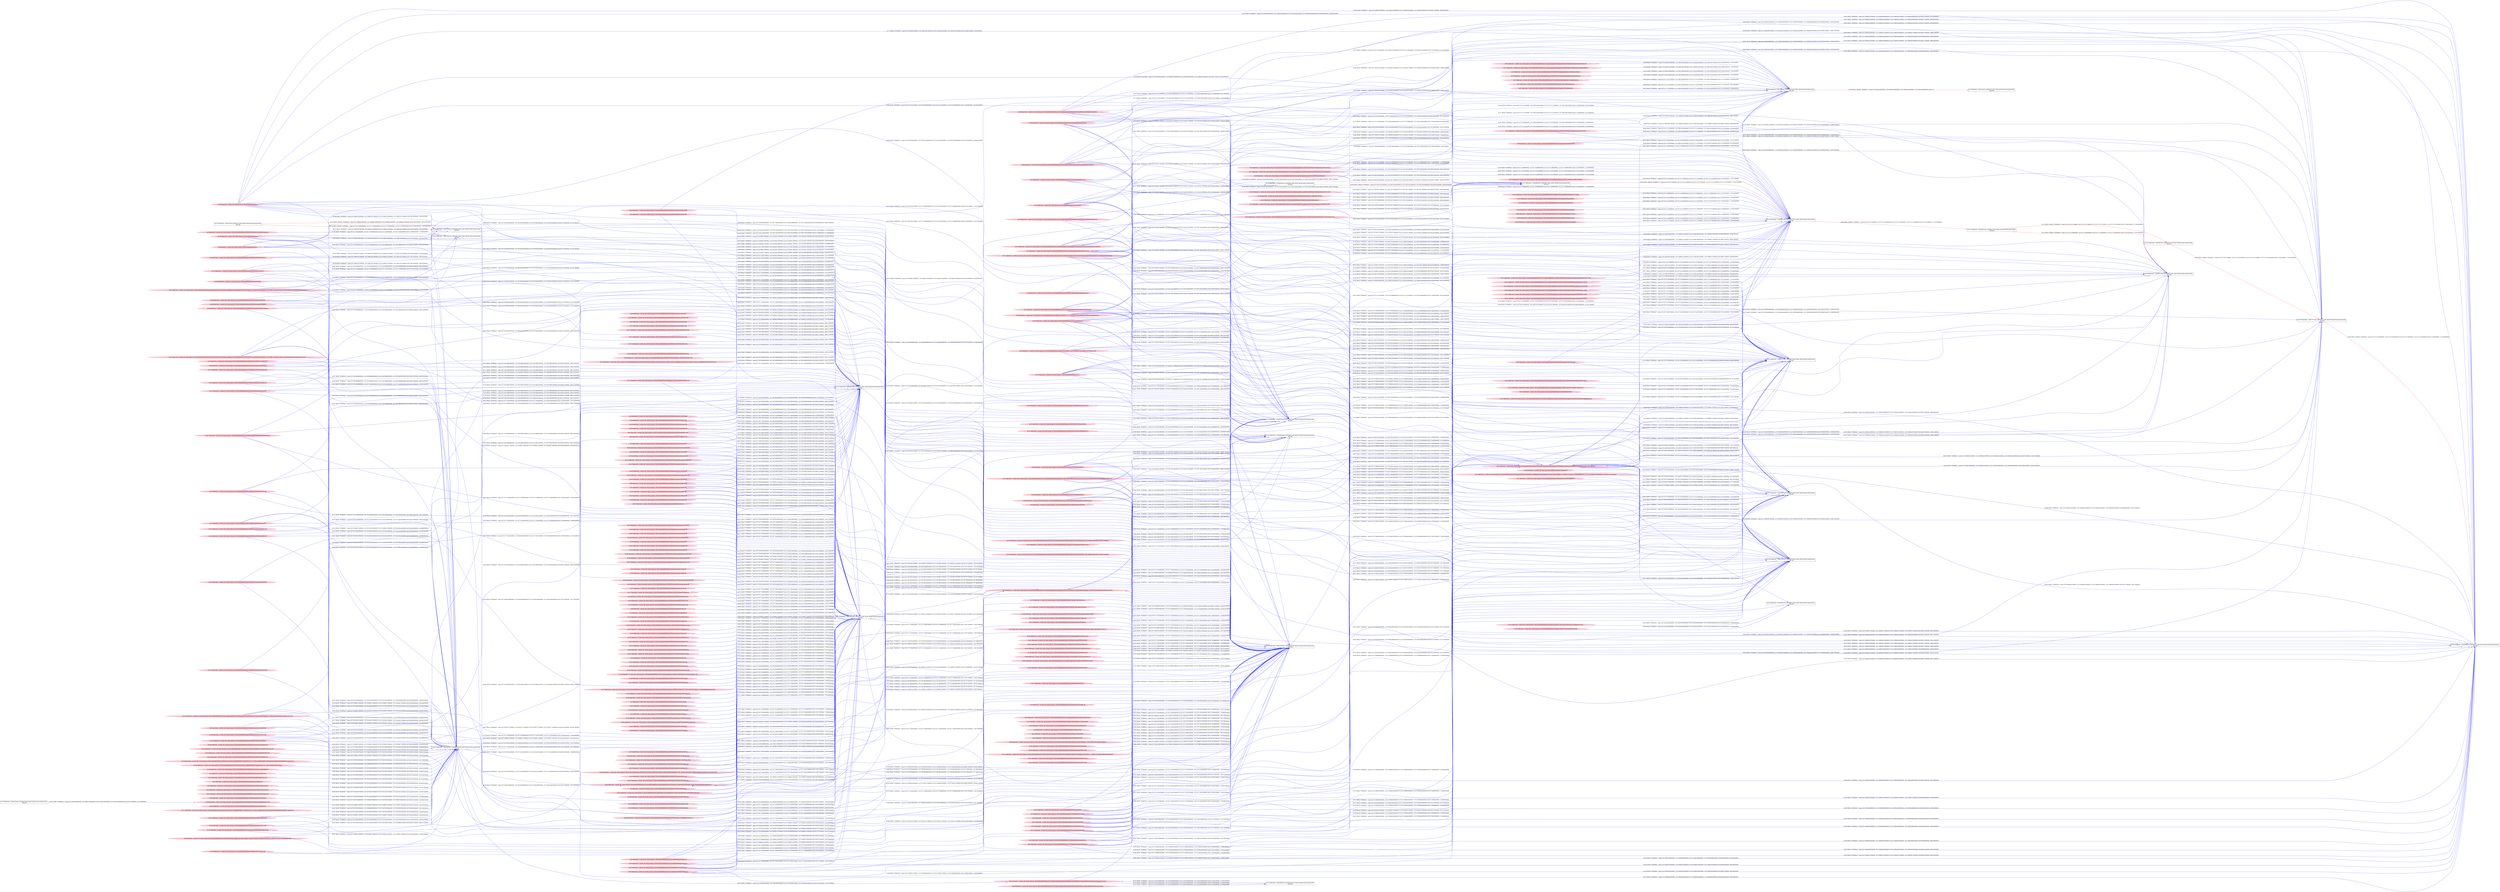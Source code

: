 digraph  {
rankdir=LR
"0"[color=black,label="id:0 HopCount: 0 pid:5936 proc_starttime:0 cmd: owner uid:null owner group id:null,\n null null", shape=box,style=solid];
"1"[color=black,label="id:1 HopCount: 1 pid:764 proc_starttime:0 cmd: owner uid:null owner group id:null,\n null null", shape=box,style=solid];
"0" -> "1" [id=284,__obj="PROC_CREATE"color=red,label="id:284 PROC_CREATE **NORMAL**  seqs:[1557239444418000000, 1557239444418000000] T:[1557239444418000000, 1557239444418000000] relT:[0, 0]",style=solid];
"218"[color=pink,label="id:218 HopCount: -4 owner uid: owner group id: /Device/HarddiskVolume2/Windows/System32/kernel.appcore.dll ", shape=oval,style=filled];
"132"[color=black,label="id:132 HopCount: -3 pid:5160 proc_starttime:0 cmd: owner uid:null owner group id:null,\n null null", shape=box,style=solid];
"218" -> "132" [id=285,__obj="READ"color=blue,label="id:285 READ **NORMAL**  seqs:[1557235100426000000, 1557235100426000000] T:[1557235100426000000, 1557235100426000000] relT:[4343992000000, 4343992000000]",style=solid];
"2"[color=pink,label="id:2 HopCount: -4 owner uid: owner group id: /Device/HarddiskVolume2/Windows/System32/tasklist.exe ", shape=oval,style=filled];
"2" -> "132" [id=286,__obj="READ"color=blue,label="id:286 READ **NORMAL**  seqs:[1557235100421000000, 1557235100421000000] T:[1557235100421000000, 1557235100421000000] relT:[4343997000000, 4343997000000]",style=solid];
"122"[color=pink,label="id:122 HopCount: -4 owner uid: owner group id: /Device/HarddiskVolume2/WINDOWS/system32 ", shape=oval,style=filled];
"122" -> "132" [id=287,__obj="READ"color=blue,label="id:287 READ **NORMAL**  seqs:[1557236748900000000, 1557236748900000000] T:[1557236748900000000, 1557236748900000000] relT:[2695518000000, 2695518000000]",style=solid];
"20"[color=pink,label="id:20 HopCount: -4 owner uid: owner group id: /Device/HarddiskVolume2/WINDOWS/AppPatch/drvmain.sdb ", shape=oval,style=filled];
"20" -> "132" [id=288,__obj="READ"color=blue,label="id:288 READ **NORMAL**  seqs:[1557236766262000000, 1557236766262000000] T:[1557236766262000000, 1557236766262000000] relT:[2678156000000, 2678156000000]",style=solid];
"138"[color=pink,label="id:138 HopCount: -4 owner uid: owner group id: /Device/HarddiskVolume2/WINDOWS ", shape=oval,style=filled];
"138" -> "132" [id=289,__obj="READ"color=blue,label="id:289 READ **NORMAL**  seqs:[1557236748899000000, 1557236748899000000] T:[1557236748899000000, 1557236748899000000] relT:[2695519000000, 2695519000000]",style=solid];
"21"[color=pink,label="id:21 HopCount: -4 owner uid: owner group id: /SystemRoot/system32/drivers/tsusbhub.sys ", shape=oval,style=filled];
"21" -> "132" [id=290,__obj="READ"color=blue,label="id:290 READ **NORMAL**  seqs:[1557236766262000000, 1557236766262000000] T:[1557236766262000000, 1557236766262000000] relT:[2678156000000, 2678156000000]",style=solid];
"189"[color=pink,label="id:189 HopCount: -4 owner uid: owner group id: /Device/HarddiskVolume2/Windows/System32/msvcrt.dll ", shape=oval,style=filled];
"189" -> "132" [id=291,__obj="READ"color=blue,label="id:291 READ **NORMAL**  seqs:[1557235100422000000, 1557235100422000000] T:[1557235100422000000, 1557235100422000000] relT:[4343996000000, 4343996000000]",style=solid];
"22"[color=pink,label="id:22 HopCount: -4 owner uid: owner group id: /Device/HarddiskVolume2/WINDOWS/SYSTEM32/wbemcomn.dll ", shape=oval,style=filled];
"22" -> "132" [id=292,__obj="READ"color=blue,label="id:292 READ **NORMAL**  seqs:[1557235100426000000, 1557235100426000000] T:[1557235100426000000, 1557235100426000000] relT:[4343992000000, 4343992000000]",style=solid];
"9"[color=pink,label="id:9 HopCount: -4 owner uid: owner group id: /Device/HarddiskVolume2/WINDOWS/WinSxS/amd64_microsoft.windows.common-controls_6595b64144ccf1df_6.0.16299.125_none_15cbcf8893620c09 ", shape=oval,style=filled];
"9" -> "132" [id=293,__obj="READ"color=blue,label="id:293 READ **NORMAL**  seqs:[1557236748901000000, 1557236748901000000] T:[1557236748901000000, 1557236748901000000] relT:[2695517000000, 2695517000000]",style=solid];
"37"[color=pink,label="id:37 HopCount: -2 owner uid: owner group id: /Device/HarddiskVolume2/Users/admin/AppData/Roaming/Microsoft/Windows/Themes/TranscodedWallpaper ", shape=oval,style=filled];
"37" -> "0" [id=294,__obj="READ"color=blue,label="id:294 READ **NORMAL**  seqs:[1557234335357000000, 1557239374037000000] T:[1557234335357000000, 1557239374037000000] relT:[5109061000000, 70381000000]",style=solid];
"39"[color=pink,label="id:39 HopCount: -2 owner uid: owner group id: /Device/HarddiskVolume2/Windows/Branding/BaseBrd/basebrd.dll ", shape=oval,style=filled];
"39" -> "0" [id=295,__obj="READ"color=blue,label="id:295 READ **NORMAL**  seqs:[1557234335394000000, 1557239374063000000] T:[1557234335394000000, 1557239374063000000] relT:[5109024000000, 70355000000]",style=solid];
"158"[color=pink,label="id:158 HopCount: -4 owner uid: owner group id: /Device/HarddiskVolume2/Windows/System32/ws2_32.dll ", shape=oval,style=filled];
"158" -> "132" [id=296,__obj="READ"color=blue,label="id:296 READ **NORMAL**  seqs:[1557235096172000000, 1557235100424000000] T:[1557235096172000000, 1557235100424000000] relT:[4348246000000, 4343994000000]",style=solid];
"43"[color=pink,label="id:43 HopCount: -2 owner uid: owner group id: /Device/HarddiskVolume2/WINDOWS/Branding/Basebrd/en-US/Basebrd.dll.mui ", shape=oval,style=filled];
"43" -> "0" [id=297,__obj="READ"color=blue,label="id:297 READ **NORMAL**  seqs:[1557234335396000000, 1557239374064000000] T:[1557234335396000000, 1557239374064000000] relT:[5109022000000, 70354000000]",style=solid];
"46"[color=pink,label="id:46 HopCount: -2 owner uid: owner group id: /Device/HarddiskVolume2/Users/admin/AppData/Roaming/Microsoft/Windows/Themes/CachedFiles ", shape=oval,style=filled];
"130"[color=black,label="id:130 HopCount: -3 pid:5736 proc_starttime:0 cmd: owner uid:null owner group id:null,\n null null", shape=box,style=solid];
"46" -> "130" [id=298,__obj="READ"color=blue,label="id:298 READ **NORMAL**  seqs:[1557237698366000000, 1557237703338000000] T:[1557237698366000000, 1557237703338000000] relT:[1746052000000, 1741080000000]",style=solid];
"26"[color=pink,label="id:26 HopCount: -2 owner uid: owner group id: /Device/HarddiskVolume2 ", shape=oval,style=filled];
"26" -> "130" [id=299,__obj="READ"color=blue,label="id:299 READ **NORMAL**  seqs:[1557237698327000000, 1557237698486000000] T:[1557237698327000000, 1557237698486000000] relT:[1746091000000, 1745932000000]",style=solid];
"45"[color=pink,label="id:45 HopCount: -4 owner uid: owner group id: /Device/HarddiskVolume2/Windows/System32/drivers/tsusbhub.sys ", shape=oval,style=filled];
"45" -> "132" [id=300,__obj="READ"color=blue,label="id:300 READ **NORMAL**  seqs:[1557236766261000000, 1557236766261000000] T:[1557236766261000000, 1557236766261000000] relT:[2678157000000, 2678157000000]",style=solid];
"197"[color=pink,label="id:197 HopCount: -4 owner uid: owner group id: /Device/HarddiskVolume2/Users/admin/AppData/Roaming/Microsoft/Windows/Recent/AutomaticDestinations ", shape=oval,style=filled];
"197" -> "130" [id=301,__obj="READ"color=blue,label="id:301 READ **NORMAL**  seqs:[1557237698425000000, 1557237698463000000] T:[1557237698425000000, 1557237698463000000] relT:[1745993000000, 1745955000000]",style=solid];
"236"[color=pink,label="id:236 HopCount: -4 owner uid: owner group id: /Device/HarddiskVolume2/Windows/System32/nsi.dll ", shape=oval,style=filled];
"236" -> "132" [id=302,__obj="READ"color=blue,label="id:302 READ **NORMAL**  seqs:[1557235096173000000, 1557235096173000000] T:[1557235096173000000, 1557235096173000000] relT:[4348245000000, 4348245000000]",style=solid];
"78"[color=pink,label="id:78 HopCount: -4 owner uid: owner group id: /Device/HarddiskVolume2/Users/admin/Documents ", shape=oval,style=filled];
"78" -> "130" [id=303,__obj="READ"color=blue,label="id:303 READ **NORMAL**  seqs:[1557237698460000000, 1557237698460000000] T:[1557237698460000000, 1557237698460000000] relT:[1745958000000, 1745958000000]",style=solid];
"277"[color=pink,label="id:277 HopCount: -4 owner uid: owner group id: /Device/HarddiskVolume2/WINDOWS/system32/mswsock.dll ", shape=oval,style=filled];
"277" -> "132" [id=304,__obj="READ"color=blue,label="id:304 READ **NORMAL**  seqs:[1557235096172000000, 1557235096172000000] T:[1557235096172000000, 1557235096172000000] relT:[4348246000000, 4348246000000]",style=solid];
"29"[color=pink,label="id:29 HopCount: -4 owner uid: owner group id: /Device/HarddiskVolume2/Users/admin/Music ", shape=oval,style=filled];
"29" -> "130" [id=305,__obj="READ"color=blue,label="id:305 READ **NORMAL**  seqs:[1557237698455000000, 1557237698455000000] T:[1557237698455000000, 1557237698455000000] relT:[1745963000000, 1745963000000]",style=solid];
"34"[color=pink,label="id:34 HopCount: -4 owner uid: owner group id: /Device/HarddiskVolume2/Users/admin/AppData/Local/Packages/Microsoft.Windows.ContentDeliveryManager_cw5n1h2txyewy/Settings/settings.dat ", shape=oval,style=filled];
"34" -> "132" [id=306,__obj="READ"color=blue,label="id:306 READ **NORMAL**  seqs:[1557235162345000000, 1557237144368000000] T:[1557235162345000000, 1557237144368000000] relT:[4282073000000, 2300050000000]",style=solid];
"11"[color=pink,label="id:11 HopCount: -4 owner uid: owner group id: /Device/HarddiskVolume2/Users/admin/AppData/Roaming/Microsoft/Windows/Recent/AutomaticDestinations/5f7b5f1e01b83767.automaticDestinations-ms ", shape=oval,style=filled];
"11" -> "130" [id=307,__obj="READ"color=blue,label="id:307 READ **NORMAL**  seqs:[1557237698462000000, 1557237698463000000] T:[1557237698462000000, 1557237698463000000] relT:[1745956000000, 1745955000000]",style=solid];
"244"[color=pink,label="id:244 HopCount: -4 owner uid: owner group id: /Windows/System32/ploptin.dll ", shape=oval,style=filled];
"244" -> "130" [id=308,__obj="READ"color=blue,label="id:308 READ **NORMAL**  seqs:[1557234851630000000, 1557234851630000000] T:[1557234851630000000, 1557234851630000000] relT:[4592788000000, 4592788000000]",style=solid];
"47"[color=pink,label="id:47 HopCount: -4 owner uid: owner group id: /Device/HarddiskVolume2/WINDOWS/system32/wbem/fastprox.dll ", shape=oval,style=filled];
"47" -> "132" [id=309,__obj="READ"color=blue,label="id:309 READ **NORMAL**  seqs:[1557235100427000000, 1557235100427000000] T:[1557235100427000000, 1557235100427000000] relT:[4343991000000, 4343991000000]",style=solid];
"51"[color=pink,label="id:51 HopCount: -2 owner uid: owner group id: /Device/HarddiskVolume2/Users/admin ", shape=oval,style=filled];
"51" -> "130" [id=310,__obj="READ"color=blue,label="id:310 READ **NORMAL**  seqs:[1557237698329000000, 1557237698487000000] T:[1557237698329000000, 1557237698487000000] relT:[1746089000000, 1745931000000]",style=solid];
"41"[color=pink,label="id:41 HopCount: -4 owner uid: owner group id: /Device/HarddiskVolume2/WINDOWS/SYSTEM32/kernelbase.dll ", shape=oval,style=filled];
"41" -> "130" [id=311,__obj="READ"color=blue,label="id:311 READ **NORMAL**  seqs:[1557234851630000000, 1557234851630000000] T:[1557234851630000000, 1557234851630000000] relT:[4592788000000, 4592788000000]",style=solid];
"49"[color=pink,label="id:49 HopCount: -4 owner uid: owner group id: /Device/HarddiskVolume2/Windows/System32/version.dll ", shape=oval,style=filled];
"49" -> "132" [id=312,__obj="READ"color=blue,label="id:312 READ **NORMAL**  seqs:[1557235100424000000, 1557235100424000000] T:[1557235100424000000, 1557235100424000000] relT:[4343994000000, 4343994000000]",style=solid];
"252"[color=pink,label="id:252 HopCount: -4 owner uid: owner group id: /Device/HarddiskVolume2/Users/admin/Videos ", shape=oval,style=filled];
"252" -> "130" [id=313,__obj="READ"color=blue,label="id:313 READ **NORMAL**  seqs:[1557237698453000000, 1557237698453000000] T:[1557237698453000000, 1557237698453000000] relT:[1745965000000, 1745965000000]",style=solid];
"19"[color=pink,label="id:19 HopCount: -4 owner uid: owner group id: /Device/HarddiskVolume2/WINDOWS/SYSTEM32/LOCALE.NLS ", shape=oval,style=filled];
"19" -> "132" [id=314,__obj="READ"color=blue,label="id:314 READ **NORMAL**  seqs:[1557235096172000000, 1557235100422000000] T:[1557235096172000000, 1557235100422000000] relT:[4348246000000, 4343996000000]",style=solid];
"12"[color=pink,label="id:12 HopCount: -4 owner uid: owner group id: /Device/HarddiskVolume2/ProgramData/Microsoft/Windows/AppRepository/Packages/Microsoft.MicrosoftEdge_41.16299.15.0_neutral__8wekyb3d8bbwe/S-1-5-21-231540947-922634896-4161786520-1004.pckgdep ", shape=oval,style=filled];
"12" -> "130" [id=315,__obj="READ"color=blue,label="id:315 READ **NORMAL**  seqs:[1557234851594000000, 1557234851594000000] T:[1557234851594000000, 1557234851594000000] relT:[4592824000000, 4592824000000]",style=solid];
"60"[color=pink,label="id:60 HopCount: -4 owner uid: owner group id: /Device/HarddiskVolume2/Windows/System32/gdi32full.dll ", shape=oval,style=filled];
"60" -> "132" [id=316,__obj="READ"color=blue,label="id:316 READ **NORMAL**  seqs:[1557235100423000000, 1557235100423000000] T:[1557235100423000000, 1557235100423000000] relT:[4343995000000, 4343995000000]",style=solid];
"28"[color=pink,label="id:28 HopCount: -4 owner uid: owner group id: /Device/HarddiskVolume2/$RECYCLE.BIN/S-1-5-21-231540947-922634896-4161786520-1004 ", shape=oval,style=filled];
"28" -> "130" [id=317,__obj="READ"color=blue,label="id:317 READ **NORMAL**  seqs:[1557237698366000000, 1557237698367000000] T:[1557237698366000000, 1557237698367000000] relT:[1746052000000, 1746051000000]",style=solid];
"82"[color=pink,label="id:82 HopCount: -4 owner uid: owner group id: /Device/HarddiskVolume2/Users/admin/AppData/Roaming/Mozilla/Firefox/Profiles/j1y1apqs.default/sessionstore-backups/recovery.js ", shape=oval,style=filled];
"125"[color=black,label="id:125 HopCount: -5 pid:6828 proc_starttime:0 cmd: owner uid:null owner group id:null,\n null null", shape=box,style=solid];
"82" -> "125" [id=318,__obj="READ"color=blue,label="id:318 READ **NORMAL**  seqs:[1557234320465000000, 1557234320466000000] T:[1557234320465000000, 1557234320466000000] relT:[5123953000000, 5123952000000]",style=solid];
"15"[color=pink,label="id:15 HopCount: -4 owner uid: owner group id: /Device/HarddiskVolume2/Users/admin/AppData/Roaming/Microsoft ", shape=oval,style=filled];
"15" -> "130" [id=319,__obj="READ"color=blue,label="id:319 READ **NORMAL**  seqs:[1557237698331000000, 1557237698488000000] T:[1557237698331000000, 1557237698488000000] relT:[1746087000000, 1745930000000]",style=solid];
"117"[color=pink,label="id:117 HopCount: -4 owner uid: owner group id: /Device/HarddiskVolume2/Users/admin/Downloads ", shape=oval,style=filled];
"117" -> "130" [id=320,__obj="READ"color=blue,label="id:320 READ **NORMAL**  seqs:[1557237698450000000, 1557237698450000000] T:[1557237698450000000, 1557237698450000000] relT:[1745968000000, 1745968000000]",style=solid];
"68"[color=pink,label="id:68 HopCount: -6 owner uid: owner group id: /Device/HarddiskVolume2/Users/admin/AppData/Roaming/Mozilla/Firefox/Profiles/j1y1apqs.default/sessionstore-backups ", shape=oval,style=filled];
"68" -> "125" [id=321,__obj="READ"color=blue,label="id:321 READ **NORMAL**  seqs:[1557234320464000000, 1557234320464000000] T:[1557234320464000000, 1557234320464000000] relT:[5123954000000, 5123954000000]",style=solid];
"40"[color=pink,label="id:40 HopCount: -4 owner uid: owner group id: /Device/HarddiskVolume2/Users/admin/Music/desktop.ini ", shape=oval,style=filled];
"40" -> "130" [id=322,__obj="READ"color=blue,label="id:322 READ **NORMAL**  seqs:[1557237698456000000, 1557237698457000000] T:[1557237698456000000, 1557237698457000000] relT:[1745962000000, 1745961000000]",style=solid];
"48"[color=pink,label="id:48 HopCount: -2 owner uid: owner group id: /Device/HarddiskVolume2/Users/admin/AppData/Roaming ", shape=oval,style=filled];
"129"[color=black,label="id:129 HopCount: -5 pid:6056 proc_starttime:0 cmd: owner uid:null owner group id:null,\n null null", shape=box,style=solid];
"48" -> "129" [id=323,__obj="READ"color=blue,label="id:323 READ **NORMAL**  seqs:[1557234335377000000, 1557234335377000000] T:[1557234335377000000, 1557234335377000000] relT:[5109041000000, 5109041000000]",style=solid];
"56"[color=pink,label="id:56 HopCount: -4 owner uid: owner group id: /Device/HarddiskVolume2/$RECYCLE.BIN/S-1-5-21-231540947-922634896-4161786520-1004/desktop.ini ", shape=oval,style=filled];
"56" -> "130" [id=324,__obj="READ"color=blue,label="id:324 READ **NORMAL**  seqs:[1557237698367000000, 1557237698367000000] T:[1557237698367000000, 1557237698367000000] relT:[1746051000000, 1746051000000]",style=solid];
"69"[color=pink,label="id:69 HopCount: -2 owner uid: owner group id: /Device/HarddiskVolume2/Users/admin/AppData/Roaming/Microsoft/Windows/Themes ", shape=oval,style=filled];
"69" -> "129" [id=325,__obj="READ"color=blue,label="id:325 READ **NORMAL**  seqs:[1557234335377000000, 1557234335378000000] T:[1557234335377000000, 1557234335378000000] relT:[5109041000000, 5109040000000]",style=solid];
"54"[color=pink,label="id:54 HopCount: -4 owner uid: owner group id: /Device/HarddiskVolume2/Users/admin/Videos/desktop.ini ", shape=oval,style=filled];
"54" -> "130" [id=326,__obj="READ"color=blue,label="id:326 READ **NORMAL**  seqs:[1557237698454000000, 1557237698454000000] T:[1557237698454000000, 1557237698454000000] relT:[1745964000000, 1745964000000]",style=solid];
"51" -> "129" [id=327,__obj="READ"color=blue,label="id:327 READ **NORMAL**  seqs:[1557234335377000000, 1557234335377000000] T:[1557234335377000000, 1557234335377000000] relT:[5109041000000, 5109041000000]",style=solid];
"176"[color=pink,label="id:176 HopCount: -4 owner uid: owner group id: /Device/HarddiskVolume2/Users ", shape=oval,style=filled];
"176" -> "130" [id=328,__obj="READ"color=blue,label="id:328 READ **NORMAL**  seqs:[1557237698329000000, 1557237698486000000] T:[1557237698329000000, 1557237698486000000] relT:[1746089000000, 1745932000000]",style=solid];
"50"[color=pink,label="id:50 HopCount: -2 owner uid: owner group id: /Device/HarddiskVolume2/Users/admin/AppData/Roaming/Microsoft/Windows/Themes/slideshow.ini ", shape=oval,style=filled];
"50" -> "129" [id=329,__obj="READ"color=blue,label="id:329 READ **NORMAL**  seqs:[1557234335378000000, 1557234335379000000] T:[1557234335379000000, 1557234335379000000] relT:[5109039000000, 5109039000000]",style=solid];
"248"[color=pink,label="id:248 HopCount: -4 owner uid: owner group id: /Device/HarddiskVolume2/Users/admin/Desktop ", shape=oval,style=filled];
"248" -> "130" [id=330,__obj="READ"color=blue,label="id:330 READ **NORMAL**  seqs:[1557237698445000000, 1557237698445000000] T:[1557237698445000000, 1557237698445000000] relT:[1745973000000, 1745973000000]",style=solid];
"61"[color=pink,label="id:61 HopCount: -4 owner uid: owner group id: /Device/HarddiskVolume2/Users/admin/Documents/desktop.ini ", shape=oval,style=filled];
"61" -> "130" [id=331,__obj="READ"color=blue,label="id:331 READ **NORMAL**  seqs:[1557237698462000000, 1557237698462000000] T:[1557237698462000000, 1557237698462000000] relT:[1745956000000, 1745956000000]",style=solid];
"70"[color=black,label="id:70 HopCount: -5 pid:416 proc_starttime:0 cmd: owner uid:null owner group id:null,\n null null", shape=box,style=solid];
"196"[color=pink,label="id:196 HopCount: -4 owner uid: owner group id: /Device/HarddiskVolume2/WINDOWS/System32/config/DRIVERS.LOG1 ", shape=oval,style=filled];
"70" -> "196" [id=332,__obj="WRITE"color=blue,label="id:332 WRITE **NORMAL**  seqs:[1557236827085000000, 1557236827085000000] T:[1557236827085000000, 1557236827085000000] relT:[2617333000000, 2617333000000]",style=solid];
"75"[color=pink,label="id:75 HopCount: -4 owner uid: owner group id: /Device/HarddiskVolume2/Users/admin/Pictures/desktop.ini ", shape=oval,style=filled];
"75" -> "130" [id=333,__obj="READ"color=blue,label="id:333 READ **NORMAL**  seqs:[1557237698459000000, 1557237698459000000] T:[1557237698459000000, 1557237698459000000] relT:[1745959000000, 1745959000000]",style=solid];
"149"[color=black,label="id:149 HopCount: -3 pid:4092 proc_starttime:0 cmd: owner uid:null owner group id:null,\n null null", shape=box,style=solid];
"28" -> "149" [id=334,__obj="READ"color=blue,label="id:334 READ **NORMAL**  seqs:[1557237821957000000, 1557237821957000000] T:[1557237821957000000, 1557237821957000000] relT:[1622461000000, 1622461000000]",style=solid];
"17"[color=pink,label="id:17 HopCount: -4 owner uid: owner group id: /Device/HarddiskVolume2/WINDOWS/SYSTEM32/ploptin.dll ", shape=oval,style=filled];
"17" -> "130" [id=335,__obj="READ"color=blue,label="id:335 READ **NORMAL**  seqs:[1557234851629000000, 1557234851629000000] T:[1557234851629000000, 1557234851629000000] relT:[4592789000000, 4592789000000]",style=solid];
"11" -> "149" [id=336,__obj="READ"color=blue,label="id:336 READ **NORMAL**  seqs:[1557237822077000000, 1557237822077000000] T:[1557237822077000000, 1557237822077000000] relT:[1622341000000, 1622341000000]",style=solid];
"240"[color=pink,label="id:240 HopCount: -4 owner uid: owner group id: /Device/HarddiskVolume2/Users/admin/Pictures ", shape=oval,style=filled];
"240" -> "130" [id=337,__obj="READ"color=blue,label="id:337 READ **NORMAL**  seqs:[1557237698458000000, 1557237698458000000] T:[1557237698458000000, 1557237698458000000] relT:[1745960000000, 1745960000000]",style=solid];
"213"[color=pink,label="id:213 HopCount: -4 owner uid: owner group id: /Device/HarddiskVolume2/Users/admin/AppData/Local/Microsoft/Windows/Explorer/thumbcache_16.db ", shape=oval,style=filled];
"213" -> "149" [id=338,__obj="READ"color=blue,label="id:338 READ **NORMAL**  seqs:[1557237721476000000, 1557237721476000000] T:[1557237721476000000, 1557237721476000000] relT:[1722942000000, 1722942000000]",style=solid];
"35"[color=pink,label="id:35 HopCount: -4 owner uid: owner group id: /Device/HarddiskVolume2/Users/admin/Desktop/desktop.ini ", shape=oval,style=filled];
"35" -> "130" [id=339,__obj="READ"color=blue,label="id:339 READ **NORMAL**  seqs:[1557237698446000000, 1557237698446000000] T:[1557237698446000000, 1557237698446000000] relT:[1745972000000, 1745972000000]",style=solid];
"52"[color=pink,label="id:52 HopCount: -2 owner uid: owner group id: /Device/HarddiskVolume2/Users/admin/AppData/Roaming/Microsoft/Windows/Themes/CachedFiles/CachedImage_1024_768_POS4.jpg ", shape=oval,style=filled];
"52" -> "149" [id=340,__obj="READ"color=blue,label="id:340 READ **NORMAL**  seqs:[1557237822048000000, 1557237826995000000] T:[1557237822049000000, 1557237826995000000] relT:[1622369000000, 1617423000000]",style=solid];
"278"[color=black,label="id:278 HopCount: -4 pid:28 proc_starttime:0 cmd: owner uid:null owner group id:null,\n null null", shape=box,style=solid];
"111"[color=black,label="id:111 HopCount: -3 pid:4136 proc_starttime:0 cmd: owner uid:null owner group id:null,\n null null", shape=box,style=solid];
"278" -> "111" [id=341,__obj="PROC_CREATE"color=red,label="id:341 PROC_CREATE **NORMAL**  seqs:[1557238609476000000, 1557238609476000000] T:[1557238609476000000, 1557238609476000000] relT:[834942000000, 834942000000]",style=solid];
"74"[color=pink,label="id:74 HopCount: -2 owner uid: owner group id: /Device/HarddiskVolume2/Users/admin/AppData/Local/Microsoft/Windows/Explorer/iconcache_idx.db ", shape=oval,style=filled];
"74" -> "149" [id=342,__obj="READ"color=blue,label="id:342 READ **NORMAL**  seqs:[1557237721888000000, 1557237721888000000] T:[1557237721888000000, 1557237721888000000] relT:[1722530000000, 1722530000000]",style=solid];
"122" -> "111" [id=343,__obj="READ"color=blue,label="id:343 READ **NORMAL**  seqs:[1557238657627000000, 1557238657627000000] T:[1557238657627000000, 1557238657627000000] relT:[786791000000, 786791000000]",style=solid];
"15" -> "149" [id=344,__obj="READ"color=blue,label="id:344 READ **NORMAL**  seqs:[1557237821923000000, 1557237822091000000] T:[1557237821923000000, 1557237822091000000] relT:[1622495000000, 1622327000000]",style=solid];
"8"[color=pink,label="id:8 HopCount: -4 owner uid: owner group id: /Device/HarddiskVolume1 ", shape=oval,style=filled];
"8" -> "111" [id=345,__obj="READ"color=blue,label="id:345 READ **NORMAL**  seqs:[1557238657626000000, 1557238657626000000] T:[1557238657626000000, 1557238657626000000] relT:[786792000000, 786792000000]",style=solid];
"194"[color=pink,label="id:194 HopCount: -4 owner uid: owner group id: /Device/HarddiskVolume2/Users/desktop.ini ", shape=oval,style=filled];
"194" -> "149" [id=346,__obj="READ"color=blue,label="id:346 READ **NORMAL**  seqs:[1557237821918000000, 1557237822089000000] T:[1557237821918000000, 1557237822089000000] relT:[1622500000000, 1622329000000]",style=solid];
"83"[color=pink,label="id:83 HopCount: -4 owner uid: owner group id: /Device/HarddiskVolume2/WINDOWS/SYSTEM32/EN-US ", shape=oval,style=filled];
"83" -> "111" [id=347,__obj="READ"color=blue,label="id:347 READ **NORMAL**  seqs:[1557238657627000000, 1557238657627000000] T:[1557238657627000000, 1557238657627000000] relT:[786791000000, 786791000000]",style=solid];
"51" -> "149" [id=348,__obj="READ"color=blue,label="id:348 READ **NORMAL**  seqs:[1557237721416000000, 1557237822090000000] T:[1557237721416000000, 1557237822090000000] relT:[1723002000000, 1622328000000]",style=solid];
"26" -> "111" [id=349,__obj="READ"color=blue,label="id:349 READ **NORMAL**  seqs:[1557238657626000000, 1557238657627000000] T:[1557238657626000000, 1557238657627000000] relT:[786792000000, 786791000000]",style=solid];
"138" -> "111" [id=350,__obj="READ"color=blue,label="id:350 READ **NORMAL**  seqs:[1557238657627000000, 1557238657627000000] T:[1557238657627000000, 1557238657627000000] relT:[786791000000, 786791000000]",style=solid];
"90"[color=pink,label="id:90 HopCount: -4 owner uid: owner group id: /Device/HarddiskVolume2/Users/admin/Desktop/muscovitized ", shape=oval,style=filled];
"90" -> "149" [id=351,__obj="READ"color=blue,label="id:351 READ **NORMAL**  seqs:[1557237721419000000, 1557237721421000000] T:[1557237721419000000, 1557237721421000000] relT:[1722999000000, 1722997000000]",style=solid];
"106"[color=pink,label="id:106 HopCount: -4 owner uid: owner group id: /Device/HarddiskVolume4 ", shape=oval,style=filled];
"106" -> "111" [id=352,__obj="READ"color=blue,label="id:352 READ **NORMAL**  seqs:[1557238657627000000, 1557238657627000000] T:[1557238657627000000, 1557238657627000000] relT:[786791000000, 786791000000]",style=solid];
"207"[color=pink,label="id:207 HopCount: -4 owner uid: owner group id: /Device/HarddiskVolume2/Program Files/mozilla/firefox/firefox.exe ", shape=oval,style=filled];
"207" -> "149" [id=353,__obj="READ"color=blue,label="id:353 READ **NORMAL**  seqs:[1557237721806000000, 1557237721904000000] T:[1557237721806000000, 1557237721904000000] relT:[1722612000000, 1722514000000]",style=solid];
"25"[color=pink,label="id:25 HopCount: -2 owner uid: owner group id: /Device/HarddiskVolume2/Users/admin/AppData/Local ", shape=oval,style=filled];
"25" -> "149" [id=354,__obj="READ"color=blue,label="id:354 READ **NORMAL**  seqs:[1557237721473000000, 1557237721809000000] T:[1557237721473000000, 1557237721809000000] relT:[1722945000000, 1722609000000]",style=solid];
"107"[color=pink,label="id:107 HopCount: -4 owner uid: owner group id: /Device/HarddiskVolume2/Program Files/Five Directions/Acuity/data/.winlogbeat.yml.new ", shape=oval,style=filled];
"154"[color=black,label="id:154 HopCount: -3 pid:4900 proc_starttime:0 cmd: owner uid:null owner group id:null,\n null null", shape=box,style=solid];
"107" -> "154" [id=355,__obj="READ"color=blue,label="id:355 READ **NORMAL**  seqs:[1557234335020000000, 1557234335020000000] T:[1557234335020000000, 1557234335020000000] relT:[5109398000000, 5109398000000]",style=solid];
"69" -> "149" [id=356,__obj="READ"color=blue,label="id:356 READ **NORMAL**  seqs:[1557237821924000000, 1557237822038000000] T:[1557237821924000000, 1557237822038000000] relT:[1622494000000, 1622380000000]",style=solid];
"52" -> "154" [id=357,__obj="READ"color=blue,label="id:357 READ **NORMAL**  seqs:[1557234335020000000, 1557234335020000000] T:[1557234335020000000, 1557234335020000000] relT:[5109398000000, 5109398000000]",style=solid];
"108"[color=pink,label="id:108 HopCount: -4 owner uid: owner group id: /Device/HarddiskVolume2/Users/admin/Desktop/falconets ", shape=oval,style=filled];
"108" -> "149" [id=358,__obj="READ"color=blue,label="id:358 READ **NORMAL**  seqs:[1557237721426000000, 1557237721428000000] T:[1557237721426000000, 1557237721428000000] relT:[1722992000000, 1722990000000]",style=solid];
"109"[color=pink,label="id:109 HopCount: -4 owner uid: owner group id: /Device/HarddiskVolume2/Program Files/Five Directions/Acuity/data ", shape=oval,style=filled];
"109" -> "154" [id=359,__obj="READ"color=blue,label="id:359 READ **NORMAL**  seqs:[1557234335019000000, 1557234335019000000] T:[1557234335019000000, 1557234335019000000] relT:[5109399000000, 5109399000000]",style=solid];
"89"[color=pink,label="id:89 HopCount: -2 owner uid: owner group id: /Device/HarddiskVolume2/Users/admin/AppData/Local/Microsoft/Windows/Explorer ", shape=oval,style=filled];
"89" -> "149" [id=360,__obj="READ"color=blue,label="id:360 READ **NORMAL**  seqs:[1557237721473000000, 1557237721906000000] T:[1557237721473000000, 1557237721906000000] relT:[1722945000000, 1722512000000]",style=solid];
"110"[color=black,label="id:110 HopCount: -3 pid:6836 proc_starttime:0 cmd: owner uid:null owner group id:null,\n null null", shape=box,style=solid];
"110" -> "34" [id=361,__obj="WRITE"color=blue,label="id:361 WRITE **NORMAL**  seqs:[1557236152877000000, 1557236152926000000] T:[1557236152877000000, 1557236152926000000] relT:[3291541000000, 3291492000000]",style=solid];
"88"[color=pink,label="id:88 HopCount: -2 owner uid: owner group id: /Device/HarddiskVolume2/Users/admin/Desktop/firefox.lnk ", shape=oval,style=filled];
"88" -> "149" [id=362,__obj="READ"color=blue,label="id:362 READ **NORMAL**  seqs:[1557237721805000000, 1557237721806000000] T:[1557237721805000000, 1557237721806000000] relT:[1722613000000, 1722612000000]",style=solid];
"155"[color=black,label="id:155 HopCount: -3 pid:4780 proc_starttime:0 cmd: owner uid:null owner group id:null,\n null null", shape=box,style=solid];
"155" -> "34" [id=363,__obj="WRITE"color=blue,label="id:363 WRITE **NORMAL**  seqs:[1557236484045000000, 1557237440571000000] T:[1557236484045000000, 1557237440571000000] relT:[2960373000000, 2003847000000]",style=solid];
"221"[color=pink,label="id:221 HopCount: -4 owner uid: owner group id: /Device/HarddiskVolume2/Users/admin/AppData/Local/Microsoft/Windows/Explorer/ThumbCacheToDelete/thm3C.tmp ", shape=oval,style=filled];
"221" -> "149" [id=364,__obj="READ"color=blue,label="id:364 READ **NORMAL**  seqs:[1557237721474000000, 1557237721474000000] T:[1557237721474000000, 1557237721474000000] relT:[1722944000000, 1722944000000]",style=solid];
"115"[color=black,label="id:115 HopCount: -3 pid:4516 proc_starttime:0 cmd: owner uid:null owner group id:null,\n null null", shape=box,style=solid];
"115" -> "34" [id=365,__obj="WRITE"color=blue,label="id:365 WRITE **NORMAL**  seqs:[1557235822688000000, 1557235822745000000] T:[1557235822688000000, 1557235822745000000] relT:[3621730000000, 3621673000000]",style=solid];
"132" -> "34" [id=366,__obj="WRITE"color=blue,label="id:366 WRITE **NORMAL**  seqs:[1557235162345000000, 1557237144419000000] T:[1557235162345000000, 1557237144419000000] relT:[4282073000000, 2299999000000]",style=solid];
"112"[color=pink,label="id:112 HopCount: -4 owner uid: owner group id: /Device/HarddiskVolume2/Users/admin/Desktop/20190502_elevate2_windows_Release ", shape=oval,style=filled];
"112" -> "149" [id=367,__obj="READ"color=blue,label="id:367 READ **NORMAL**  seqs:[1557237721745000000, 1557237721747000000] T:[1557237721745000000, 1557237721747000000] relT:[1722673000000, 1722671000000]",style=solid];
"259"[color=pink,label="id:259 HopCount: -4 owner uid: owner group id: /Device/HarddiskVolume2/Users/admin/AppData/Local/Packages/Microsoft.Windows.ContentDeliveryManager_cw5n1h2txyewy/Settings/settings.dat.LOG1 ", shape=oval,style=filled];
"110" -> "259" [id=368,__obj="WRITE"color=blue,label="id:368 WRITE **NORMAL**  seqs:[1557236152832000000, 1557236152832000000] T:[1557236152832000000, 1557236152832000000] relT:[3291586000000, 3291586000000]",style=solid];
"56" -> "149" [id=369,__obj="READ"color=blue,label="id:369 READ **NORMAL**  seqs:[1557237821958000000, 1557237821958000000] T:[1557237821958000000, 1557237821958000000] relT:[1622460000000, 1622460000000]",style=solid];
"155" -> "259" [id=370,__obj="WRITE"color=blue,label="id:370 WRITE **NORMAL**  seqs:[1557236484006000000, 1557237440496000000] T:[1557236484006000000, 1557237440496000000] relT:[2960412000000, 2003922000000]",style=solid];
"142"[color=pink,label="id:142 HopCount: -4 owner uid: owner group id: /Device/HarddiskVolume2/Windows/System32/profapi.dll ", shape=oval,style=filled];
"142" -> "115" [id=371,__obj="READ"color=blue,label="id:371 READ **NORMAL**  seqs:[1557238281686000000, 1557238281686000000] T:[1557238281686000000, 1557238281686000000] relT:[1162732000000, 1162732000000]",style=solid];
"225"[color=pink,label="id:225 HopCount: -4 owner uid: owner group id: /Device/HarddiskVolume2/Users/admin/AppData/Local/Microsoft/Windows/Explorer/thumbcache_idx.db ", shape=oval,style=filled];
"225" -> "149" [id=372,__obj="READ"color=blue,label="id:372 READ **NORMAL**  seqs:[1557237721475000000, 1557237721475000000] T:[1557237721475000000, 1557237721475000000] relT:[1722943000000, 1722943000000]",style=solid];
"132" -> "259" [id=373,__obj="WRITE"color=blue,label="id:373 WRITE **NORMAL**  seqs:[1557235162299000000, 1557237144343000000] T:[1557235162299000000, 1557237144343000000] relT:[4282119000000, 2300075000000]",style=solid];
"269"[color=pink,label="id:269 HopCount: -4 owner uid: owner group id: /Device/HarddiskVolume2/WINDOWS/SYSTEM32/EN-US/UIRIBBON.DLL.MUI ", shape=oval,style=filled];
"269" -> "115" [id=374,__obj="READ"color=blue,label="id:374 READ **NORMAL**  seqs:[1557237714048000000, 1557237714048000000] T:[1557237714048000000, 1557237714048000000] relT:[1730370000000, 1730370000000]",style=solid];
"72"[color=pink,label="id:72 HopCount: -2 owner uid: owner group id: /Device/HarddiskVolume2/Users/admin/AppData/Local/Microsoft/Windows/Explorer/iconcache_48.db ", shape=oval,style=filled];
"72" -> "149" [id=375,__obj="READ"color=blue,label="id:375 READ **NORMAL**  seqs:[1557237721891000000, 1557237721901000000] T:[1557237721891000000, 1557237721901000000] relT:[1722527000000, 1722517000000]",style=solid];
"115" -> "259" [id=376,__obj="WRITE"color=blue,label="id:376 WRITE **NORMAL**  seqs:[1557235822656000000, 1557235822656000000] T:[1557235822656000000, 1557235822656000000] relT:[3621762000000, 3621762000000]",style=solid];
"248" -> "149" [id=377,__obj="READ"color=blue,label="id:377 READ **NORMAL**  seqs:[1557237721416000000, 1557237721752000000] T:[1557237721416000000, 1557237721752000000] relT:[1723002000000, 1722666000000]",style=solid];
"124"[color=pink,label="id:124 HopCount: -4 owner uid: owner group id: /Device/HarddiskVolume2/WINDOWS/SYSTEM32/PRNTVPT.DLL ", shape=oval,style=filled];
"124" -> "115" [id=378,__obj="READ"color=blue,label="id:378 READ **NORMAL**  seqs:[1557237713842000000, 1557237713842000000] T:[1557237713842000000, 1557237713842000000] relT:[1730576000000, 1730576000000]",style=solid];
"125" -> "82" [id=379,__obj="WRITE"color=blue,label="id:379 WRITE **NORMAL**  seqs:[1557234320466000000, 1557234320466000000] T:[1557234320466000000, 1557234320466000000] relT:[5123952000000, 5123952000000]",style=solid];
"126"[color=black,label="id:126 HopCount: -4 pid:396 proc_starttime:0 cmd: owner uid:null owner group id:null,\n null null", shape=box,style=solid];
"128"[color=black,label="id:128 HopCount: -3 pid:7472 proc_starttime:0 cmd: owner uid:null owner group id:null,\n null null", shape=box,style=solid];
"126" -> "128" [id=380,__obj="PROC_CREATE"color=red,label="id:380 PROC_CREATE **NORMAL**  seqs:[1557237721827000000, 1557237721827000000] T:[1557237721827000000, 1557237721827000000] relT:[1722591000000, 1722591000000]",style=solid];
"132" -> "82" [id=381,__obj="WRITE"color=blue,label="id:381 WRITE **NORMAL**  seqs:[1557234320861000000, 1557234320861000000] T:[1557234320861000000, 1557234320861000000] relT:[5123557000000, 5123557000000]",style=solid];
"127"[color=pink,label="id:127 HopCount: -4 owner uid: owner group id: /Device/HarddiskVolume2/WINDOWS/system32/oleaut32.dll ", shape=oval,style=filled];
"127" -> "115" [id=382,__obj="READ"color=blue,label="id:382 READ **NORMAL**  seqs:[1557235100423000000, 1557238281687000000] T:[1557235100423000000, 1557238281687000000] relT:[4343995000000, 1162731000000]",style=solid];
"52" -> "128" [id=383,__obj="READ"color=blue,label="id:383 READ **NORMAL**  seqs:[1557238385508000000, 1557238390541000000] T:[1557238385508000000, 1557238390540000000] relT:[1058910000000, 1053878000000]",style=solid];
"201"[color=black,label="id:201 HopCount: -4 pid:8080 proc_starttime:0 cmd: owner uid:null owner group id:null,\n null null", shape=box,style=solid];
"149" -> "201" [id=384,__obj="PROC_CREATE"color=red,label="id:384 PROC_CREATE **NORMAL**  seqs:[1557237721276000000, 1557237721276000000] T:[1557237721276000000, 1557237721276000000] relT:[1723142000000, 1723142000000]",style=solid];
"86"[color=pink,label="id:86 HopCount: -4 owner uid: owner group id: /Device/HarddiskVolume2/Windows/System32/uxtheme.dll ", shape=oval,style=filled];
"86" -> "115" [id=385,__obj="READ"color=blue,label="id:385 READ **NORMAL**  seqs:[1557237713836000000, 1557237713836000000] T:[1557237713836000000, 1557237713836000000] relT:[1730582000000, 1730582000000]",style=solid];
"97"[color=pink,label="id:97 HopCount: -4 owner uid: owner group id: /Device/HarddiskVolume2/Users/admin/AppData/Roaming/Microsoft/Windows ", shape=oval,style=filled];
"97" -> "128" [id=386,__obj="READ"color=blue,label="id:386 READ **NORMAL**  seqs:[1557238385468000000, 1557238385542000000] T:[1557238385468000000, 1557238385542000000] relT:[1058950000000, 1058876000000]",style=solid];
"26" -> "128" [id=387,__obj="READ"color=blue,label="id:387 READ **NORMAL**  seqs:[1557238385465000000, 1557238385539000000] T:[1557238385465000000, 1557238385539000000] relT:[1058953000000, 1058879000000]",style=solid];
"217"[color=black,label="id:217 HopCount: -4 pid:6960 proc_starttime:0 cmd: owner uid:null owner group id:null,\n null null", shape=box,style=solid];
"129" -> "217" [id=388,__obj="PROC_CREATE"color=red,label="id:388 PROC_CREATE **NORMAL**  seqs:[1557236754226000000, 1557236754226000000] T:[1557236754226000000, 1557236754226000000] relT:[2690192000000, 2690192000000]",style=solid];
"131"[color=pink,label="id:131 HopCount: -4 owner uid: owner group id: /Device/HarddiskVolume2/Windows/System32/mfc42u.dll ", shape=oval,style=filled];
"131" -> "115" [id=389,__obj="READ"color=blue,label="id:389 READ **NORMAL**  seqs:[1557237713835000000, 1557237713835000000] T:[1557237713835000000, 1557237713835000000] relT:[1730583000000, 1730583000000]",style=solid];
"46" -> "128" [id=390,__obj="READ"color=blue,label="id:390 READ **NORMAL**  seqs:[1557238385483000000, 1557238390539000000] T:[1557238385483000000, 1557238390539000000] relT:[1058935000000, 1053879000000]",style=solid];
"281"[color=pink,label="id:281 HopCount: -4 owner uid: owner group id: /Device/HarddiskVolume2/WINDOWS/Registration/R00000000000d.clb ", shape=oval,style=filled];
"281" -> "115" [id=391,__obj="READ"color=blue,label="id:391 READ **NORMAL**  seqs:[1557237713836000000, 1557237713836000000] T:[1557237713836000000, 1557237713836000000] relT:[1730582000000, 1730582000000]",style=solid];
"23"[color=pink,label="id:23 HopCount: -2 owner uid: owner group id: /Device/HarddiskVolume2/Users/admin/AppData/Local/Microsoft/Windows/Explorer/IconCacheToDelete ", shape=oval,style=filled];
"23" -> "217" [id=392,__obj="READ"color=blue,label="id:392 READ **NORMAL**  seqs:[1557236754262000000, 1557236754262000000] T:[1557236754262000000, 1557236754262000000] relT:[2690156000000, 2690156000000]",style=solid];
"79"[color=pink,label="id:79 HopCount: -4 owner uid: owner group id: /Device/HarddiskVolume2/Users/admin/AppData/Roaming/Microsoft/Windows/Recent/AutomaticDestinations/f01b4d95cf55d32a.automaticDestinations-ms ", shape=oval,style=filled];
"79" -> "128" [id=393,__obj="READ"color=blue,label="id:393 READ **NORMAL**  seqs:[1557238385512000000, 1557238385513000000] T:[1557238385512000000, 1557238385513000000] relT:[1058906000000, 1058905000000]",style=solid];
"28" -> "128" [id=394,__obj="READ"color=blue,label="id:394 READ **NORMAL**  seqs:[1557238385483000000, 1557238385483000000] T:[1557238385483000000, 1557238385483000000] relT:[1058935000000, 1058935000000]",style=solid];
"145"[color=pink,label="id:145 HopCount: -5 owner uid: owner group id: /Device/HarddiskVolume2/Users/admin/AppData/Local/Microsoft/Windows/Explorer/iconcache_32.db ", shape=oval,style=filled];
"145" -> "217" [id=395,__obj="READ"color=blue,label="id:395 READ **NORMAL**  seqs:[1557236754271000000, 1557236754272000000] T:[1557236754271000000, 1557236754272000000] relT:[2690147000000, 2690146000000]",style=solid];
"146"[color=pink,label="id:146 HopCount: -4 owner uid: owner group id: /Device/HarddiskVolume2/Windows/System32/HOSTNAME.EXE ", shape=oval,style=filled];
"146" -> "115" [id=396,__obj="READ"color=blue,label="id:396 READ **NORMAL**  seqs:[1557235096172000000, 1557235096172000000] T:[1557235096172000000, 1557235096172000000] relT:[4348246000000, 4348246000000]",style=solid];
"69" -> "128" [id=397,__obj="READ"color=blue,label="id:397 READ **NORMAL**  seqs:[1557238385469000000, 1557238385504000000] T:[1557238385469000000, 1557238385504000000] relT:[1058949000000, 1058914000000]",style=solid];
"51" -> "217" [id=398,__obj="READ"color=blue,label="id:398 READ **NORMAL**  seqs:[1557236754261000000, 1557236754261000000] T:[1557236754261000000, 1557236754261000000] relT:[2690157000000, 2690157000000]",style=solid];
"48" -> "128" [id=399,__obj="READ"color=blue,label="id:399 READ **NORMAL**  seqs:[1557238385467000000, 1557238385541000000] T:[1557238385467000000, 1557238385541000000] relT:[1058951000000, 1058877000000]",style=solid];
"147"[color=pink,label="id:147 HopCount: -4 owner uid: owner group id: /Device/HarddiskVolume2/WINDOWS/SYSTEM32/dhcpcsvc6.DLL ", shape=oval,style=filled];
"147" -> "115" [id=400,__obj="READ"color=blue,label="id:400 READ **NORMAL**  seqs:[1557237713841000000, 1557237713841000000] T:[1557237713841000000, 1557237713841000000] relT:[1730577000000, 1730577000000]",style=solid];
"15" -> "128" [id=401,__obj="READ"color=blue,label="id:401 READ **NORMAL**  seqs:[1557238385468000000, 1557238385542000000] T:[1557238385468000000, 1557238385542000000] relT:[1058950000000, 1058876000000]",style=solid];
"148"[color=pink,label="id:148 HopCount: -5 owner uid: owner group id: /Device/HarddiskVolume2/Windows/System32/en-US/filemgmt.dll.mui ", shape=oval,style=filled];
"148" -> "217" [id=402,__obj="READ"color=blue,label="id:402 READ **NORMAL**  seqs:[1557236754253000000, 1557236754260000000] T:[1557236754253000000, 1557236754260000000] relT:[2690165000000, 2690158000000]",style=solid];
"218" -> "115" [id=403,__obj="READ"color=blue,label="id:403 READ **NORMAL**  seqs:[1557238281686000000, 1557238281686000000] T:[1557238281686000000, 1557238281686000000] relT:[1162732000000, 1162732000000]",style=solid];
"85"[color=pink,label="id:85 HopCount: -4 owner uid: owner group id: /Device/HarddiskVolume2/Users/admin/AppData/Roaming/Microsoft/desktop.ini ", shape=oval,style=filled];
"85" -> "128" [id=404,__obj="READ"color=blue,label="id:404 READ **NORMAL**  seqs:[1557238385468000000, 1557238385541000000] T:[1557238385468000000, 1557238385541000000] relT:[1058950000000, 1058877000000]",style=solid];
"74" -> "217" [id=405,__obj="READ"color=blue,label="id:405 READ **NORMAL**  seqs:[1557236754262000000, 1557236754268000000] T:[1557236754262000000, 1557236754268000000] relT:[2690156000000, 2690150000000]",style=solid];
"51" -> "128" [id=406,__obj="READ"color=blue,label="id:406 READ **NORMAL**  seqs:[1557238385467000000, 1557238385540000000] T:[1557238385467000000, 1557238385540000000] relT:[1058951000000, 1058878000000]",style=solid];
"214"[color=pink,label="id:214 HopCount: -4 owner uid: owner group id: /Device/HarddiskVolume2/ProgramData/Microsoft/Windows/Start Menu/Programs/Administrative Tools/services.lnk ", shape=oval,style=filled];
"214" -> "217" [id=407,__obj="READ"color=blue,label="id:407 READ **NORMAL**  seqs:[1557236754250000000, 1557236754250000000] T:[1557236754250000000, 1557236754250000000] relT:[2690168000000, 2690168000000]",style=solid];
"150"[color=pink,label="id:150 HopCount: -4 owner uid: owner group id: /Device/HarddiskVolume2/Windows/System32/mpr.dll ", shape=oval,style=filled];
"150" -> "115" [id=408,__obj="READ"color=blue,label="id:408 READ **NORMAL**  seqs:[1557235100424000000, 1557237713834000000] T:[1557235100424000000, 1557237713834000000] relT:[4343994000000, 1730584000000]",style=solid];
"176" -> "128" [id=409,__obj="READ"color=blue,label="id:409 READ **NORMAL**  seqs:[1557238385466000000, 1557238385540000000] T:[1557238385466000000, 1557238385540000000] relT:[1058952000000, 1058878000000]",style=solid];
"89" -> "217" [id=410,__obj="READ"color=blue,label="id:410 READ **NORMAL**  seqs:[1557236754261000000, 1557236754277000000] T:[1557236754261000000, 1557236754277000000] relT:[2690157000000, 2690141000000]",style=solid];
"194" -> "128" [id=411,__obj="READ"color=blue,label="id:411 READ **NORMAL**  seqs:[1557238385466000000, 1557238385540000000] T:[1557238385466000000, 1557238385540000000] relT:[1058952000000, 1058878000000]",style=solid];
"152"[color=pink,label="id:152 HopCount: -4 owner uid: owner group id: /Device/HarddiskVolume2/Windows/Fonts/staticcache.dat ", shape=oval,style=filled];
"152" -> "115" [id=412,__obj="READ"color=blue,label="id:412 READ **NORMAL**  seqs:[1557237713837000000, 1557237713837000000] T:[1557237713837000000, 1557237713837000000] relT:[1730581000000, 1730581000000]",style=solid];
"11" -> "128" [id=413,__obj="READ"color=blue,label="id:413 READ **NORMAL**  seqs:[1557238385531000000, 1557238385531000000] T:[1557238385531000000, 1557238385531000000] relT:[1058887000000, 1058887000000]",style=solid];
"14"[color=pink,label="id:14 HopCount: -4 owner uid: owner group id: /Device/HarddiskVolume2/Windows/System32/sspicli.dll ", shape=oval,style=filled];
"14" -> "115" [id=414,__obj="READ"color=blue,label="id:414 READ **NORMAL**  seqs:[1557237713834000000, 1557237713834000000] T:[1557237713834000000, 1557237713834000000] relT:[1730584000000, 1730584000000]",style=solid];
"153"[color=pink,label="id:153 HopCount: -5 owner uid: owner group id: /Device/HarddiskVolume2/Windows/System32/filemgmt.dll ", shape=oval,style=filled];
"153" -> "217" [id=415,__obj="READ"color=blue,label="id:415 READ **NORMAL**  seqs:[1557236754251000000, 1557236754252000000] T:[1557236754251000000, 1557236754252000000] relT:[2690167000000, 2690166000000]",style=solid];
"96"[color=pink,label="id:96 HopCount: -4 owner uid: owner group id: /Device/HarddiskVolume2/Users/admin/AppData ", shape=oval,style=filled];
"96" -> "128" [id=416,__obj="READ"color=blue,label="id:416 READ **NORMAL**  seqs:[1557238385467000000, 1557238385541000000] T:[1557238385467000000, 1557238385541000000] relT:[1058951000000, 1058877000000]",style=solid];
"27"[color=pink,label="id:27 HopCount: -2 owner uid: owner group id: /Device/HarddiskVolume2/Users/admin/AppData/Local/Microsoft/Windows/Explorer/iconcache_16.db ", shape=oval,style=filled];
"27" -> "217" [id=417,__obj="READ"color=blue,label="id:417 READ **NORMAL**  seqs:[1557236754268000000, 1557236754279000000] T:[1557236754268000000, 1557236754279000000] relT:[2690150000000, 2690139000000]",style=solid];
"279"[color=pink,label="id:279 HopCount: -4 owner uid: owner group id: /Device/HarddiskVolume2/Windows/System32/msvcp_win.dll ", shape=oval,style=filled];
"279" -> "115" [id=418,__obj="READ"color=blue,label="id:418 READ **NORMAL**  seqs:[1557235100423000000, 1557238281685000000] T:[1557235100423000000, 1557238281685000000] relT:[4343995000000, 1162733000000]",style=solid];
"56" -> "128" [id=419,__obj="READ"color=blue,label="id:419 READ **NORMAL**  seqs:[1557238385484000000, 1557238385484000000] T:[1557238385484000000, 1557238385484000000] relT:[1058934000000, 1058934000000]",style=solid];
"25" -> "217" [id=420,__obj="READ"color=blue,label="id:420 READ **NORMAL**  seqs:[1557236754261000000, 1557236754261000000] T:[1557236754261000000, 1557236754261000000] relT:[2690157000000, 2690157000000]",style=solid];
"197" -> "128" [id=421,__obj="READ"color=blue,label="id:421 READ **NORMAL**  seqs:[1557238385512000000, 1557238385531000000] T:[1557238385512000000, 1557238385531000000] relT:[1058906000000, 1058887000000]",style=solid];
"201" -> "126" [id=422,__obj="PROC_CREATE"color=red,label="id:422 PROC_CREATE **NORMAL**  seqs:[1557237721517000000, 1557237721517000000] T:[1557237721517000000, 1557237721517000000] relT:[1722901000000, 1722901000000]",style=solid];
"161"[color=pink,label="id:161 HopCount: -4 owner uid: owner group id: /Device/HarddiskVolume2/WINDOWS/SYSTEM32/bcrypt.dll ", shape=oval,style=filled];
"161" -> "115" [id=423,__obj="READ"color=blue,label="id:423 READ **NORMAL**  seqs:[1557235100426000000, 1557238281688000000] T:[1557235100426000000, 1557238281688000000] relT:[4343992000000, 1162730000000]",style=solid];
"162"[color=pink,label="id:162 HopCount: -4 owner uid: owner group id: /Device/HarddiskVolume2/Windows/System32/twinapi.appcore.dll ", shape=oval,style=filled];
"162" -> "115" [id=424,__obj="READ"color=blue,label="id:424 READ **NORMAL**  seqs:[1557237713838000000, 1557237713838000000] T:[1557237713838000000, 1557237713838000000] relT:[1730580000000, 1730580000000]",style=solid];
"26" -> "110" [id=425,__obj="READ"color=blue,label="id:425 READ **NORMAL**  seqs:[1557235096170000000, 1557235100417000000] T:[1557235096170000000, 1557235100417000000] relT:[4348248000000, 4344001000000]",style=solid];
"8" -> "132" [id=426,__obj="READ"color=blue,label="id:426 READ **NORMAL**  seqs:[1557236748899000000, 1557236748899000000] T:[1557236748899000000, 1557236748899000000] relT:[2695519000000, 2695519000000]",style=solid];
"275"[color=pink,label="id:275 HopCount: -4 owner uid: owner group id: /Device/HarddiskVolume2/Windows/System32/kernel32.dll ", shape=oval,style=filled];
"275" -> "115" [id=427,__obj="READ"color=blue,label="id:427 READ **NORMAL**  seqs:[1557237713831000000, 1557238281683000000] T:[1557237713831000000, 1557238281683000000] relT:[1730587000000, 1162735000000]",style=solid];
"246"[color=pink,label="id:246 HopCount: -4 owner uid: owner group id: /Device/HarddiskVolume2/WINDOWS/GLOBALIZATION ", shape=oval,style=filled];
"246" -> "110" [id=428,__obj="READ"color=blue,label="id:428 READ **NORMAL**  seqs:[1557235100418000000, 1557235100418000000] T:[1557235100418000000, 1557235100418000000] relT:[4344000000000, 4344000000000]",style=solid];
"118"[color=pink,label="id:118 HopCount: -4 owner uid: owner group id: /Device/HarddiskVolume2/WINDOWS/system32/IMM32.DLL ", shape=oval,style=filled];
"118" -> "115" [id=429,__obj="READ"color=blue,label="id:429 READ **NORMAL**  seqs:[1557235100427000000, 1557235100427000000] T:[1557235100427000000, 1557235100427000000] relT:[4343991000000, 4343991000000]",style=solid];
"163"[color=pink,label="id:163 HopCount: -4 owner uid: owner group id: /Device/HarddiskVolume2/Users/admin/AppData/Local/Microsoft/Windows/Caches/cversions.1.db ", shape=oval,style=filled];
"163" -> "115" [id=430,__obj="READ"color=blue,label="id:430 READ **NORMAL**  seqs:[1557237713840000000, 1557237713840000000] T:[1557237713840000000, 1557237713840000000] relT:[1730578000000, 1730578000000]",style=solid];
"259" -> "110" [id=431,__obj="READ"color=blue,label="id:431 READ **NORMAL**  seqs:[1557236152833000000, 1557236152936000000] T:[1557236152833000000, 1557236152936000000] relT:[3291585000000, 3291482000000]",style=solid];
"164"[color=pink,label="id:164 HopCount: -4 owner uid: owner group id: /Device/HarddiskVolume2/windows/system32/nlaapi.dll ", shape=oval,style=filled];
"164" -> "132" [id=432,__obj="READ"color=blue,label="id:432 READ **NORMAL**  seqs:[1557235096173000000, 1557235096173000000] T:[1557235096173000000, 1557235096173000000] relT:[4348245000000, 4348245000000]",style=solid];
"34" -> "110" [id=433,__obj="READ"color=blue,label="id:433 READ **NORMAL**  seqs:[1557236152877000000, 1557236152935000000] T:[1557236152877000000, 1557236152935000000] relT:[3291541000000, 3291483000000]",style=solid];
"98"[color=pink,label="id:98 HopCount: -4 owner uid: owner group id: /Device/HarddiskVolume2/WINDOWS/REGISTRATION ", shape=oval,style=filled];
"98" -> "132" [id=434,__obj="READ"color=blue,label="id:434 READ **NORMAL**  seqs:[1557236748900000000, 1557236748900000000] T:[1557236748900000000, 1557236748900000000] relT:[2695518000000, 2695518000000]",style=solid];
"166"[color=pink,label="id:166 HopCount: -4 owner uid: owner group id: /Device/HarddiskVolume2/Windows/System32/AcGenral.dll ", shape=oval,style=filled];
"166" -> "115" [id=435,__obj="READ"color=blue,label="id:435 READ **NORMAL**  seqs:[1557237713832000000, 1557237713832000000] T:[1557237713832000000, 1557237713832000000] relT:[1730586000000, 1730586000000]",style=solid];
"167"[color=pink,label="id:167 HopCount: -4 owner uid: owner group id: /Device/HarddiskVolume2/WINDOWS/SYSTEM32/apphelp.dll ", shape=oval,style=filled];
"167" -> "115" [id=436,__obj="READ"color=blue,label="id:436 READ **NORMAL**  seqs:[1557237713832000000, 1557237713832000000] T:[1557237713832000000, 1557237713832000000] relT:[1730586000000, 1730586000000]",style=solid];
"210"[color=pink,label="id:210 HopCount: -4 owner uid: owner group id: /Device/HarddiskVolume2/Users/admin/AppData/Local/Packages/Microsoft.Windows.ContentDeliveryManager_cw5n1h2txyewy/Settings/settings.dat.LOG2 ", shape=oval,style=filled];
"210" -> "110" [id=437,__obj="READ"color=blue,label="id:437 READ **NORMAL**  seqs:[1557236152936000000, 1557236152936000000] T:[1557236152936000000, 1557236152936000000] relT:[3291482000000, 3291482000000]",style=solid];
"14" -> "132" [id=438,__obj="READ"color=blue,label="id:438 READ **NORMAL**  seqs:[1557235100425000000, 1557235100425000000] T:[1557235100425000000, 1557235100425000000] relT:[4343993000000, 4343993000000]",style=solid];
"116"[color=pink,label="id:116 HopCount: -4 owner uid: owner group id: /Device/HarddiskVolume2/WINDOWS/SYSTEM32/ole32.dll ", shape=oval,style=filled];
"116" -> "115" [id=439,__obj="READ"color=blue,label="id:439 READ **NORMAL**  seqs:[1557238281686000000, 1557238281686000000] T:[1557238281686000000, 1557238281686000000] relT:[1162732000000, 1162732000000]",style=solid];
"8" -> "110" [id=440,__obj="READ"color=blue,label="id:440 READ **NORMAL**  seqs:[1557235096170000000, 1557235100417000000] T:[1557235096170000000, 1557235100417000000] relT:[4348248000000, 4344001000000]",style=solid];
"95"[color=pink,label="id:95 HopCount: -4 owner uid: owner group id: /Device/HarddiskVolume2/Windows/System32/win32u.dll ", shape=oval,style=filled];
"95" -> "132" [id=441,__obj="READ"color=blue,label="id:441 READ **NORMAL**  seqs:[1557235100423000000, 1557235100423000000] T:[1557235100423000000, 1557235100423000000] relT:[4343995000000, 4343995000000]",style=solid];
"101"[color=pink,label="id:101 HopCount: -4 owner uid: owner group id: /Device/HarddiskVolume2/Windows/System32/bcryptprimitives.dll ", shape=oval,style=filled];
"101" -> "115" [id=442,__obj="READ"color=blue,label="id:442 READ **NORMAL**  seqs:[1557235100424000000, 1557235100424000000] T:[1557235100424000000, 1557235100424000000] relT:[4343994000000, 4343994000000]",style=solid];
"169"[color=pink,label="id:169 HopCount: -4 owner uid: owner group id: /Device/HarddiskVolume2/Windows/System32/TextInputFramework.dll ", shape=oval,style=filled];
"169" -> "115" [id=443,__obj="READ"color=blue,label="id:443 READ **NORMAL**  seqs:[1557237713839000000, 1557237713839000000] T:[1557237713839000000, 1557237713839000000] relT:[1730579000000, 1730579000000]",style=solid];
"123"[color=pink,label="id:123 HopCount: -4 owner uid: owner group id: /Device/HarddiskVolume2/Windows/System32/ntdll.dll ", shape=oval,style=filled];
"123" -> "115" [id=444,__obj="READ"color=blue,label="id:444 READ **NORMAL**  seqs:[1557235100421000000, 1557238281683000000] T:[1557235100421000000, 1557238281683000000] relT:[4343997000000, 1162735000000]",style=solid];
"158" -> "115" [id=445,__obj="READ"color=blue,label="id:445 READ **NORMAL**  seqs:[1557237713842000000, 1557238281685000000] T:[1557237713842000000, 1557238281685000000] relT:[1730576000000, 1162733000000]",style=solid];
"24"[color=pink,label="id:24 HopCount: -2 owner uid: owner group id: /Device/HarddiskVolume2/Windows/System32/shell32.dll ", shape=oval,style=filled];
"24" -> "115" [id=446,__obj="READ"color=blue,label="id:446 READ **NORMAL**  seqs:[1557237713833000000, 1557237713833000000] T:[1557237713833000000, 1557237713833000000] relT:[1730585000000, 1730585000000]",style=solid];
"271"[color=pink,label="id:271 HopCount: -4 owner uid: owner group id: /Device/HarddiskVolume2/WINDOWS/system32/combase.dll ", shape=oval,style=filled];
"271" -> "132" [id=447,__obj="READ"color=blue,label="id:447 READ **NORMAL**  seqs:[1557235100424000000, 1557235100424000000] T:[1557235100424000000, 1557235100424000000] relT:[4343994000000, 4343994000000]",style=solid];
"170"[color=pink,label="id:170 HopCount: -4 owner uid: owner group id: /Device/HarddiskVolume2/WINDOWS/SYSTEM32/WBEM/EN-US ", shape=oval,style=filled];
"170" -> "110" [id=448,__obj="READ"color=blue,label="id:448 READ **NORMAL**  seqs:[1557235100420000000, 1557235100420000000] T:[1557235100420000000, 1557235100420000000] relT:[4343998000000, 4343998000000]",style=solid];
"18"[color=pink,label="id:18 HopCount: -4 owner uid: owner group id: /Device/HarddiskVolume2/Windows/System32/urlmon.dll ", shape=oval,style=filled];
"18" -> "115" [id=449,__obj="READ"color=blue,label="id:449 READ **NORMAL**  seqs:[1557237713835000000, 1557237713835000000] T:[1557237713835000000, 1557237713835000000] relT:[1730583000000, 1730583000000]",style=solid];
"13"[color=pink,label="id:13 HopCount: -4 owner uid: owner group id: /Device/HarddiskVolume2/ProgramData/Microsoft/Windows/AppRepository/Packages/Microsoft.Windows.ContentDeliveryManager_10.0.16299.15_neutral_neutral_cw5n1h2txyewy/ActivationStore.dat.LOG2 ", shape=oval,style=filled];
"13" -> "110" [id=450,__obj="READ"color=blue,label="id:450 READ **NORMAL**  seqs:[1557236152832000000, 1557236152832000000] T:[1557236152832000000, 1557236152832000000] relT:[3291586000000, 3291586000000]",style=solid];
"177"[color=pink,label="id:177 HopCount: -4 owner uid: owner group id: /Device/HarddiskVolume2/Windows/System32/config/DRIVERS{47a6a166-a514-11e7-a94e-ec0d9a05c860}.TMContainer00000000000000000001.regtrans-ms ", shape=oval,style=filled];
"177" -> "132" [id=451,__obj="READ"color=blue,label="id:451 READ **NORMAL**  seqs:[1557236762618000000, 1557236900685000000] T:[1557236762618000000, 1557236762622000000] relT:[2681800000000, 2681796000000]",style=solid];
"140"[color=pink,label="id:140 HopCount: -4 owner uid: owner group id: /Device/HarddiskVolume2/Windows/System32/propsys.dll ", shape=oval,style=filled];
"140" -> "115" [id=452,__obj="READ"color=blue,label="id:452 READ **NORMAL**  seqs:[1557237713835000000, 1557238281688000000] T:[1557237713835000000, 1557238281688000000] relT:[1730583000000, 1162730000000]",style=solid];
"98" -> "110" [id=453,__obj="READ"color=blue,label="id:453 READ **NORMAL**  seqs:[1557235100419000000, 1557235100419000000] T:[1557235100419000000, 1557235100419000000] relT:[4343999000000, 4343999000000]",style=solid];
"275" -> "132" [id=454,__obj="READ"color=blue,label="id:454 READ **NORMAL**  seqs:[1557235096172000000, 1557235100421000000] T:[1557235096172000000, 1557235100421000000] relT:[4348246000000, 4343997000000]",style=solid];
"178"[color=pink,label="id:178 HopCount: -4 owner uid: owner group id: /Device/HarddiskVolume2/Windows/System32/cldapi.dll ", shape=oval,style=filled];
"178" -> "115" [id=455,__obj="READ"color=blue,label="id:455 READ **NORMAL**  seqs:[1557237713839000000, 1557237713839000000] T:[1557237713839000000, 1557237713839000000] relT:[1730579000000, 1730579000000]",style=solid];
"42"[color=pink,label="id:42 HopCount: -4 owner uid: owner group id: /Device/HarddiskVolume2/ProgramData/Microsoft/Windows/AppRepository/Packages/Microsoft.Windows.ContentDeliveryManager_10.0.16299.15_neutral_neutral_cw5n1h2txyewy/ActivationStore.dat.LOG1 ", shape=oval,style=filled];
"42" -> "110" [id=456,__obj="READ"color=blue,label="id:456 READ **NORMAL**  seqs:[1557236152832000000, 1557236152832000000] T:[1557236152832000000, 1557236152832000000] relT:[3291586000000, 3291586000000]",style=solid];
"119"[color=pink,label="id:119 HopCount: -4 owner uid: owner group id: /Device/HarddiskVolume2/WINDOWS/system32/netutils.dll ", shape=oval,style=filled];
"119" -> "132" [id=457,__obj="READ"color=blue,label="id:457 READ **NORMAL**  seqs:[1557235100425000000, 1557235100425000000] T:[1557235100425000000, 1557235100425000000] relT:[4343993000000, 4343993000000]",style=solid];
"179"[color=pink,label="id:179 HopCount: -4 owner uid: owner group id: /Device/HarddiskVolume2/WINDOWS/system32/en-US/MFC42u.dll.mui ", shape=oval,style=filled];
"179" -> "115" [id=458,__obj="READ"color=blue,label="id:458 READ **NORMAL**  seqs:[1557237713835000000, 1557237713835000000] T:[1557237713835000000, 1557237713835000000] relT:[1730583000000, 1730583000000]",style=solid];
"259" -> "115" [id=459,__obj="READ"color=blue,label="id:459 READ **NORMAL**  seqs:[1557235822657000000, 1557235822770000000] T:[1557235822657000000, 1557235822770000000] relT:[3621761000000, 3621648000000]",style=solid];
"66"[color=pink,label="id:66 HopCount: -4 owner uid: owner group id: /Device/HarddiskVolume2/WINDOWS/GLOBALIZATION/SORTING ", shape=oval,style=filled];
"66" -> "110" [id=460,__obj="READ"color=blue,label="id:460 READ **NORMAL**  seqs:[1557235100419000000, 1557235100419000000] T:[1557235100419000000, 1557235100419000000] relT:[4343999000000, 4343999000000]",style=solid];
"139"[color=pink,label="id:139 HopCount: -4 owner uid: owner group id: /Device/HarddiskVolume2/WINDOWS/System32/npmproxy.dll ", shape=oval,style=filled];
"139" -> "115" [id=461,__obj="READ"color=blue,label="id:461 READ **NORMAL**  seqs:[1557237713841000000, 1557237713841000000] T:[1557237713841000000, 1557237713841000000] relT:[1730577000000, 1730577000000]",style=solid];
"180"[color=pink,label="id:180 HopCount: -4 owner uid: owner group id: /Device/HarddiskVolume2/Windows/System32/framedynos.dll ", shape=oval,style=filled];
"180" -> "132" [id=462,__obj="READ"color=blue,label="id:462 READ **NORMAL**  seqs:[1557235100424000000, 1557235100424000000] T:[1557235100424000000, 1557235100424000000] relT:[4343994000000, 4343994000000]",style=solid];
"181"[color=pink,label="id:181 HopCount: -4 owner uid: owner group id: /Device/HarddiskVolume2/Windows/System32/winmm.dll ", shape=oval,style=filled];
"181" -> "115" [id=463,__obj="READ"color=blue,label="id:463 READ **NORMAL**  seqs:[1557238281685000000, 1557238281685000000] T:[1557238281685000000, 1557238281685000000] relT:[1162733000000, 1162733000000]",style=solid];
"233"[color=pink,label="id:233 HopCount: -4 owner uid: owner group id: /Device/HarddiskVolume2/WINDOWS/System32/netprofm.dll ", shape=oval,style=filled];
"233" -> "115" [id=464,__obj="READ"color=blue,label="id:464 READ **NORMAL**  seqs:[1557237713841000000, 1557237713841000000] T:[1557237713841000000, 1557237713841000000] relT:[1730577000000, 1730577000000]",style=solid];
"182"[color=pink,label="id:182 HopCount: -4 owner uid: owner group id: /Device/HarddiskVolume2/WINDOWS/SYSTEM32/WBEM ", shape=oval,style=filled];
"182" -> "110" [id=465,__obj="READ"color=blue,label="id:465 READ **NORMAL**  seqs:[1557235100420000000, 1557235100420000000] T:[1557235100420000000, 1557235100420000000] relT:[4343998000000, 4343998000000]",style=solid];
"93"[color=pink,label="id:93 HopCount: -2 owner uid: owner group id: /Device/HarddiskVolume2/Windows/System32/imageres.dll ", shape=oval,style=filled];
"93" -> "115" [id=466,__obj="READ"color=blue,label="id:466 READ **NORMAL**  seqs:[1557237713842000000, 1557237713842000000] T:[1557237713842000000, 1557237713842000000] relT:[1730576000000, 1730576000000]",style=solid];
"138" -> "110" [id=467,__obj="READ"color=blue,label="id:467 READ **NORMAL**  seqs:[1557235096171000000, 1557235100418000000] T:[1557235096171000000, 1557235100418000000] relT:[4348247000000, 4344000000000]",style=solid];
"184"[color=pink,label="id:184 HopCount: -4 owner uid: owner group id: /Device/HarddiskVolume2/WINDOWS/SYSTEM32/WBEM/EN-US/WMIUTILS.DLL.MUI ", shape=oval,style=filled];
"184" -> "132" [id=468,__obj="READ"color=blue,label="id:468 READ **NORMAL**  seqs:[1557235100427000000, 1557235100427000000] T:[1557235100427000000, 1557235100427000000] relT:[4343991000000, 4343991000000]",style=solid];
"185"[color=pink,label="id:185 HopCount: -4 owner uid: owner group id: /Device/HarddiskVolume2/Windows/System32/setupapi.dll ", shape=oval,style=filled];
"185" -> "115" [id=469,__obj="READ"color=blue,label="id:469 READ **NORMAL**  seqs:[1557238281686000000, 1557238281686000000] T:[1557238281686000000, 1557238281686000000] relT:[1162732000000, 1162732000000]",style=solid];
"106" -> "110" [id=470,__obj="READ"color=blue,label="id:470 READ **NORMAL**  seqs:[1557235096170000000, 1557235100417000000] T:[1557235096170000000, 1557235100417000000] relT:[4348248000000, 4344001000000]",style=solid];
"136"[color=pink,label="id:136 HopCount: -4 owner uid: owner group id: /Device/HarddiskVolume2/Windows/System32/WINSTA.dll ", shape=oval,style=filled];
"136" -> "132" [id=471,__obj="READ"color=blue,label="id:471 READ **NORMAL**  seqs:[1557235100427000000, 1557235100427000000] T:[1557235100427000000, 1557235100427000000] relT:[4343991000000, 4343991000000]",style=solid];
"187"[color=pink,label="id:187 HopCount: -4 owner uid: owner group id: /Device/HarddiskVolume2/WINDOWS/System32/dnsapi.dll ", shape=oval,style=filled];
"187" -> "115" [id=472,__obj="READ"color=blue,label="id:472 READ **NORMAL**  seqs:[1557235096173000000, 1557235096173000000] T:[1557235096173000000, 1557235096173000000] relT:[4348245000000, 4348245000000]",style=solid];
"122" -> "110" [id=473,__obj="READ"color=blue,label="id:473 READ **NORMAL**  seqs:[1557235096171000000, 1557235100419000000] T:[1557235096171000000, 1557235100419000000] relT:[4348247000000, 4343999000000]",style=solid];
"188"[color=pink,label="id:188 HopCount: -4 owner uid: owner group id: /Device/HarddiskVolume2/WINDOWS/SYSTEM32/NAPINSP.DLL ", shape=oval,style=filled];
"188" -> "115" [id=474,__obj="READ"color=blue,label="id:474 READ **NORMAL**  seqs:[1557235096172000000, 1557235096172000000] T:[1557235096172000000, 1557235096172000000] relT:[4348246000000, 4348246000000]",style=solid];
"259" -> "132" [id=475,__obj="READ"color=blue,label="id:475 READ **NORMAL**  seqs:[1557235162300000000, 1557237144344000000] T:[1557235162300000000, 1557237144344000000] relT:[4282118000000, 2300074000000]",style=solid];
"151"[color=black,label="id:151 HopCount: -3 pid:4220 proc_starttime:0 cmd: owner uid:null owner group id:null,\n null null", shape=box,style=solid];
"78" -> "151" [id=476,__obj="READ"color=blue,label="id:476 READ **NORMAL**  seqs:[1557234652670000000, 1557234652670000000] T:[1557234652670000000, 1557234652670000000] relT:[4791748000000, 4791748000000]",style=solid];
"116" -> "132" [id=477,__obj="READ"color=blue,label="id:477 READ **NORMAL**  seqs:[1557235100425000000, 1557235100425000000] T:[1557235100425000000, 1557235100425000000] relT:[4343993000000, 4343993000000]",style=solid];
"190"[color=pink,label="id:190 HopCount: -4 owner uid: owner group id: /Device/HarddiskVolume2/Windows/System32/dcomp.dll ", shape=oval,style=filled];
"190" -> "115" [id=478,__obj="READ"color=blue,label="id:478 READ **NORMAL**  seqs:[1557237713838000000, 1557237713838000000] T:[1557237713838000000, 1557237713838000000] relT:[1730580000000, 1730580000000]",style=solid];
"94"[color=pink,label="id:94 HopCount: -4 owner uid: owner group id: /Device/HarddiskVolume2/Users/admin/Downloads/desktop.ini ", shape=oval,style=filled];
"94" -> "151" [id=479,__obj="READ"color=blue,label="id:479 READ **NORMAL**  seqs:[1557234652660000000, 1557234652660000000] T:[1557234652660000000, 1557234652660000000] relT:[4791758000000, 4791758000000]",style=solid];
"26" -> "132" [id=480,__obj="READ"color=blue,label="id:480 READ **NORMAL**  seqs:[1557236748899000000, 1557236748899000000] T:[1557236748899000000, 1557236748899000000] relT:[2695519000000, 2695519000000]",style=solid];
"191"[color=pink,label="id:191 HopCount: -4 owner uid: owner group id: /Device/HarddiskVolume2/WINDOWS/system32/XmlLite.dll ", shape=oval,style=filled];
"191" -> "115" [id=481,__obj="READ"color=blue,label="id:481 READ **NORMAL**  seqs:[1557237713835000000, 1557237713835000000] T:[1557237713835000000, 1557237713835000000] relT:[1730583000000, 1730583000000]",style=solid];
"41" -> "115" [id=482,__obj="READ"color=blue,label="id:482 READ **NORMAL**  seqs:[1557235096172000000, 1557238281683000000] T:[1557235096172000000, 1557238281683000000] relT:[4348246000000, 1162735000000]",style=solid];
"97" -> "151" [id=483,__obj="READ"color=blue,label="id:483 READ **NORMAL**  seqs:[1557234652599000000, 1557234662306000000] T:[1557234652599000000, 1557234662306000000] relT:[4791819000000, 4782112000000]",style=solid];
"67"[color=pink,label="id:67 HopCount: -4 owner uid: owner group id: /Device/HarddiskVolume2/Windows/System32/ucrtbase.dll ", shape=oval,style=filled];
"67" -> "132" [id=484,__obj="READ"color=blue,label="id:484 READ **NORMAL**  seqs:[1557235100423000000, 1557235100423000000] T:[1557235100423000000, 1557235100423000000] relT:[4343995000000, 4343995000000]",style=solid];
"165"[color=black,label="id:165 HopCount: -3 pid:6060 proc_starttime:0 cmd: owner uid:null owner group id:null,\n null null", shape=box,style=solid];
"128" -> "165" [id=485,__obj="PROC_CREATE"color=red,label="id:485 PROC_CREATE **NORMAL**  seqs:[1557237722759000000, 1557237722759000000] T:[1557237722759000000, 1557237722759000000] relT:[1721659000000, 1721659000000]",style=solid];
"26" -> "151" [id=486,__obj="READ"color=blue,label="id:486 READ **NORMAL**  seqs:[1557234652596000000, 1557234662303000000] T:[1557234652596000000, 1557234662303000000] relT:[4791822000000, 4782115000000]",style=solid];
"246" -> "132" [id=487,__obj="READ"color=blue,label="id:487 READ **NORMAL**  seqs:[1557236748900000000, 1557236748900000000] T:[1557236748900000000, 1557236748900000000] relT:[2695518000000, 2695518000000]",style=solid];
"114"[color=black,label="id:114 HopCount: -3 pid:6236 proc_starttime:0 cmd: owner uid:null owner group id:null,\n null null", shape=box,style=solid];
"194" -> "114" [id=488,__obj="READ"color=blue,label="id:488 READ **NORMAL**  seqs:[1557234335370000000, 1557236774945000000] T:[1557234335370000000, 1557236774945000000] relT:[5109048000000, 2669473000000]",style=solid];
"195"[color=pink,label="id:195 HopCount: -4 owner uid: owner group id: /Device/HarddiskVolume2/Windows/System32/msxml6.dll ", shape=oval,style=filled];
"195" -> "115" [id=489,__obj="READ"color=blue,label="id:489 READ **NORMAL**  seqs:[1557237713838000000, 1557237713838000000] T:[1557237713838000000, 1557237713838000000] relT:[1730580000000, 1730580000000]",style=solid];
"69" -> "165" [id=490,__obj="READ"color=blue,label="id:490 READ **NORMAL**  seqs:[1557238844248000000, 1557238844352000000] T:[1557238844248000000, 1557238844352000000] relT:[600170000000, 600066000000]",style=solid];
"52" -> "151" [id=491,__obj="READ"color=blue,label="id:491 READ **NORMAL**  seqs:[1557234652642000000, 1557234667273000000] T:[1557234652642000000, 1557234667272000000] relT:[4791776000000, 4777146000000]",style=solid];
"46" -> "165" [id=492,__obj="READ"color=blue,label="id:492 READ **NORMAL**  seqs:[1557238844267000000, 1557238849280000000] T:[1557238844267000000, 1557238849280000000] relT:[600151000000, 595138000000]",style=solid];
"79" -> "151" [id=493,__obj="READ"color=blue,label="id:493 READ **NORMAL**  seqs:[1557234652645000000, 1557234662252000000] T:[1557234652645000000, 1557234662252000000] relT:[4791773000000, 4782166000000]",style=solid];
"196" -> "132" [id=494,__obj="READ"color=blue,label="id:494 READ **NORMAL**  seqs:[1557236762566000000, 1557236900738000000] T:[1557236762567000000, 1557236900738000000] relT:[2681851000000, 2543680000000]",style=solid];
"197" -> "114" [id=495,__obj="READ"color=blue,label="id:495 READ **NORMAL**  seqs:[1557234335443000000, 1557236774927000000] T:[1557234335443000000, 1557236774927000000] relT:[5108975000000, 2669491000000]",style=solid];
"198"[color=pink,label="id:198 HopCount: -4 owner uid: owner group id: /Device/HarddiskVolume2/WINDOWS/SYSTEM32/WINDOWSCODECS.DLL ", shape=oval,style=filled];
"198" -> "115" [id=496,__obj="READ"color=blue,label="id:496 READ **NORMAL**  seqs:[1557237713839000000, 1557237713839000000] T:[1557237713839000000, 1557237713839000000] relT:[1730579000000, 1730579000000]",style=solid];
"194" -> "165" [id=497,__obj="READ"color=blue,label="id:497 READ **NORMAL**  seqs:[1557238844245000000, 1557238844245000000] T:[1557238844245000000, 1557238844245000000] relT:[600173000000, 600173000000]",style=solid];
"105"[color=pink,label="id:105 HopCount: -4 owner uid: owner group id: /Device/HarddiskVolume2/Program Files/TightVNC/tvnserver.exe ", shape=oval,style=filled];
"105" -> "151" [id=498,__obj="READ"color=blue,label="id:498 READ **NORMAL**  seqs:[1557234652672000000, 1557234652672000000] T:[1557234652672000000, 1557234652672000000] relT:[4791746000000, 4791746000000]",style=solid];
"157"[color=pink,label="id:157 HopCount: -4 owner uid: owner group id: /Device/HarddiskVolume2/Windows/System32/rpcrt4.dll ", shape=oval,style=filled];
"157" -> "132" [id=499,__obj="READ"color=blue,label="id:499 READ **NORMAL**  seqs:[1557235100422000000, 1557235100422000000] T:[1557235100422000000, 1557235100422000000] relT:[4343996000000, 4343996000000]",style=solid];
"106" -> "114" [id=500,__obj="READ"color=blue,label="id:500 READ **NORMAL**  seqs:[1557236272851000000, 1557236272852000000] T:[1557236272851000000, 1557236272852000000] relT:[3171567000000, 3171566000000]",style=solid];
"57"[color=pink,label="id:57 HopCount: -4 owner uid: owner group id: /Device/HarddiskVolume2/Windows/System32/user32.dll ", shape=oval,style=filled];
"57" -> "115" [id=501,__obj="READ"color=blue,label="id:501 READ **NORMAL**  seqs:[1557235100422000000, 1557238281685000000] T:[1557235100422000000, 1557238281685000000] relT:[4343996000000, 1162733000000]",style=solid];
"54" -> "165" [id=502,__obj="READ"color=blue,label="id:502 READ **NORMAL**  seqs:[1557238844387000000, 1557238844387000000] T:[1557238844387000000, 1557238844387000000] relT:[600031000000, 600031000000]",style=solid];
"46" -> "151" [id=503,__obj="READ"color=blue,label="id:503 READ **NORMAL**  seqs:[1557234652622000000, 1557234667271000000] T:[1557234652622000000, 1557234667271000000] relT:[4791796000000, 4777147000000]",style=solid];
"78" -> "114" [id=504,__obj="READ"color=blue,label="id:504 READ **NORMAL**  seqs:[1557236739841000000, 1557236739841000000] T:[1557236739841000000, 1557236739841000000] relT:[2704577000000, 2704577000000]",style=solid];
"26" -> "165" [id=505,__obj="READ"color=blue,label="id:505 READ **NORMAL**  seqs:[1557238844245000000, 1557238844476000000] T:[1557238844245000000, 1557238844476000000] relT:[600173000000, 599942000000]",style=solid];
"85" -> "151" [id=506,__obj="READ"color=blue,label="id:506 READ **NORMAL**  seqs:[1557234652599000000, 1557234662305000000] T:[1557234652599000000, 1557234662305000000] relT:[4791819000000, 4782113000000]",style=solid];
"199"[color=pink,label="id:199 HopCount: -4 owner uid: owner group id: /Device/HarddiskVolume2/WINDOWS/System32/config/DRIVERS.LOG2 ", shape=oval,style=filled];
"199" -> "132" [id=507,__obj="READ"color=blue,label="id:507 READ **NORMAL**  seqs:[1557236762567000000, 1557236900738000000] T:[1557236762567000000, 1557236762567000000] relT:[2681851000000, 2681851000000]",style=solid];
"26" -> "114" [id=508,__obj="READ"color=blue,label="id:508 READ **NORMAL**  seqs:[1557234335368000000, 1557236774944000000] T:[1557234335368000000, 1557236774944000000] relT:[5109050000000, 2669474000000]",style=solid];
"200"[color=pink,label="id:200 HopCount: -4 owner uid: owner group id: /Device/HarddiskVolume2/WINDOWS/system32/wbem/wmiutils.dll ", shape=oval,style=filled];
"200" -> "115" [id=509,__obj="READ"color=blue,label="id:509 READ **NORMAL**  seqs:[1557235100427000000, 1557235100427000000] T:[1557235100427000000, 1557235100427000000] relT:[4343991000000, 4343991000000]",style=solid];
"75" -> "165" [id=510,__obj="READ"color=blue,label="id:510 READ **NORMAL**  seqs:[1557238844391000000, 1557238844392000000] T:[1557238844391000000, 1557238844392000000] relT:[600027000000, 600026000000]",style=solid];
"69" -> "151" [id=511,__obj="READ"color=blue,label="id:511 READ **NORMAL**  seqs:[1557234652600000000, 1557234662239000000] T:[1557234652600000000, 1557234662239000000] relT:[4791818000000, 4782179000000]",style=solid];
"96" -> "114" [id=512,__obj="READ"color=blue,label="id:512 READ **NORMAL**  seqs:[1557234335374000000, 1557236774946000000] T:[1557234335374000000, 1557236774946000000] relT:[5109044000000, 2669472000000]",style=solid];
"67" -> "115" [id=513,__obj="READ"color=blue,label="id:513 READ **NORMAL**  seqs:[1557237713833000000, 1557238281684000000] T:[1557237713833000000, 1557238281684000000] relT:[1730585000000, 1162734000000]",style=solid];
"78" -> "165" [id=514,__obj="READ"color=blue,label="id:514 READ **NORMAL**  seqs:[1557238844370000000, 1557238844370000000] T:[1557238844370000000, 1557238844370000000] relT:[600048000000, 600048000000]",style=solid];
"156"[color=black,label="id:156 HopCount: -3 pid:1184 proc_starttime:0 cmd: owner uid:null owner group id:null,\n null null", shape=box,style=solid];
"201" -> "156" [id=515,__obj="PROC_CREATE"color=red,label="id:515 PROC_CREATE **NORMAL**  seqs:[1557237721446000000, 1557237721446000000] T:[1557237721446000000, 1557237721446000000] relT:[1722972000000, 1722972000000]",style=solid];
"13" -> "132" [id=516,__obj="READ"color=blue,label="id:516 READ **NORMAL**  seqs:[1557235162299000000, 1557237144343000000] T:[1557235162299000000, 1557237144343000000] relT:[4282119000000, 2300075000000]",style=solid];
"100"[color=pink,label="id:100 HopCount: -4 owner uid: owner group id: /Device/HarddiskVolume2/Users/Public ", shape=oval,style=filled];
"100" -> "151" [id=517,__obj="READ"color=blue,label="id:517 READ **NORMAL**  seqs:[1557234652629000000, 1557234652629000000] T:[1557234652629000000, 1557234652629000000] relT:[4791789000000, 4791789000000]",style=solid];
"144"[color=pink,label="id:144 HopCount: -4 owner uid: owner group id: /Device/HarddiskVolume2/Windows/System32/sechost.dll ", shape=oval,style=filled];
"144" -> "132" [id=518,__obj="READ"color=blue,label="id:518 READ **NORMAL**  seqs:[1557235096172000000, 1557235096172000000] T:[1557235096172000000, 1557235096172000000] relT:[4348246000000, 4348246000000]",style=solid];
"79" -> "165" [id=519,__obj="READ"color=blue,label="id:519 READ **NORMAL**  seqs:[1557238844358000000, 1557238844359000000] T:[1557238844358000000, 1557238844359000000] relT:[600060000000, 600059000000]",style=solid];
"75" -> "151" [id=520,__obj="READ"color=blue,label="id:520 READ **NORMAL**  seqs:[1557234652668000000, 1557234652668000000] T:[1557234652668000000, 1557234652668000000] relT:[4791750000000, 4791750000000]",style=solid];
"66" -> "132" [id=521,__obj="READ"color=blue,label="id:521 READ **NORMAL**  seqs:[1557236748900000000, 1557236748900000000] T:[1557236748900000000, 1557236748900000000] relT:[2695518000000, 2695518000000]",style=solid];
"202"[color=pink,label="id:202 HopCount: -4 owner uid: owner group id: /Device/HarddiskVolume2/WINDOWS/system32/wbem/wbemsvc.dll ", shape=oval,style=filled];
"202" -> "115" [id=522,__obj="READ"color=blue,label="id:522 READ **NORMAL**  seqs:[1557235100427000000, 1557235100427000000] T:[1557235100427000000, 1557235100427000000] relT:[4343991000000, 4343991000000]",style=solid];
"94" -> "165" [id=523,__obj="READ"color=blue,label="id:523 READ **NORMAL**  seqs:[1557238844383000000, 1557238844383000000] T:[1557238844383000000, 1557238844383000000] relT:[600035000000, 600035000000]",style=solid];
"176" -> "151" [id=524,__obj="READ"color=blue,label="id:524 READ **NORMAL**  seqs:[1557234652597000000, 1557234662304000000] T:[1557234652597000000, 1557234662304000000] relT:[4791821000000, 4782114000000]",style=solid];
"42" -> "132" [id=525,__obj="READ"color=blue,label="id:525 READ **NORMAL**  seqs:[1557235162298000000, 1557237144343000000] T:[1557235162298000000, 1557237144343000000] relT:[4282120000000, 2300075000000]",style=solid];
"69" -> "156" [id=526,__obj="READ"color=blue,label="id:526 READ **NORMAL**  seqs:[1557238976059000000, 1557238980373000000] T:[1557238976059000000, 1557238980373000000] relT:[468359000000, 464045000000]",style=solid];
"62"[color=pink,label="id:62 HopCount: -4 owner uid: owner group id: /Device/HarddiskVolume2/WINDOWS/SYSTEM32/MSIMG32.DLL ", shape=oval,style=filled];
"62" -> "115" [id=527,__obj="READ"color=blue,label="id:527 READ **NORMAL**  seqs:[1557238281687000000, 1557238281687000000] T:[1557238281687000000, 1557238281687000000] relT:[1162731000000, 1162731000000]",style=solid];
"51" -> "165" [id=528,__obj="READ"color=blue,label="id:528 READ **NORMAL**  seqs:[1557238844246000000, 1557238844477000000] T:[1557238844246000000, 1557238844477000000] relT:[600172000000, 599941000000]",style=solid];
"61" -> "151" [id=529,__obj="READ"color=blue,label="id:529 READ **NORMAL**  seqs:[1557234652671000000, 1557234652671000000] T:[1557234652671000000, 1557234652671000000] relT:[4791747000000, 4791747000000]",style=solid];
"52" -> "156" [id=530,__obj="READ"color=blue,label="id:530 READ **NORMAL**  seqs:[1557238976140000000, 1557238985407000000] T:[1557238976140000000, 1557238985407000000] relT:[468278000000, 459011000000]",style=solid];
"11" -> "165" [id=531,__obj="READ"color=blue,label="id:531 READ **NORMAL**  seqs:[1557238844392000000, 1557238844392000000] T:[1557238844392000000, 1557238844392000000] relT:[600026000000, 600026000000]",style=solid];
"252" -> "151" [id=532,__obj="READ"color=blue,label="id:532 READ **NORMAL**  seqs:[1557234652661000000, 1557234652661000000] T:[1557234652661000000, 1557234652661000000] relT:[4791757000000, 4791757000000]",style=solid];
"203"[color=pink,label="id:203 HopCount: -4 owner uid: owner group id: /Device/HarddiskVolume2/WINDOWS/SYSTEM32/WINRNR.DLL ", shape=oval,style=filled];
"203" -> "132" [id=533,__obj="READ"color=blue,label="id:533 READ **NORMAL**  seqs:[1557235096173000000, 1557235096173000000] T:[1557235096173000000, 1557235096173000000] relT:[4348245000000, 4348245000000]",style=solid];
"194" -> "156" [id=534,__obj="READ"color=blue,label="id:534 READ **NORMAL**  seqs:[1557238976042000000, 1557238976179000000] T:[1557238976042000000, 1557238976179000000] relT:[468376000000, 468239000000]",style=solid];
"204"[color=pink,label="id:204 HopCount: -4 owner uid: owner group id: /Device/HarddiskVolume2/Windows/System32/pdh.dll ", shape=oval,style=filled];
"204" -> "115" [id=535,__obj="READ"color=blue,label="id:535 READ **NORMAL**  seqs:[1557238281687000000, 1557238281687000000] T:[1557238281687000000, 1557238281687000000] relT:[1162731000000, 1162731000000]",style=solid];
"29" -> "165" [id=536,__obj="READ"color=blue,label="id:536 READ **NORMAL**  seqs:[1557238844388000000, 1557238844388000000] T:[1557238844388000000, 1557238844388000000] relT:[600030000000, 600030000000]",style=solid];
"54" -> "151" [id=537,__obj="READ"color=blue,label="id:537 READ **NORMAL**  seqs:[1557234652663000000, 1557234652663000000] T:[1557234652663000000, 1557234652663000000] relT:[4791755000000, 4791755000000]",style=solid];
"83" -> "132" [id=538,__obj="READ"color=blue,label="id:538 READ **NORMAL**  seqs:[1557236748900000000, 1557236748900000000] T:[1557236748900000000, 1557236748900000000] relT:[2695518000000, 2695518000000]",style=solid];
"48" -> "156" [id=539,__obj="READ"color=blue,label="id:539 READ **NORMAL**  seqs:[1557238976047000000, 1557238980372000000] T:[1557238976047000000, 1557238980372000000] relT:[468371000000, 464046000000]",style=solid];
"28" -> "165" [id=540,__obj="READ"color=blue,label="id:540 READ **NORMAL**  seqs:[1557238844267000000, 1557238844267000000] T:[1557238844267000000, 1557238844267000000] relT:[600151000000, 600151000000]",style=solid];
"40" -> "151" [id=541,__obj="READ"color=blue,label="id:541 READ **NORMAL**  seqs:[1557234652665000000, 1557234652665000000] T:[1557234652665000000, 1557234652665000000] relT:[4791753000000, 4791753000000]",style=solid];
"210" -> "132" [id=542,__obj="READ"color=blue,label="id:542 READ **NORMAL**  seqs:[1557235162405000000, 1557235492572000000] T:[1557235162405000000, 1557235492572000000] relT:[4282013000000, 3951846000000]",style=solid];
"56" -> "156" [id=543,__obj="READ"color=blue,label="id:543 READ **NORMAL**  seqs:[1557238976079000000, 1557238976079000000] T:[1557238976079000000, 1557238976079000000] relT:[468339000000, 468339000000]",style=solid];
"205"[color=pink,label="id:205 HopCount: -4 owner uid: owner group id: /Device/HarddiskVolume2/Windows/System32/fltLib.dll ", shape=oval,style=filled];
"205" -> "115" [id=544,__obj="READ"color=blue,label="id:544 READ **NORMAL**  seqs:[1557238281688000000, 1557238281688000000] T:[1557238281688000000, 1557238281688000000] relT:[1162730000000, 1162730000000]",style=solid];
"85" -> "165" [id=545,__obj="READ"color=blue,label="id:545 READ **NORMAL**  seqs:[1557238844247000000, 1557238844247000000] T:[1557238844247000000, 1557238844247000000] relT:[600171000000, 600171000000]",style=solid];
"240" -> "151" [id=546,__obj="READ"color=blue,label="id:546 READ **NORMAL**  seqs:[1557234652666000000, 1557234652666000000] T:[1557234652666000000, 1557234652666000000] relT:[4791752000000, 4791752000000]",style=solid];
"197" -> "156" [id=547,__obj="READ"color=blue,label="id:547 READ **NORMAL**  seqs:[1557238976145000000, 1557238976168000000] T:[1557238976145000000, 1557238976168000000] relT:[468273000000, 468250000000]",style=solid];
"80"[color=pink,label="id:80 HopCount: -4 owner uid: owner group id: /Device/HarddiskVolume2/Windows/System32/cfgmgr32.dll ", shape=oval,style=filled];
"80" -> "115" [id=548,__obj="READ"color=blue,label="id:548 READ **NORMAL**  seqs:[1557238281685000000, 1557238281685000000] T:[1557238281685000000, 1557238281685000000] relT:[1162733000000, 1162733000000]",style=solid];
"117" -> "165" [id=549,__obj="READ"color=blue,label="id:549 READ **NORMAL**  seqs:[1557238844382000000, 1557238844382000000] T:[1557238844382000000, 1557238844382000000] relT:[600036000000, 600036000000]",style=solid];
"56" -> "151" [id=550,__obj="READ"color=blue,label="id:550 READ **NORMAL**  seqs:[1557234652623000000, 1557234652623000000] T:[1557234652623000000, 1557234652623000000] relT:[4791795000000, 4791795000000]",style=solid];
"206"[color=pink,label="id:206 HopCount: -4 owner uid: owner group id: /Device/HarddiskVolume2/Windows/System32/config/DRIVERS{47a6a166-a514-11e7-a94e-ec0d9a05c860}.TMContainer00000000000000000002.regtrans-ms ", shape=oval,style=filled];
"206" -> "132" [id=551,__obj="READ"color=blue,label="id:551 READ **NORMAL**  seqs:[1557236762619000000, 1557236900685000000] T:[1557236762619000000, 1557236762619000000] relT:[2681799000000, 2681799000000]",style=solid];
"85" -> "156" [id=552,__obj="READ"color=blue,label="id:552 READ **NORMAL**  seqs:[1557238976047000000, 1557238976180000000] T:[1557238976047000000, 1557238976180000000] relT:[468371000000, 468238000000]",style=solid];
"15" -> "165" [id=553,__obj="READ"color=blue,label="id:553 READ **NORMAL**  seqs:[1557238844247000000, 1557238844478000000] T:[1557238844247000000, 1557238844478000000] relT:[600171000000, 599940000000]",style=solid];
"15" -> "151" [id=554,__obj="READ"color=blue,label="id:554 READ **NORMAL**  seqs:[1557234652599000000, 1557234662305000000] T:[1557234652599000000, 1557234662305000000] relT:[4791819000000, 4782113000000]",style=solid];
"51" -> "156" [id=555,__obj="READ"color=blue,label="id:555 READ **NORMAL**  seqs:[1557238976046000000, 1557238980371000000] T:[1557238976046000000, 1557238980371000000] relT:[468372000000, 464047000000]",style=solid];
"207" -> "115" [id=556,__obj="READ"color=blue,label="id:556 READ **NORMAL**  seqs:[1557238281683000000, 1557238281683000000] T:[1557238281683000000, 1557238281683000000] relT:[1162735000000, 1162735000000]",style=solid];
"48" -> "165" [id=557,__obj="READ"color=blue,label="id:557 READ **NORMAL**  seqs:[1557238844247000000, 1557238844478000000] T:[1557238844247000000, 1557238844478000000] relT:[600171000000, 599940000000]",style=solid];
"26" -> "156" [id=558,__obj="READ"color=blue,label="id:558 READ **NORMAL**  seqs:[1557238976041000000, 1557238980370000000] T:[1557238976041000000, 1557238980370000000] relT:[468377000000, 464048000000]",style=solid];
"226"[color=pink,label="id:226 HopCount: -4 owner uid: owner group id: /Device/HarddiskVolume2/Windows/System32/SHCore.dll ", shape=oval,style=filled];
"226" -> "115" [id=559,__obj="READ"color=blue,label="id:559 READ **NORMAL**  seqs:[1557237713833000000, 1557238281686000000] T:[1557237713833000000, 1557238281686000000] relT:[1730585000000, 1162732000000]",style=solid];
"46" -> "156" [id=560,__obj="READ"color=blue,label="id:560 READ **NORMAL**  seqs:[1557238976078000000, 1557238985407000000] T:[1557238976078000000, 1557238985407000000] relT:[468340000000, 459011000000]",style=solid];
"28" -> "151" [id=561,__obj="READ"color=blue,label="id:561 READ **NORMAL**  seqs:[1557234652622000000, 1557234652622000000] T:[1557234652622000000, 1557234652622000000] relT:[4791796000000, 4791796000000]",style=solid];
"35" -> "165" [id=562,__obj="READ"color=blue,label="id:562 READ **NORMAL**  seqs:[1557238844378000000, 1557238844378000000] T:[1557238844378000000, 1557238844378000000] relT:[600040000000, 600040000000]",style=solid];
"29" -> "151" [id=563,__obj="READ"color=blue,label="id:563 READ **NORMAL**  seqs:[1557234652664000000, 1557234652664000000] T:[1557234652664000000, 1557234652664000000] relT:[4791754000000, 4791754000000]",style=solid];
"61" -> "165" [id=564,__obj="READ"color=blue,label="id:564 READ **NORMAL**  seqs:[1557238844371000000, 1557238844371000000] T:[1557238844371000000, 1557238844371000000] relT:[600047000000, 600047000000]",style=solid];
"11" -> "151" [id=565,__obj="READ"color=blue,label="id:565 READ **NORMAL**  seqs:[1557234652672000000, 1557234662287000000] T:[1557234652672000000, 1557234662287000000] relT:[4791746000000, 4782131000000]",style=solid];
"176" -> "156" [id=566,__obj="READ"color=blue,label="id:566 READ **NORMAL**  seqs:[1557238976045000000, 1557238980370000000] T:[1557238976045000000, 1557238980370000000] relT:[468373000000, 464048000000]",style=solid];
"208"[color=pink,label="id:208 HopCount: -4 owner uid: owner group id: /Device/HarddiskVolume2/Program Files/Windows NT/Accessories/WORDPAD.EXE ", shape=oval,style=filled];
"208" -> "115" [id=567,__obj="READ"color=blue,label="id:567 READ **NORMAL**  seqs:[1557237713831000000, 1557237713831000000] T:[1557237713831000000, 1557237713831000000] relT:[1730587000000, 1730587000000]",style=solid];
"248" -> "165" [id=568,__obj="READ"color=blue,label="id:568 READ **NORMAL**  seqs:[1557238844377000000, 1557238844377000000] T:[1557238844377000000, 1557238844377000000] relT:[600041000000, 600041000000]",style=solid];
"51" -> "151" [id=569,__obj="READ"color=blue,label="id:569 READ **NORMAL**  seqs:[1557234652597000000, 1557234662304000000] T:[1557234652597000000, 1557234662304000000] relT:[4791821000000, 4782114000000]",style=solid];
"122" -> "155" [id=570,__obj="READ"color=blue,label="id:570 READ **NORMAL**  seqs:[1557237713823000000, 1557238281682000000] T:[1557237713823000000, 1557238281682000000] relT:[1730595000000, 1162736000000]",style=solid];
"11" -> "156" [id=571,__obj="READ"color=blue,label="id:571 READ **NORMAL**  seqs:[1557238976167000000, 1557238976168000000] T:[1557238976167000000, 1557238976168000000] relT:[468251000000, 468250000000]",style=solid];
"35" -> "115" [id=572,__obj="READ"color=blue,label="id:572 READ **NORMAL**  seqs:[1557237713840000000, 1557237713840000000] T:[1557237713840000000, 1557237713840000000] relT:[1730578000000, 1730578000000]",style=solid];
"176" -> "165" [id=573,__obj="READ"color=blue,label="id:573 READ **NORMAL**  seqs:[1557238844246000000, 1557238844477000000] T:[1557238844246000000, 1557238844477000000] relT:[600172000000, 599941000000]",style=solid];
"117" -> "151" [id=574,__obj="READ"color=blue,label="id:574 READ **NORMAL**  seqs:[1557234652658000000, 1557234652658000000] T:[1557234652658000000, 1557234652658000000] relT:[4791760000000, 4791760000000]",style=solid];
"189" -> "155" [id=575,__obj="READ"color=blue,label="id:575 READ **NORMAL**  seqs:[1557236766546000000, 1557238063211000000] T:[1557236766546000000, 1557238063211000000] relT:[2677872000000, 1381207000000]",style=solid];
"96" -> "156" [id=576,__obj="READ"color=blue,label="id:576 READ **NORMAL**  seqs:[1557238976046000000, 1557238980371000000] T:[1557238976046000000, 1557238980371000000] relT:[468372000000, 464047000000]",style=solid];
"258"[color=pink,label="id:258 HopCount: -4 owner uid: owner group id: /Device/HarddiskVolume2/Windows/System32/iertutil.dll ", shape=oval,style=filled];
"258" -> "115" [id=577,__obj="READ"color=blue,label="id:577 READ **NORMAL**  seqs:[1557237713835000000, 1557237713835000000] T:[1557237713835000000, 1557237713835000000] relT:[1730583000000, 1730583000000]",style=solid];
"197" -> "165" [id=578,__obj="READ"color=blue,label="id:578 READ **NORMAL**  seqs:[1557238844358000000, 1557238844392000000] T:[1557238844358000000, 1557238844392000000] relT:[600060000000, 600026000000]",style=solid];
"194" -> "151" [id=579,__obj="READ"color=blue,label="id:579 READ **NORMAL**  seqs:[1557234652597000000, 1557234662303000000] T:[1557234652597000000, 1557234662303000000] relT:[4791821000000, 4782115000000]",style=solid];
"97" -> "156" [id=580,__obj="READ"color=blue,label="id:580 READ **NORMAL**  seqs:[1557238976059000000, 1557238980372000000] T:[1557238976059000000, 1557238980372000000] relT:[468359000000, 464046000000]",style=solid];
"243"[color=pink,label="id:243 HopCount: -4 owner uid: owner group id: /Device/HarddiskVolume2/WINDOWS/WIN.INI ", shape=oval,style=filled];
"243" -> "115" [id=581,__obj="READ"color=blue,label="id:581 READ **NORMAL**  seqs:[1557237714048000000, 1557237714048000000] T:[1557237714048000000, 1557237714048000000] relT:[1730370000000, 1730370000000]",style=solid];
"56" -> "165" [id=582,__obj="READ"color=blue,label="id:582 READ **NORMAL**  seqs:[1557238844277000000, 1557238844277000000] T:[1557238844277000000, 1557238844277000000] relT:[600141000000, 600141000000]",style=solid];
"48" -> "151" [id=583,__obj="READ"color=blue,label="id:583 READ **NORMAL**  seqs:[1557234652598000000, 1557234662305000000] T:[1557234652598000000, 1557234662305000000] relT:[4791820000000, 4782113000000]",style=solid];
"209"[color=pink,label="id:209 HopCount: -4 owner uid: owner group id: /Device/HarddiskVolume2/WINDOWS/SYSTEM32/DRIVERSTORE/FILEREPOSITORY ", shape=oval,style=filled];
"209" -> "155" [id=584,__obj="READ"color=blue,label="id:584 READ **NORMAL**  seqs:[1557237713824000000, 1557237713824000000] T:[1557237713824000000, 1557237713824000000] relT:[1730594000000, 1730594000000]",style=solid];
"15" -> "156" [id=585,__obj="READ"color=blue,label="id:585 READ **NORMAL**  seqs:[1557238976047000000, 1557238980372000000] T:[1557238976047000000, 1557238980372000000] relT:[468371000000, 464046000000]",style=solid];
"10"[color=pink,label="id:10 HopCount: -4 owner uid: owner group id: /Device/HarddiskVolume2/Windows/System32/msasn1.dll ", shape=oval,style=filled];
"10" -> "115" [id=586,__obj="READ"color=blue,label="id:586 READ **NORMAL**  seqs:[1557238281686000000, 1557238281686000000] T:[1557238281686000000, 1557238281686000000] relT:[1162732000000, 1162732000000]",style=solid];
"40" -> "165" [id=587,__obj="READ"color=blue,label="id:587 READ **NORMAL**  seqs:[1557238844389000000, 1557238844389000000] T:[1557238844389000000, 1557238844389000000] relT:[600029000000, 600029000000]",style=solid];
"96" -> "151" [id=588,__obj="READ"color=blue,label="id:588 READ **NORMAL**  seqs:[1557234652598000000, 1557234662305000000] T:[1557234652598000000, 1557234662305000000] relT:[4791820000000, 4782113000000]",style=solid];
"79" -> "156" [id=589,__obj="READ"color=blue,label="id:589 READ **NORMAL**  seqs:[1557238976145000000, 1557238976145000000] T:[1557238976145000000, 1557238976145000000] relT:[468273000000, 468273000000]",style=solid];
"240" -> "165" [id=590,__obj="READ"color=blue,label="id:590 READ **NORMAL**  seqs:[1557238844390000000, 1557238844390000000] T:[1557238844390000000, 1557238844390000000] relT:[600028000000, 600028000000]",style=solid];
"197" -> "151" [id=591,__obj="READ"color=blue,label="id:591 READ **NORMAL**  seqs:[1557234652645000000, 1557234662287000000] T:[1557234652645000000, 1557234662287000000] relT:[4791773000000, 4782131000000]",style=solid];
"210" -> "155" [id=592,__obj="READ"color=blue,label="id:592 READ **NORMAL**  seqs:[1557236484106000000, 1557237440581000000] T:[1557236484106000000, 1557237440581000000] relT:[2960312000000, 2003837000000]",style=solid];
"28" -> "156" [id=593,__obj="READ"color=blue,label="id:593 READ **NORMAL**  seqs:[1557238976078000000, 1557238976079000000] T:[1557238976078000000, 1557238976079000000] relT:[468340000000, 468339000000]",style=solid];
"211"[color=pink,label="id:211 HopCount: -4 owner uid: owner group id: /Device/HarddiskVolume2/Windows/System32/DataExchange.dll ", shape=oval,style=filled];
"211" -> "115" [id=594,__obj="READ"color=blue,label="id:594 READ **NORMAL**  seqs:[1557237713837000000, 1557237713837000000] T:[1557237713837000000, 1557237713837000000] relT:[1730581000000, 1730581000000]",style=solid];
"96" -> "165" [id=595,__obj="READ"color=blue,label="id:595 READ **NORMAL**  seqs:[1557238844246000000, 1557238844477000000] T:[1557238844246000000, 1557238844477000000] relT:[600172000000, 599941000000]",style=solid];
"96" -> "130" [id=596,__obj="READ"color=blue,label="id:596 READ **NORMAL**  seqs:[1557237698329000000, 1557237698487000000] T:[1557237698329000000, 1557237698487000000] relT:[1746089000000, 1745931000000]",style=solid];
"63"[color=pink,label="id:63 HopCount: -4 owner uid: owner group id: /Device/HarddiskVolume2/WINDOWS/FONTS/FMS_METADATA.XML ", shape=oval,style=filled];
"63" -> "115" [id=597,__obj="READ"color=blue,label="id:597 READ **NORMAL**  seqs:[1557237713841000000, 1557237714049000000] T:[1557237713841000000, 1557237714049000000] relT:[1730577000000, 1730369000000]",style=solid];
"100" -> "165" [id=598,__obj="READ"color=blue,label="id:598 READ **NORMAL**  seqs:[1557238844284000000, 1557238844284000000] T:[1557238844284000000, 1557238844284000000] relT:[600134000000, 600134000000]",style=solid];
"212"[color=pink,label="id:212 HopCount: -4 owner uid: owner group id: /Device/HarddiskVolume2/Windows/System32/wshqos.dll ", shape=oval,style=filled];
"212" -> "155" [id=599,__obj="READ"color=blue,label="id:599 READ **NORMAL**  seqs:[1557237546807000000, 1557237546807000000] T:[1557237546807000000, 1557237546807000000] relT:[1897611000000, 1897611000000]",style=solid];
"134"[color=black,label="id:134 HopCount: -3 pid:8112 proc_starttime:0 cmd: owner uid:null owner group id:null,\n null null", shape=box,style=solid];
"213" -> "134" [id=600,__obj="READ"color=blue,label="id:600 READ **NORMAL**  seqs:[1557237721265000000, 1557237721265000000] T:[1557237721265000000, 1557237721265000000] relT:[1723153000000, 1723153000000]",style=solid];
"40" -> "115" [id=601,__obj="READ"color=blue,label="id:601 READ **NORMAL**  seqs:[1557237713840000000, 1557237713840000000] T:[1557237713840000000, 1557237713840000000] relT:[1730578000000, 1730578000000]",style=solid];
"275" -> "155" [id=602,__obj="READ"color=blue,label="id:602 READ **NORMAL**  seqs:[1557237546805000000, 1557238063209000000] T:[1557237546805000000, 1557238063209000000] relT:[1897613000000, 1381209000000]",style=solid];
"79" -> "130" [id=603,__obj="READ"color=blue,label="id:603 READ **NORMAL**  seqs:[1557237698425000000, 1557237698425000000] T:[1557237698425000000, 1557237698425000000] relT:[1745993000000, 1745993000000]",style=solid];
"97" -> "165" [id=604,__obj="READ"color=blue,label="id:604 READ **NORMAL**  seqs:[1557238844248000000, 1557238844478000000] T:[1557238844248000000, 1557238844478000000] relT:[600170000000, 599940000000]",style=solid];
"94" -> "130" [id=605,__obj="READ"color=blue,label="id:605 READ **NORMAL**  seqs:[1557237698451000000, 1557237698451000000] T:[1557237698451000000, 1557237698451000000] relT:[1745967000000, 1745967000000]",style=solid];
"52" -> "165" [id=606,__obj="READ"color=blue,label="id:606 READ **NORMAL**  seqs:[1557238844355000000, 1557238849281000000] T:[1557238844355000000, 1557238849281000000] relT:[600063000000, 595137000000]",style=solid];
"85" -> "130" [id=607,__obj="READ"color=blue,label="id:607 READ **NORMAL**  seqs:[1557237698330000000, 1557237698330000000] T:[1557237698330000000, 1557237698330000000] relT:[1746088000000, 1746088000000]",style=solid];
"214" -> "134" [id=608,__obj="READ"color=blue,label="id:608 READ **NORMAL**  seqs:[1557236754219000000, 1557236767407000000] T:[1557236754219000000, 1557236767407000000] relT:[2690199000000, 2677011000000]",style=solid];
"216"[color=pink,label="id:216 HopCount: -4 owner uid: owner group id: /Device/HarddiskVolume2/WINDOWS/SYSTEM32/COML2.DLL ", shape=oval,style=filled];
"216" -> "115" [id=609,__obj="READ"color=blue,label="id:609 READ **NORMAL**  seqs:[1557237713841000000, 1557237713841000000] T:[1557237713841000000, 1557237713841000000] relT:[1730577000000, 1730577000000]",style=solid];
"252" -> "165" [id=610,__obj="READ"color=blue,label="id:610 READ **NORMAL**  seqs:[1557238844384000000, 1557238844384000000] T:[1557238844384000000, 1557238844384000000] relT:[600034000000, 600034000000]",style=solid];
"52" -> "130" [id=611,__obj="READ"color=blue,label="id:611 READ **NORMAL**  seqs:[1557237698421000000, 1557237703339000000] T:[1557237698421000000, 1557237703339000000] relT:[1745997000000, 1741079000000]",style=solid];
"215"[color=pink,label="id:215 HopCount: -4 owner uid: owner group id: /Device/HarddiskVolume2/WINDOWS/SYSTEM32/EN-US/FMS.DLL.MUI ", shape=oval,style=filled];
"215" -> "155" [id=612,__obj="READ"color=blue,label="id:612 READ **NORMAL**  seqs:[1557237713846000000, 1557237713846000000] T:[1557237713846000000, 1557237713846000000] relT:[1730572000000, 1730572000000]",style=solid];
"194" -> "134" [id=613,__obj="READ"color=blue,label="id:613 READ **NORMAL**  seqs:[1557238276233000000, 1557238276233000000] T:[1557238276233000000, 1557238276233000000] relT:[1168185000000, 1168185000000]",style=solid];
"186"[color=pink,label="id:186 HopCount: -4 owner uid: owner group id: /Device/HarddiskVolume2/Windows/System32/windows.storage.dll ", shape=oval,style=filled];
"186" -> "115" [id=614,__obj="READ"color=blue,label="id:614 READ **NORMAL**  seqs:[1557238281686000000, 1557238281686000000] T:[1557238281686000000, 1557238281686000000] relT:[1162732000000, 1162732000000]",style=solid];
"100" -> "130" [id=615,__obj="READ"color=blue,label="id:615 READ **NORMAL**  seqs:[1557237698374000000, 1557237698374000000] T:[1557237698374000000, 1557237698374000000] relT:[1746044000000, 1746044000000]",style=solid];
"11" -> "134" [id=616,__obj="READ"color=blue,label="id:616 READ **NORMAL**  seqs:[1557238276347000000, 1557238276347000000] T:[1557238276347000000, 1557238276347000000] relT:[1168071000000, 1168071000000]",style=solid];
"42" -> "115" [id=617,__obj="READ"color=blue,label="id:617 READ **NORMAL**  seqs:[1557235822655000000, 1557236483097000000] T:[1557235822655000000, 1557236483097000000] relT:[3621763000000, 2961321000000]",style=solid];
"217" -> "149" [id=618,__obj="PROC_CREATE"color=red,label="id:618 PROC_CREATE **NORMAL**  seqs:[1557237721271000000, 1557237721271000000] T:[1557237721271000000, 1557237721271000000] relT:[1723147000000, 1723147000000]",style=solid];
"97" -> "130" [id=619,__obj="READ"color=blue,label="id:619 READ **NORMAL**  seqs:[1557237698331000000, 1557237698488000000] T:[1557237698331000000, 1557237698488000000] relT:[1746087000000, 1745930000000]",style=solid];
"218" -> "155" [id=620,__obj="READ"color=blue,label="id:620 READ **NORMAL**  seqs:[1557238063213000000, 1557238063213000000] T:[1557238063213000000, 1557238063213000000] relT:[1381205000000, 1381205000000]",style=solid];
"51" -> "134" [id=621,__obj="READ"color=blue,label="id:621 READ **NORMAL**  seqs:[1557234662220000000, 1557238276357000000] T:[1557234662220000000, 1557238276357000000] relT:[4782198000000, 1168061000000]",style=solid];
"268"[color=pink,label="id:268 HopCount: -4 owner uid: owner group id: /Device/HarddiskVolume2/Users/admin/AppData/Local/Microsoft/Windows/Explorer/thumbcache_256.db ", shape=oval,style=filled];
"268" -> "149" [id=622,__obj="READ"color=blue,label="id:622 READ **NORMAL**  seqs:[1557237721551000000, 1557237721551000000] T:[1557237721551000000, 1557237721551000000] relT:[1722867000000, 1722867000000]",style=solid];
"263"[color=pink,label="id:263 HopCount: -4 owner uid: owner group id: /Device/HarddiskVolume2/WINDOWS/AppPatch/sysmain.sdb ", shape=oval,style=filled];
"263" -> "130" [id=623,__obj="READ"color=blue,label="id:623 READ **NORMAL**  seqs:[1557234851596000000, 1557234851597000000] T:[1557234851596000000, 1557234851597000000] relT:[4592822000000, 4592821000000]",style=solid];
"219"[color=pink,label="id:219 HopCount: -4 owner uid: owner group id: /Device/HarddiskVolume2/WINDOWS/SYSTEM32/ntmarta.dll ", shape=oval,style=filled];
"219" -> "115" [id=624,__obj="READ"color=blue,label="id:624 READ **NORMAL**  seqs:[1557237713839000000, 1557238281687000000] T:[1557237713839000000, 1557238281687000000] relT:[1730579000000, 1162731000000]",style=solid];
"46" -> "149" [id=625,__obj="READ"color=blue,label="id:625 READ **NORMAL**  seqs:[1557237821956000000, 1557237826993000000] T:[1557237821956000000, 1557237826974000000] relT:[1622462000000, 1617444000000]",style=solid];
"48" -> "130" [id=626,__obj="READ"color=blue,label="id:626 READ **NORMAL**  seqs:[1557237698330000000, 1557237698487000000] T:[1557237698330000000, 1557237698487000000] relT:[1746088000000, 1745931000000]",style=solid];
"220"[color=pink,label="id:220 HopCount: -4 owner uid: owner group id: /Device/HarddiskVolume2/Windows/System32/advapi32.dll ", shape=oval,style=filled];
"220" -> "155" [id=627,__obj="READ"color=blue,label="id:627 READ **NORMAL**  seqs:[1557236766549000000, 1557238063211000000] T:[1557236766549000000, 1557238063211000000] relT:[2677869000000, 1381207000000]",style=solid];
"221" -> "134" [id=628,__obj="READ"color=blue,label="id:628 READ **NORMAL**  seqs:[1557237721263000000, 1557237721264000000] T:[1557237721263000000, 1557237721264000000] relT:[1723155000000, 1723154000000]",style=solid];
"137"[color=pink,label="id:137 HopCount: -4 owner uid: owner group id: /Device/HarddiskVolume2/WINDOWS/system32/rpcss.dll ", shape=oval,style=filled];
"137" -> "115" [id=629,__obj="READ"color=blue,label="id:629 READ **NORMAL**  seqs:[1557235100425000000, 1557235100425000000] T:[1557235100425000000, 1557235100425000000] relT:[4343993000000, 4343993000000]",style=solid];
"96" -> "149" [id=630,__obj="READ"color=blue,label="id:630 READ **NORMAL**  seqs:[1557237821921000000, 1557237822090000000] T:[1557237821921000000, 1557237822090000000] relT:[1622497000000, 1622328000000]",style=solid];
"69" -> "130" [id=631,__obj="READ"color=blue,label="id:631 READ **NORMAL**  seqs:[1557237698332000000, 1557237698417000000] T:[1557237698332000000, 1557237698417000000] relT:[1746086000000, 1746001000000]",style=solid];
"69" -> "134" [id=632,__obj="READ"color=blue,label="id:632 READ **NORMAL**  seqs:[1557234662221000000, 1557238276315000000] T:[1557234662221000000, 1557238276315000000] relT:[4782197000000, 1168103000000]",style=solid];
"34" -> "115" [id=633,__obj="READ"color=blue,label="id:633 READ **NORMAL**  seqs:[1557235822688000000, 1557235822769000000] T:[1557235822688000000, 1557235822769000000] relT:[3621730000000, 3621649000000]",style=solid];
"263" -> "149" [id=634,__obj="READ"color=blue,label="id:634 READ **NORMAL**  seqs:[1557237721807000000, 1557237721807000000] T:[1557237721807000000, 1557237721807000000] relT:[1722611000000, 1722611000000]",style=solid];
"194" -> "130" [id=635,__obj="READ"color=blue,label="id:635 READ **NORMAL**  seqs:[1557237698328000000, 1557237698328000000] T:[1557237698328000000, 1557237698328000000] relT:[1746090000000, 1746090000000]",style=solid];
"222"[color=pink,label="id:222 HopCount: -4 owner uid: owner group id: /Device/HarddiskVolume2/Program Files/mozilla/firefox ", shape=oval,style=filled];
"222" -> "155" [id=636,__obj="READ"color=blue,label="id:636 READ **NORMAL**  seqs:[1557238281679000000, 1557238281679000000] T:[1557238281679000000, 1557238281679000000] relT:[1162739000000, 1162739000000]",style=solid];
"15" -> "134" [id=637,__obj="READ"color=blue,label="id:637 READ **NORMAL**  seqs:[1557238276235000000, 1557238276358000000] T:[1557238276235000000, 1557238276358000000] relT:[1168183000000, 1168060000000]",style=solid];
"265"[color=pink,label="id:265 HopCount: -4 owner uid: owner group id: /Device/HarddiskVolume2/WINDOWS/SYSTEM32/IPHLPAPI.DLL ", shape=oval,style=filled];
"265" -> "115" [id=638,__obj="READ"color=blue,label="id:638 READ **NORMAL**  seqs:[1557235096173000000, 1557235096173000000] T:[1557235096173000000, 1557235096173000000] relT:[4348245000000, 4348245000000]",style=solid];
"85" -> "149" [id=639,__obj="READ"color=blue,label="id:639 READ **NORMAL**  seqs:[1557237821923000000, 1557237822091000000] T:[1557237821923000000, 1557237822091000000] relT:[1622495000000, 1622327000000]",style=solid];
"41" -> "134" [id=640,__obj="READ"color=blue,label="id:640 READ **NORMAL**  seqs:[1557235751637000000, 1557235751637000000] T:[1557235751637000000, 1557235751637000000] relT:[3692781000000, 3692781000000]",style=solid];
"223"[color=pink,label="id:223 HopCount: -4 owner uid: owner group id: /Device/HarddiskVolume2/WINDOWS/SYSTEM32/DRIVERSTORE/FILEREPOSITORY/PRNMS003.INF_AMD64_D953309EC763FCC7 ", shape=oval,style=filled];
"223" -> "155" [id=641,__obj="READ"color=blue,label="id:641 READ **NORMAL**  seqs:[1557237713824000000, 1557237713824000000] T:[1557237713824000000, 1557237713824000000] relT:[1730594000000, 1730594000000]",style=solid];
"224"[color=pink,label="id:224 HopCount: -4 owner uid: owner group id: /Device/HarddiskVolume2/WINDOWS/SYSTEM32/PNRPNSP.DLL ", shape=oval,style=filled];
"224" -> "115" [id=642,__obj="READ"color=blue,label="id:642 READ **NORMAL**  seqs:[1557235096172000000, 1557235096172000000] T:[1557235096172000000, 1557235096172000000] relT:[4348246000000, 4348246000000]",style=solid];
"227"[color=pink,label="id:227 HopCount: -4 owner uid: owner group id: /Device/HarddiskVolume2/Users/admin/Desktop/oldstyle ", shape=oval,style=filled];
"227" -> "149" [id=643,__obj="READ"color=blue,label="id:643 READ **NORMAL**  seqs:[1557237721415000000, 1557237721418000000] T:[1557237721415000000, 1557237721418000000] relT:[1723003000000, 1723000000000]",style=solid];
"225" -> "134" [id=644,__obj="READ"color=blue,label="id:644 READ **NORMAL**  seqs:[1557237721264000000, 1557237721265000000] T:[1557237721264000000, 1557237721265000000] relT:[1723154000000, 1723153000000]",style=solid];
"197" -> "149" [id=645,__obj="READ"color=blue,label="id:645 READ **NORMAL**  seqs:[1557237822052000000, 1557237822077000000] T:[1557237822052000000, 1557237822077000000] relT:[1622366000000, 1622341000000]",style=solid];
"226" -> "155" [id=646,__obj="READ"color=blue,label="id:646 READ **NORMAL**  seqs:[1557236766549000000, 1557236766549000000] T:[1557236766549000000, 1557236766549000000] relT:[2677869000000, 2677869000000]",style=solid];
"46" -> "134" [id=647,__obj="READ"color=blue,label="id:647 READ **NORMAL**  seqs:[1557238276255000000, 1557238281264000000] T:[1557238276255000000, 1557238281255000000] relT:[1168163000000, 1163163000000]",style=solid];
"228"[color=pink,label="id:228 HopCount: -4 owner uid: owner group id: /Device/HarddiskVolume2/Windows/System32/ninput.dll ", shape=oval,style=filled];
"228" -> "115" [id=648,__obj="READ"color=blue,label="id:648 READ **NORMAL**  seqs:[1557237713836000000, 1557237713836000000] T:[1557237713836000000, 1557237713836000000] relT:[1730582000000, 1730582000000]",style=solid];
"41" -> "155" [id=649,__obj="READ"color=blue,label="id:649 READ **NORMAL**  seqs:[1557236766546000000, 1557238063210000000] T:[1557236766546000000, 1557238063210000000] relT:[2677872000000, 1381208000000]",style=solid];
"229"[color=pink,label="id:229 HopCount: -4 owner uid: owner group id: /Device/HarddiskVolume2/Users/admin/Desktop/inch ", shape=oval,style=filled];
"229" -> "149" [id=650,__obj="READ"color=blue,label="id:650 READ **NORMAL**  seqs:[1557237721423000000, 1557237721425000000] T:[1557237721423000000, 1557237721425000000] relT:[1722995000000, 1722993000000]",style=solid];
"279" -> "155" [id=651,__obj="READ"color=blue,label="id:651 READ **NORMAL**  seqs:[1557236766547000000, 1557238063211000000] T:[1557236766547000000, 1557238063211000000] relT:[2677871000000, 1381207000000]",style=solid];
"230"[color=pink,label="id:230 HopCount: -4 owner uid: owner group id: /Device/HarddiskVolume2/PROGRAM FILES/WINDOWS NT/ACCESSORIES/EN-US/WORDPAD.EXE.MUI ", shape=oval,style=filled];
"230" -> "155" [id=652,__obj="READ"color=blue,label="id:652 READ **NORMAL**  seqs:[1557237713843000000, 1557237713843000000] T:[1557237713843000000, 1557237713843000000] relT:[1730575000000, 1730575000000]",style=solid];
"231"[color=pink,label="id:231 HopCount: -4 owner uid: owner group id: /Device/HarddiskVolume2/Users/admin/AppData/Local/Microsoft/Windows/Explorer/thumbcache_48.db ", shape=oval,style=filled];
"231" -> "134" [id=653,__obj="READ"color=blue,label="id:653 READ **NORMAL**  seqs:[1557237721267000000, 1557237721267000000] T:[1557237721267000000, 1557237721267000000] relT:[1723151000000, 1723151000000]",style=solid];
"232"[color=pink,label="id:232 HopCount: -4 owner uid: owner group id: /Device/HarddiskVolume2/WINDOWS/SYSTEM32/UIRIBBON.DLL ", shape=oval,style=filled];
"232" -> "115" [id=654,__obj="READ"color=blue,label="id:654 READ **NORMAL**  seqs:[1557237713836000000, 1557237713836000000] T:[1557237713836000000, 1557237713836000000] relT:[1730582000000, 1730582000000]",style=solid];
"97" -> "149" [id=655,__obj="READ"color=blue,label="id:655 READ **NORMAL**  seqs:[1557237821923000000, 1557237822091000000] T:[1557237821923000000, 1557237822091000000] relT:[1622495000000, 1622327000000]",style=solid];
"25" -> "155" [id=656,__obj="READ"color=blue,label="id:656 READ **NORMAL**  seqs:[1557237713819000000, 1557238281680000000] T:[1557237713819000000, 1557238281680000000] relT:[1730599000000, 1162738000000]",style=solid];
"176" -> "149" [id=657,__obj="READ"color=blue,label="id:657 READ **NORMAL**  seqs:[1557237721415000000, 1557237822089000000] T:[1557237721415000000, 1557237822089000000] relT:[1723003000000, 1622329000000]",style=solid];
"233" -> "155" [id=658,__obj="READ"color=blue,label="id:658 READ **NORMAL**  seqs:[1557236766548000000, 1557236766548000000] T:[1557236766548000000, 1557236766548000000] relT:[2677870000000, 2677870000000]",style=solid];
"101" -> "155" [id=659,__obj="READ"color=blue,label="id:659 READ **NORMAL**  seqs:[1557236766547000000, 1557236766547000000] T:[1557236766547000000, 1557236766547000000] relT:[2677871000000, 2677871000000]",style=solid];
"234"[color=pink,label="id:234 HopCount: -4 owner uid: owner group id: /Device/HarddiskVolume2/Users/admin/AppData/Local/Microsoft/Windows/Explorer/ThumbCacheToDelete ", shape=oval,style=filled];
"234" -> "134" [id=660,__obj="READ"color=blue,label="id:660 READ **NORMAL**  seqs:[1557237721263000000, 1557237721263000000] T:[1557237721263000000, 1557237721263000000] relT:[1723155000000, 1723155000000]",style=solid];
"235"[color=pink,label="id:235 HopCount: -4 owner uid: owner group id: /Device/HarddiskVolume2/Windows/System32/srvcli.dll ", shape=oval,style=filled];
"235" -> "115" [id=661,__obj="READ"color=blue,label="id:661 READ **NORMAL**  seqs:[1557235100425000000, 1557235100425000000] T:[1557235100425000000, 1557235100425000000] relT:[4343993000000, 4343993000000]",style=solid];
"26" -> "149" [id=662,__obj="READ"color=blue,label="id:662 READ **NORMAL**  seqs:[1557237721415000000, 1557237822088000000] T:[1557237721415000000, 1557237822088000000] relT:[1723003000000, 1622330000000]",style=solid];
"123" -> "155" [id=663,__obj="READ"color=blue,label="id:663 READ **NORMAL**  seqs:[1557237546805000000, 1557238063209000000] T:[1557237546805000000, 1557238063209000000] relT:[1897613000000, 1381209000000]",style=solid];
"28" -> "134" [id=664,__obj="READ"color=blue,label="id:664 READ **NORMAL**  seqs:[1557238276256000000, 1557238276256000000] T:[1557238276256000000, 1557238276256000000] relT:[1168162000000, 1168162000000]",style=solid];
"23" -> "149" [id=665,__obj="READ"color=blue,label="id:665 READ **NORMAL**  seqs:[1557237721887000000, 1557237721887000000] T:[1557237721887000000, 1557237721887000000] relT:[1722531000000, 1722531000000]",style=solid];
"236" -> "155" [id=666,__obj="READ"color=blue,label="id:666 READ **NORMAL**  seqs:[1557237546806000000, 1557237546806000000] T:[1557237546806000000, 1557237546806000000] relT:[1897612000000, 1897612000000]",style=solid];
"100" -> "134" [id=667,__obj="READ"color=blue,label="id:667 READ **NORMAL**  seqs:[1557237720840000000, 1557237720840000000] T:[1557237720840000000, 1557237720840000000] relT:[1723578000000, 1723578000000]",style=solid];
"237"[color=pink,label="id:237 HopCount: -4 owner uid: owner group id: /Device/HarddiskVolume2/Users/admin/AppData/Local/Microsoft/Windows/Caches/{AFBF9F1A-8EE8-4C77-AF34-C647E37CA0D9}.1.ver0x0000000000000005.db ", shape=oval,style=filled];
"237" -> "115" [id=668,__obj="READ"color=blue,label="id:668 READ **NORMAL**  seqs:[1557238281688000000, 1557238281688000000] T:[1557238281688000000, 1557238281688000000] relT:[1162730000000, 1162730000000]",style=solid];
"238"[color=pink,label="id:238 HopCount: -4 owner uid: owner group id: /Device/HarddiskVolume2/Users/admin/AppData/Local/Microsoft ", shape=oval,style=filled];
"238" -> "155" [id=669,__obj="READ"color=blue,label="id:669 READ **NORMAL**  seqs:[1557237713819000000, 1557238281681000000] T:[1557237713819000000, 1557238281681000000] relT:[1730599000000, 1162737000000]",style=solid];
"97" -> "134" [id=670,__obj="READ"color=blue,label="id:670 READ **NORMAL**  seqs:[1557238276236000000, 1557238276359000000] T:[1557238276236000000, 1557238276359000000] relT:[1168182000000, 1168059000000]",style=solid];
"240" -> "155" [id=671,__obj="READ"color=blue,label="id:671 READ **NORMAL**  seqs:[1557237713821000000, 1557237713821000000] T:[1557237713821000000, 1557237713821000000] relT:[1730597000000, 1730597000000]",style=solid];
"106" -> "134" [id=672,__obj="READ"color=blue,label="id:672 READ **NORMAL**  seqs:[1557234472851000000, 1557237720846000000] T:[1557234472851000000, 1557237720846000000] relT:[4971567000000, 1723572000000]",style=solid];
"242"[color=pink,label="id:242 HopCount: -4 owner uid: owner group id: /Device/HarddiskVolume2/WINDOWS/System32/DriverStore ", shape=oval,style=filled];
"242" -> "155" [id=673,__obj="READ"color=blue,label="id:673 READ **NORMAL**  seqs:[1557237713824000000, 1557237713824000000] T:[1557237713824000000, 1557237713824000000] relT:[1730594000000, 1730594000000]",style=solid];
"243" -> "155" [id=674,__obj="READ"color=blue,label="id:674 READ **NORMAL**  seqs:[1557237713846000000, 1557237713846000000] T:[1557237713846000000, 1557237713846000000] relT:[1730572000000, 1730572000000]",style=solid];
"239"[color=pink,label="id:239 HopCount: -4 owner uid: owner group id: /Device/HarddiskVolume2/Users/admin/Desktop/upgather ", shape=oval,style=filled];
"239" -> "149" [id=675,__obj="READ"color=blue,label="id:675 READ **NORMAL**  seqs:[1557237721749000000, 1557237721751000000] T:[1557237721749000000, 1557237721751000000] relT:[1722669000000, 1722667000000]",style=solid];
"241"[color=pink,label="id:241 HopCount: -4 owner uid: owner group id: /Device/HarddiskVolume2/WINDOWS/system32/wbem/wbemprox.dll ", shape=oval,style=filled];
"241" -> "115" [id=676,__obj="READ"color=blue,label="id:676 READ **NORMAL**  seqs:[1557235100426000000, 1557235100426000000] T:[1557235100426000000, 1557235100426000000] relT:[4343992000000, 4343992000000]",style=solid];
"234" -> "149" [id=677,__obj="READ"color=blue,label="id:677 READ **NORMAL**  seqs:[1557237721474000000, 1557237721474000000] T:[1557237721474000000, 1557237721474000000] relT:[1722944000000, 1722944000000]",style=solid];
"249"[color=pink,label="id:249 HopCount: -4 owner uid: owner group id: /Device/HarddiskVolume2/WINDOWS/system32/CRYPTBASE.dll ", shape=oval,style=filled];
"249" -> "115" [id=678,__obj="READ"color=blue,label="id:678 READ **NORMAL**  seqs:[1557238281684000000, 1557238281684000000] T:[1557238281684000000, 1557238281684000000] relT:[1162734000000, 1162734000000]",style=solid];
"244" -> "134" [id=679,__obj="READ"color=blue,label="id:679 READ **NORMAL**  seqs:[1557235751637000000, 1557235751637000000] T:[1557235751637000000, 1557235751637000000] relT:[3692781000000, 3692781000000]",style=solid];
"245"[color=pink,label="id:245 HopCount: -4 owner uid: owner group id: /Device/HarddiskVolume2/Users/admin/Desktop/unhomologized ", shape=oval,style=filled];
"245" -> "149" [id=680,__obj="READ"color=blue,label="id:680 READ **NORMAL**  seqs:[1557237721771000000, 1557237721774000000] T:[1557237721771000000, 1557237721774000000] relT:[1722647000000, 1722644000000]",style=solid];
"246" -> "155" [id=681,__obj="READ"color=blue,label="id:681 READ **NORMAL**  seqs:[1557237713822000000, 1557238281681000000] T:[1557237713822000000, 1557238281681000000] relT:[1730596000000, 1162737000000]",style=solid];
"96" -> "134" [id=682,__obj="READ"color=blue,label="id:682 READ **NORMAL**  seqs:[1557238276234000000, 1557238276358000000] T:[1557238276234000000, 1557238276358000000] relT:[1168184000000, 1168060000000]",style=solid];
"247"[color=pink,label="id:247 HopCount: -4 owner uid: owner group id: /Device/HarddiskVolume2/Windows/System32/oleacc.dll ", shape=oval,style=filled];
"247" -> "115" [id=683,__obj="READ"color=blue,label="id:683 READ **NORMAL**  seqs:[1557237713838000000, 1557237713838000000] T:[1557237713838000000, 1557237713838000000] relT:[1730580000000, 1730580000000]",style=solid];
"231" -> "149" [id=684,__obj="READ"color=blue,label="id:684 READ **NORMAL**  seqs:[1557237721478000000, 1557237721478000000] T:[1557237721478000000, 1557237721478000000] relT:[1722940000000, 1722940000000]",style=solid];
"248" -> "155" [id=685,__obj="READ"color=blue,label="id:685 READ **NORMAL**  seqs:[1557237713820000000, 1557237713820000000] T:[1557237713820000000, 1557237713820000000] relT:[1730598000000, 1730598000000]",style=solid];
"26" -> "134" [id=686,__obj="READ"color=blue,label="id:686 READ **NORMAL**  seqs:[1557234472850000000, 1557238276356000000] T:[1557234472850000000, 1557238276356000000] relT:[4971568000000, 1168062000000]",style=solid];
"210" -> "115" [id=687,__obj="READ"color=blue,label="id:687 READ **NORMAL**  seqs:[1557235822771000000, 1557235822771000000] T:[1557235822771000000, 1557235822771000000] relT:[3621647000000, 3621647000000]",style=solid];
"27" -> "149" [id=688,__obj="READ"color=blue,label="id:688 READ **NORMAL**  seqs:[1557237721888000000, 1557237721888000000] T:[1557237721888000000, 1557237721888000000] relT:[1722530000000, 1722530000000]",style=solid];
"249" -> "155" [id=689,__obj="READ"color=blue,label="id:689 READ **NORMAL**  seqs:[1557236766549000000, 1557236766549000000] T:[1557236766549000000, 1557236766549000000] relT:[2677869000000, 2677869000000]",style=solid];
"94" -> "115" [id=690,__obj="READ"color=blue,label="id:690 READ **NORMAL**  seqs:[1557237713841000000, 1557237713841000000] T:[1557237713841000000, 1557237713841000000] relT:[1730577000000, 1730577000000]",style=solid];
"48" -> "149" [id=691,__obj="READ"color=blue,label="id:691 READ **NORMAL**  seqs:[1557237821922000000, 1557237822091000000] T:[1557237821922000000, 1557237822091000000] relT:[1622496000000, 1622327000000]",style=solid];
"250"[color=pink,label="id:250 HopCount: -4 owner uid: owner group id: /Device/HarddiskVolume2/WINDOWS/SYSTEM32/WINNSI.DLL ", shape=oval,style=filled];
"250" -> "155" [id=692,__obj="READ"color=blue,label="id:692 READ **NORMAL**  seqs:[1557237546806000000, 1557237546806000000] T:[1557237546806000000, 1557237546806000000] relT:[1897612000000, 1897612000000]",style=solid];
"251"[color=pink,label="id:251 HopCount: -4 owner uid: owner group id: /Device/HarddiskVolume2/Users/admin/Desktop/20190502_elevate2_windows_Release.zip ", shape=oval,style=filled];
"251" -> "134" [id=693,__obj="READ"color=blue,label="id:693 READ **NORMAL**  seqs:[1557237721513000000, 1557237721515000000] T:[1557237721513000000, 1557237721515000000] relT:[1722905000000, 1722903000000]",style=solid];
"79" -> "149" [id=694,__obj="READ"color=blue,label="id:694 READ **NORMAL**  seqs:[1557237822052000000, 1557237822053000000] T:[1557237822052000000, 1557237822053000000] relT:[1622366000000, 1622365000000]",style=solid];
"252" -> "155" [id=695,__obj="READ"color=blue,label="id:695 READ **NORMAL**  seqs:[1557237713821000000, 1557237713821000000] T:[1557237713821000000, 1557237713821000000] relT:[1730597000000, 1730597000000]",style=solid];
"78" -> "134" [id=696,__obj="READ"color=blue,label="id:696 READ **NORMAL**  seqs:[1557237720840000000, 1557237720840000000] T:[1557237720840000000, 1557237720840000000] relT:[1723578000000, 1723578000000]",style=solid];
"253"[color=pink,label="id:253 HopCount: -4 owner uid: owner group id: /Device/HarddiskVolume2/Windows/System32/BCP47Langs.dll ", shape=oval,style=filled];
"253" -> "115" [id=697,__obj="READ"color=blue,label="id:697 READ **NORMAL**  seqs:[1557237713837000000, 1557237713837000000] T:[1557237713837000000, 1557237713837000000] relT:[1730581000000, 1730581000000]",style=solid];
"254"[color=pink,label="id:254 HopCount: -4 owner uid: owner group id: /Device/HarddiskVolume2/WINDOWS/SYSTEM32/EN-US/PING.EXE.MUI ", shape=oval,style=filled];
"254" -> "155" [id=698,__obj="READ"color=blue,label="id:698 READ **NORMAL**  seqs:[1557237546807000000, 1557237546807000000] T:[1557237546807000000, 1557237546807000000] relT:[1897611000000, 1897611000000]",style=solid];
"24" -> "134" [id=699,__obj="READ"color=blue,label="id:699 READ **NORMAL**  seqs:[1557237721181000000, 1557237721185000000] T:[1557237721181000000, 1557237721185000000] relT:[1723237000000, 1723233000000]",style=solid];
"103"[color=pink,label="id:103 HopCount: -4 owner uid: owner group id: /Device/HarddiskVolume2/Windows/System32/gdi32.dll ", shape=oval,style=filled];
"103" -> "115" [id=700,__obj="READ"color=blue,label="id:700 READ **NORMAL**  seqs:[1557235100423000000, 1557238281685000000] T:[1557235100423000000, 1557238281685000000] relT:[4343995000000, 1162733000000]",style=solid];
"255"[color=pink,label="id:255 HopCount: -4 owner uid: owner group id: /Device/HarddiskVolume2/Program Files/mozilla/firefox/firefox.exe.Config ", shape=oval,style=filled];
"255" -> "149" [id=701,__obj="READ"color=blue,label="id:701 READ **NORMAL**  seqs:[1557237721808000000, 1557237721808000000] T:[1557237721808000000, 1557237721808000000] relT:[1722610000000, 1722610000000]",style=solid];
"60" -> "155" [id=702,__obj="READ"color=blue,label="id:702 READ **NORMAL**  seqs:[1557236766547000000, 1557238063211000000] T:[1557236766547000000, 1557238063211000000] relT:[2677871000000, 1381207000000]",style=solid];
"256"[color=pink,label="id:256 HopCount: -4 owner uid: owner group id: /Device/HarddiskVolume2/WINDOWS/system32/NETAPI32.dll ", shape=oval,style=filled];
"256" -> "155" [id=703,__obj="READ"color=blue,label="id:703 READ **NORMAL**  seqs:[1557238063212000000, 1557238063212000000] T:[1557238063212000000, 1557238063212000000] relT:[1381206000000, 1381206000000]",style=solid];
"220" -> "115" [id=704,__obj="READ"color=blue,label="id:704 READ **NORMAL**  seqs:[1557235100422000000, 1557238281684000000] T:[1557235100422000000, 1557238281684000000] relT:[4343996000000, 1162734000000]",style=solid];
"257"[color=pink,label="id:257 HopCount: -4 owner uid: owner group id: /Device/HarddiskVolume2/Users/Public/Desktop ", shape=oval,style=filled];
"257" -> "134" [id=705,__obj="READ"color=blue,label="id:705 READ **NORMAL**  seqs:[1557237720834000000, 1557237720834000000] T:[1557237720834000000, 1557237720834000000] relT:[1723584000000, 1723584000000]",style=solid];
"258" -> "155" [id=706,__obj="READ"color=blue,label="id:706 READ **NORMAL**  seqs:[1557236766550000000, 1557236766550000000] T:[1557236766550000000, 1557236766550000000] relT:[2677868000000, 2677868000000]",style=solid];
"259" -> "155" [id=707,__obj="READ"color=blue,label="id:707 READ **NORMAL**  seqs:[1557236484007000000, 1557237440581000000] T:[1557236484007000000, 1557237440581000000] relT:[2960411000000, 2003837000000]",style=solid];
"85" -> "134" [id=708,__obj="READ"color=blue,label="id:708 READ **NORMAL**  seqs:[1557238276235000000, 1557238276235000000] T:[1557238276235000000, 1557238276235000000] relT:[1168183000000, 1168183000000]",style=solid];
"261"[color=pink,label="id:261 HopCount: -4 owner uid: owner group id: /Device/HarddiskVolume2/PROGRAM FILES/MOZILLA/FIREFOX/DEPENDENTLIBS.LIST ", shape=oval,style=filled];
"261" -> "115" [id=709,__obj="READ"color=blue,label="id:709 READ **NORMAL**  seqs:[1557238281685000000, 1557238281685000000] T:[1557238281685000000, 1557238281685000000] relT:[1162733000000, 1162733000000]",style=solid];
"197" -> "134" [id=710,__obj="READ"color=blue,label="id:710 READ **NORMAL**  seqs:[1557238276322000000, 1557238276347000000] T:[1557238276322000000, 1557238276347000000] relT:[1168096000000, 1168071000000]",style=solid];
"215" -> "115" [id=711,__obj="READ"color=blue,label="id:711 READ **NORMAL**  seqs:[1557237714048000000, 1557237714048000000] T:[1557237714048000000, 1557237714048000000] relT:[1730370000000, 1730370000000]",style=solid];
"260"[color=pink,label="id:260 HopCount: -4 owner uid: owner group id: /Device/HarddiskVolume2/Program Files/Windows NT/Accessories/en-US ", shape=oval,style=filled];
"260" -> "155" [id=712,__obj="READ"color=blue,label="id:712 READ **NORMAL**  seqs:[1557237713818000000, 1557237713819000000] T:[1557237713818000000, 1557237713819000000] relT:[1730600000000, 1730599000000]",style=solid];
"262"[color=pink,label="id:262 HopCount: -4 owner uid: owner group id: /Device/HarddiskVolume2/Users/admin/AppData/Local/Microsoft/Windows/Caches ", shape=oval,style=filled];
"262" -> "155" [id=713,__obj="READ"color=blue,label="id:713 READ **NORMAL**  seqs:[1557237713820000000, 1557238281681000000] T:[1557237713820000000, 1557238281681000000] relT:[1730598000000, 1162737000000]",style=solid];
"193"[color=pink,label="id:193 HopCount: -4 owner uid: owner group id: /Device/HarddiskVolume2/Windows/System32/userenv.dll ", shape=oval,style=filled];
"113"[color=black,label="id:113 HopCount: -3 pid:6460 proc_starttime:0 cmd: owner uid:null owner group id:null,\n null null", shape=box,style=solid];
"193" -> "113" [id=714,__obj="READ"color=blue,label="id:714 READ **NORMAL**  seqs:[1557236748904000000, 1557236748904000000] T:[1557236748904000000, 1557236748904000000] relT:[2695514000000, 2695514000000]",style=solid];
"106" -> "155" [id=715,__obj="READ"color=blue,label="id:715 READ **NORMAL**  seqs:[1557237713817000000, 1557238281674000000] T:[1557237713817000000, 1557238281674000000] relT:[1730601000000, 1162744000000]",style=solid];
"263" -> "134" [id=716,__obj="READ"color=blue,label="id:716 READ **NORMAL**  seqs:[1557235751603000000, 1557235751604000000] T:[1557235751603000000, 1557235751604000000] relT:[3692815000000, 3692814000000]",style=solid];
"264"[color=pink,label="id:264 HopCount: -4 owner uid: owner group id: /Device/HarddiskVolume2/Windows/System32/atlthunk.dll ", shape=oval,style=filled];
"264" -> "115" [id=717,__obj="READ"color=blue,label="id:717 READ **NORMAL**  seqs:[1557237713838000000, 1557237713838000000] T:[1557237713838000000, 1557237713838000000] relT:[1730580000000, 1730580000000]",style=solid];
"265" -> "155" [id=718,__obj="READ"color=blue,label="id:718 READ **NORMAL**  seqs:[1557237546806000000, 1557237546806000000] T:[1557237546806000000, 1557237546806000000] relT:[1897612000000, 1897612000000]",style=solid];
"95" -> "115" [id=719,__obj="READ"color=blue,label="id:719 READ **NORMAL**  seqs:[1557237713833000000, 1557237713833000000] T:[1557237713833000000, 1557237713833000000] relT:[1730585000000, 1730585000000]",style=solid];
"266"[color=pink,label="id:266 HopCount: -4 owner uid: owner group id: /Device/HarddiskVolume2/WINDOWS/SYSTEM32/EN-US/CONSENT.EXE.MUI ", shape=oval,style=filled];
"266" -> "113" [id=720,__obj="READ"color=blue,label="id:720 READ **NORMAL**  seqs:[1557236748906000000, 1557236748906000000] T:[1557236748906000000, 1557236748906000000] relT:[2695512000000, 2695512000000]",style=solid];
"267"[color=pink,label="id:267 HopCount: -4 owner uid: owner group id: /Device/HarddiskVolume2/Windows/System32/WSHTCPIP.DLL ", shape=oval,style=filled];
"267" -> "155" [id=721,__obj="READ"color=blue,label="id:721 READ **NORMAL**  seqs:[1557237546807000000, 1557237546807000000] T:[1557237546807000000, 1557237546807000000] relT:[1897611000000, 1897611000000]",style=solid];
"268" -> "134" [id=722,__obj="READ"color=blue,label="id:722 READ **NORMAL**  seqs:[1557237721470000000, 1557237721471000000] T:[1557237721470000000, 1557237721471000000] relT:[1722948000000, 1722947000000]",style=solid];
"269" -> "155" [id=723,__obj="READ"color=blue,label="id:723 READ **NORMAL**  seqs:[1557237713846000000, 1557237713846000000] T:[1557237713846000000, 1557237713846000000] relT:[1730572000000, 1730572000000]",style=solid];
"157" -> "155" [id=724,__obj="READ"color=blue,label="id:724 READ **NORMAL**  seqs:[1557237546806000000, 1557238063210000000] T:[1557237546806000000, 1557238063210000000] relT:[1897612000000, 1381208000000]",style=solid];
"52" -> "134" [id=725,__obj="READ"color=blue,label="id:725 READ **NORMAL**  seqs:[1557238276318000000, 1557238281265000000] T:[1557238276319000000, 1557238281265000000] relT:[1168099000000, 1163153000000]",style=solid];
"270"[color=pink,label="id:270 HopCount: -4 owner uid: owner group id: /Device/HarddiskVolume2/WINDOWS/SYSTEM32/MSVCP140.DLL ", shape=oval,style=filled];
"270" -> "115" [id=726,__obj="READ"color=blue,label="id:726 READ **NORMAL**  seqs:[1557238281684000000, 1557238281684000000] T:[1557238281684000000, 1557238281684000000] relT:[1162734000000, 1162734000000]",style=solid];
"271" -> "113" [id=727,__obj="READ"color=blue,label="id:727 READ **NORMAL**  seqs:[1557236748903000000, 1557236748903000000] T:[1557236748903000000, 1557236748903000000] relT:[2695515000000, 2695515000000]",style=solid];
"176" -> "134" [id=728,__obj="READ"color=blue,label="id:728 READ **NORMAL**  seqs:[1557237721513000000, 1557238276357000000] T:[1557237721513000000, 1557238276357000000] relT:[1722905000000, 1168061000000]",style=solid];
"272"[color=pink,label="id:272 HopCount: -4 owner uid: owner group id: /Device/HarddiskVolume2/WINDOWS/APPPATCH ", shape=oval,style=filled];
"272" -> "155" [id=729,__obj="READ"color=blue,label="id:729 READ **NORMAL**  seqs:[1557237713822000000, 1557237713822000000] T:[1557237713822000000, 1557237713822000000] relT:[1730596000000, 1730596000000]",style=solid];
"273"[color=pink,label="id:273 HopCount: -4 owner uid: owner group id: /Device/HarddiskVolume2/WINDOWS/SYSTEM32/FMS.DLL ", shape=oval,style=filled];
"273" -> "155" [id=730,__obj="READ"color=blue,label="id:730 READ **NORMAL**  seqs:[1557237713846000000, 1557237714061000000] T:[1557237713846000000, 1557237714061000000] relT:[1730572000000, 1730357000000]",style=solid];
"274"[color=pink,label="id:274 HopCount: -4 owner uid: owner group id: /Device/HarddiskVolume2/Windows/System32/tzres.dll ", shape=oval,style=filled];
"274" -> "115" [id=731,__obj="READ"color=blue,label="id:731 READ **NORMAL**  seqs:[1557237713837000000, 1557237713837000000] T:[1557237713837000000, 1557237713837000000] relT:[1730581000000, 1730581000000]",style=solid];
"275" -> "113" [id=732,__obj="READ"color=blue,label="id:732 READ **NORMAL**  seqs:[1557236748901000000, 1557236748901000000] T:[1557236748901000000, 1557236748901000000] relT:[2695517000000, 2695517000000]",style=solid];
"276"[color=pink,label="id:276 HopCount: -4 owner uid: owner group id: /Device/HarddiskVolume2/Users/admin/AppData/Local/Microsoft/Windows/Explorer/ThumbCacheToDelete/thmB4B6.tmp ", shape=oval,style=filled];
"276" -> "134" [id=733,__obj="READ"color=blue,label="id:733 READ **NORMAL**  seqs:[1557237721267000000, 1557237721267000000] T:[1557237721267000000, 1557237721267000000] relT:[1723151000000, 1723151000000]",style=solid];
"277" -> "155" [id=734,__obj="READ"color=blue,label="id:734 READ **NORMAL**  seqs:[1557237546807000000, 1557237546807000000] T:[1557237546807000000, 1557237546807000000] relT:[1897611000000, 1897611000000]",style=solid];
"133"[color=black,label="id:133 HopCount: -3 pid:4196 proc_starttime:0 cmd: owner uid:null owner group id:null,\n null null", shape=box,style=solid];
"278" -> "133" [id=735,__obj="PROC_CREATE"color=red,label="id:735 PROC_CREATE **NORMAL**  seqs:[1557237713826000000, 1557237713826000000] T:[1557237713826000000, 1557237713826000000] relT:[1730592000000, 1730592000000]",style=solid];
"279" -> "113" [id=736,__obj="READ"color=blue,label="id:736 READ **NORMAL**  seqs:[1557236748902000000, 1557236748902000000] T:[1557236748902000000, 1557236748902000000] relT:[2695516000000, 2695516000000]",style=solid];
"84"[color=pink,label="id:84 HopCount: -4 owner uid: owner group id: /Device/HarddiskVolume2/USERS/ADMIN/ONEDRIVE ", shape=oval,style=filled];
"84" -> "134" [id=737,__obj="READ"color=blue,label="id:737 READ **NORMAL**  seqs:[1557237720843000000, 1557237720843000000] T:[1557237720843000000, 1557237720843000000] relT:[1723575000000, 1723575000000]",style=solid];
"3"[color=pink,label="id:3 HopCount: -4 owner uid: owner group id: /Device/HarddiskVolume2/WINDOWS/SYSTEM32/MSXML3R.DLL ", shape=oval,style=filled];
"3" -> "115" [id=738,__obj="READ"color=blue,label="id:738 READ **NORMAL**  seqs:[1557237713836000000, 1557237713836000000] T:[1557237713836000000, 1557237713836000000] relT:[1730582000000, 1730582000000]",style=solid];
"42" -> "133" [id=739,__obj="READ"color=blue,label="id:739 READ **NORMAL**  seqs:[1557237771003000000, 1557237771003000000] T:[1557237771003000000, 1557237771003000000] relT:[1673415000000, 1673415000000]",style=solid];
"79" -> "134" [id=740,__obj="READ"color=blue,label="id:740 READ **NORMAL**  seqs:[1557238276322000000, 1557238276322000000] T:[1557238276322000000, 1557238276322000000] relT:[1168096000000, 1168096000000]",style=solid];
"280"[color=pink,label="id:280 HopCount: -4 owner uid: owner group id: /Device/HarddiskVolume2/WINDOWS/SYSTEM32/DRIVERSTORE/FILEREPOSITORY/PRNMS011.INF_AMD64_98454FBCC35BDC3A/AMD64/MSAPPMON-MANIFEST.INI ", shape=oval,style=filled];
"280" -> "155" [id=741,__obj="READ"color=blue,label="id:741 READ **NORMAL**  seqs:[1557237713846000000, 1557237713846000000] T:[1557237713846000000, 1557237713846000000] relT:[1730572000000, 1730572000000]",style=solid];
"8" -> "134" [id=742,__obj="READ"color=blue,label="id:742 READ **NORMAL**  seqs:[1557234472852000000, 1557237720846000000] T:[1557234472852000000, 1557237720846000000] relT:[4971566000000, 1723572000000]",style=solid];
"4"[color=pink,label="id:4 HopCount: -4 owner uid: owner group id: /Device/HarddiskVolume2/WINDOWS/system32/dbghelp.dll ", shape=oval,style=filled];
"4" -> "115" [id=743,__obj="READ"color=blue,label="id:743 READ **NORMAL**  seqs:[1557235100425000000, 1557238281684000000] T:[1557235100425000000, 1557238281684000000] relT:[4343993000000, 1162734000000]",style=solid];
"281" -> "113" [id=744,__obj="READ"color=blue,label="id:744 READ **NORMAL**  seqs:[1557236748907000000, 1557236748907000000] T:[1557236748907000000, 1557236748907000000] relT:[2695511000000, 2695511000000]",style=solid];
"5"[color=pink,label="id:5 HopCount: -4 owner uid: owner group id: /Device/HarddiskVolume2/WINDOWS/System32/drivers/etc/lmhosts ", shape=oval,style=filled];
"5" -> "133" [id=745,__obj="READ"color=blue,label="id:745 READ **NORMAL**  seqs:[1557237723438000000, 1557237723438000000] T:[1557237723438000000, 1557237723438000000] relT:[1720980000000, 1720980000000]",style=solid];
"48" -> "134" [id=746,__obj="READ"color=blue,label="id:746 READ **NORMAL**  seqs:[1557234662220000000, 1557238276358000000] T:[1557234662220000000, 1557238276358000000] relT:[4782198000000, 1168060000000]",style=solid];
"6"[color=pink,label="id:6 HopCount: -4 owner uid: owner group id: /Device/HarddiskVolume2/Windows/System32/dwmapi.dll ", shape=oval,style=filled];
"6" -> "155" [id=747,__obj="READ"color=blue,label="id:747 READ **NORMAL**  seqs:[1557236766548000000, 1557236766548000000] T:[1557236766548000000, 1557236766548000000] relT:[2677870000000, 2677870000000]",style=solid];
"13" -> "133" [id=748,__obj="READ"color=blue,label="id:748 READ **NORMAL**  seqs:[1557237771003000000, 1557237771003000000] T:[1557237771003000000, 1557237771003000000] relT:[1673415000000, 1673415000000]",style=solid];
"56" -> "134" [id=749,__obj="READ"color=blue,label="id:749 READ **NORMAL**  seqs:[1557238276256000000, 1557238276256000000] T:[1557238276256000000, 1557238276256000000] relT:[1168162000000, 1168162000000]",style=solid];
"7"[color=pink,label="id:7 HopCount: -4 owner uid: owner group id: /Device/HarddiskVolume2/Windows/System32/clbcatq.dll ", shape=oval,style=filled];
"7" -> "115" [id=750,__obj="READ"color=blue,label="id:750 READ **NORMAL**  seqs:[1557235100426000000, 1557238281688000000] T:[1557235100426000000, 1557238281688000000] relT:[4343992000000, 1162730000000]",style=solid];
"8" -> "113" [id=751,__obj="READ"color=blue,label="id:751 READ **NORMAL**  seqs:[1557236766545000000, 1557236766545000000] T:[1557236766545000000, 1557236766545000000] relT:[2677873000000, 2677873000000]",style=solid];
"29" -> "114" [id=752,__obj="READ"color=blue,label="id:752 READ **NORMAL**  seqs:[1557236739834000000, 1557236739834000000] T:[1557236739834000000, 1557236739834000000] relT:[2704584000000, 2704584000000]",style=solid];
"89" -> "134" [id=753,__obj="READ"color=blue,label="id:753 READ **NORMAL**  seqs:[1557237721262000000, 1557237722014000000] T:[1557237721262000000, 1557237722014000000] relT:[1723156000000, 1722404000000]",style=solid];
"120"[color=pink,label="id:120 HopCount: -4 owner uid: owner group id: /Device/HarddiskVolume2/WINDOWS/Globalization/Sorting/sortdefault.nls ", shape=oval,style=filled];
"120" -> "115" [id=754,__obj="READ"color=blue,label="id:754 READ **NORMAL**  seqs:[1557235100425000000, 1557238281688000000] T:[1557235100425000000, 1557238281688000000] relT:[4343993000000, 1162730000000]",style=solid];
"9" -> "155" [id=755,__obj="READ"color=blue,label="id:755 READ **NORMAL**  seqs:[1557237713823000000, 1557237713823000000] T:[1557237713823000000, 1557237713823000000] relT:[1730595000000, 1730595000000]",style=solid];
"157" -> "115" [id=756,__obj="READ"color=blue,label="id:756 READ **NORMAL**  seqs:[1557235096172000000, 1557235096172000000] T:[1557235096172000000, 1557235096172000000] relT:[4348246000000, 4348246000000]",style=solid];
"10" -> "113" [id=757,__obj="READ"color=blue,label="id:757 READ **NORMAL**  seqs:[1557236748903000000, 1557236748903000000] T:[1557236748903000000, 1557236748903000000] relT:[2695515000000, 2695515000000]",style=solid];
"11" -> "114" [id=758,__obj="READ"color=blue,label="id:758 READ **NORMAL**  seqs:[1557234335481000000, 1557236774927000000] T:[1557234335481000000, 1557236774927000000] relT:[5108937000000, 2669491000000]",style=solid];
"12" -> "134" [id=759,__obj="READ"color=blue,label="id:759 READ **NORMAL**  seqs:[1557235751601000000, 1557235751601000000] T:[1557235751601000000, 1557235751601000000] relT:[3692817000000, 3692817000000]",style=solid];
"144" -> "115" [id=760,__obj="READ"color=blue,label="id:760 READ **NORMAL**  seqs:[1557235100422000000, 1557238281684000000] T:[1557235100422000000, 1557238281684000000] relT:[4343996000000, 1162734000000]",style=solid];
"13" -> "155" [id=761,__obj="READ"color=blue,label="id:761 READ **NORMAL**  seqs:[1557237440496000000, 1557237440496000000] T:[1557237440496000000, 1557237440496000000] relT:[2003922000000, 2003922000000]",style=solid];
"248" -> "134" [id=762,__obj="READ"color=blue,label="id:762 READ **NORMAL**  seqs:[1557237720833000000, 1557237721679000000] T:[1557237720833000000, 1557237721679000000] relT:[1723585000000, 1722739000000]",style=solid];
"75" -> "115" [id=763,__obj="READ"color=blue,label="id:763 READ **NORMAL**  seqs:[1557237713840000000, 1557237713840000000] T:[1557237713840000000, 1557237713840000000] relT:[1730578000000, 1730578000000]",style=solid];
"14" -> "113" [id=764,__obj="READ"color=blue,label="id:764 READ **NORMAL**  seqs:[1557236748904000000, 1557236748904000000] T:[1557236748904000000, 1557236748904000000] relT:[2695514000000, 2695514000000]",style=solid];
"15" -> "114" [id=765,__obj="READ"color=blue,label="id:765 READ **NORMAL**  seqs:[1557234335375000000, 1557236774947000000] T:[1557234335375000000, 1557236774947000000] relT:[5109043000000, 2669471000000]",style=solid];
"16"[color=pink,label="id:16 HopCount: -4 owner uid: owner group id: /Device/HarddiskVolume2/Windows/System32/sppc.dll ", shape=oval,style=filled];
"16" -> "155" [id=766,__obj="READ"color=blue,label="id:766 READ **NORMAL**  seqs:[1557236766549000000, 1557236766549000000] T:[1557236766549000000, 1557236766549000000] relT:[2677869000000, 2677869000000]",style=solid];
"51" -> "114" [id=767,__obj="READ"color=blue,label="id:767 READ **NORMAL**  seqs:[1557234335374000000, 1557236774946000000] T:[1557234335374000000, 1557236774946000000] relT:[5109044000000, 2669472000000]",style=solid];
"18" -> "113" [id=768,__obj="READ"color=blue,label="id:768 READ **NORMAL**  seqs:[1557236748908000000, 1557236748908000000] T:[1557236748908000000, 1557236748908000000] relT:[2695510000000, 2695510000000]",style=solid];
"281" -> "155" [id=769,__obj="READ"color=blue,label="id:769 READ **NORMAL**  seqs:[1557236766548000000, 1557236766548000000] T:[1557236766548000000, 1557236766548000000] relT:[2677870000000, 2677870000000]",style=solid];
"46" -> "0" [id=770,__obj="READ"color=blue,label="id:770 READ **NORMAL**  seqs:[1557237721183000000, 1557239013017000000] T:[1557237721183000000, 1557239013017000000] relT:[1723235000000, 431401000000]",style=solid];
"23" -> "0" [id=771,__obj="READ"color=blue,label="id:771 READ **NORMAL**  seqs:[1557237721112000000, 1557239012902000000] T:[1557237721112000000, 1557239012902000000] relT:[1723306000000, 431516000000]",style=solid];
"24" -> "0" [id=772,__obj="READ"color=blue,label="id:772 READ **NORMAL**  seqs:[1557237721261000000, 1557239013087000000] T:[1557237721261000000, 1557239013087000000] relT:[1723157000000, 431331000000]",style=solid];
"25" -> "0" [id=773,__obj="READ"color=blue,label="id:773 READ **NORMAL**  seqs:[1557237720798000000, 1557239012849000000] T:[1557237720798000000, 1557239012849000000] relT:[1723620000000, 431569000000]",style=solid];
"26" -> "0" [id=774,__obj="READ"color=blue,label="id:774 READ **NORMAL**  seqs:[1557234335381000000, 1557239374037000000] T:[1557234335381000000, 1557239374037000000] relT:[5109037000000, 70381000000]",style=solid];
"17" -> "134" [id=775,__obj="READ"color=blue,label="id:775 READ **NORMAL**  seqs:[1557235751636000000, 1557235751636000000] T:[1557235751636000000, 1557235751636000000] relT:[3692782000000, 3692782000000]",style=solid];
"50" -> "134" [id=776,__obj="READ"color=blue,label="id:776 READ **NORMAL**  seqs:[1557234662221000000, 1557237821946000000] T:[1557234662221000000, 1557237821946000000] relT:[4782197000000, 1622472000000]",style=solid];
"28" -> "114" [id=777,__obj="READ"color=blue,label="id:777 READ **NORMAL**  seqs:[1557234335403000000, 1557236739777000000] T:[1557234335403000000, 1557236739777000000] relT:[5109015000000, 2704641000000]",style=solid];
"25" -> "134" [id=778,__obj="READ"color=blue,label="id:778 READ **NORMAL**  seqs:[1557237721262000000, 1557237721262000000] T:[1557237721262000000, 1557237721262000000] relT:[1723156000000, 1723156000000]",style=solid];
"19" -> "113" [id=779,__obj="READ"color=blue,label="id:779 READ **NORMAL**  seqs:[1557236748902000000, 1557236748902000000] T:[1557236748902000000, 1557236748902000000] relT:[2695516000000, 2695516000000]",style=solid];
"29" -> "155" [id=780,__obj="READ"color=blue,label="id:780 READ **NORMAL**  seqs:[1557237713821000000, 1557237713821000000] T:[1557237713821000000, 1557237713821000000] relT:[1730597000000, 1730597000000]",style=solid];
"117" -> "114" [id=781,__obj="READ"color=blue,label="id:781 READ **NORMAL**  seqs:[1557236739829000000, 1557236739829000000] T:[1557236739829000000, 1557236739829000000] relT:[2704589000000, 2704589000000]",style=solid];
"252" -> "114" [id=782,__obj="READ"color=blue,label="id:782 READ **NORMAL**  seqs:[1557236739831000000, 1557236739831000000] T:[1557236739831000000, 1557236739831000000] relT:[2704587000000, 2704587000000]",style=solid];
"30"[color=pink,label="id:30 HopCount: -4 owner uid: owner group id: /Device/HarddiskVolume2/ProgramData/Microsoft/Windows/Start Menu/Programs/Administrative Tools ", shape=oval,style=filled];
"30" -> "134" [id=783,__obj="READ"color=blue,label="id:783 READ **NORMAL**  seqs:[1557236754218000000, 1557236767407000000] T:[1557236754218000000, 1557236767407000000] relT:[2690200000000, 2677011000000]",style=solid];
"31"[color=pink,label="id:31 HopCount: -4 owner uid: owner group id: /Device/HarddiskVolume2/WINDOWS/WinSxS/amd64_microsoft.windows.common-controls_6595b64144ccf1df_6.0.16299.125_none_15cbcf8893620c09/COMCTL32.dll ", shape=oval,style=filled];
"31" -> "113" [id=784,__obj="READ"color=blue,label="id:784 READ **NORMAL**  seqs:[1557236748905000000, 1557236748905000000] T:[1557236748905000000, 1557236748905000000] relT:[2695513000000, 2695513000000]",style=solid];
"32"[color=pink,label="id:32 HopCount: -4 owner uid: owner group id: /Device/HarddiskVolume2/Users/admin/AppData/Local/Microsoft/Windows ", shape=oval,style=filled];
"32" -> "155" [id=785,__obj="READ"color=blue,label="id:785 READ **NORMAL**  seqs:[1557237713820000000, 1557238281681000000] T:[1557237713820000000, 1557238281681000000] relT:[1730598000000, 1162737000000]",style=solid];
"8" -> "114" [id=786,__obj="READ"color=blue,label="id:786 READ **NORMAL**  seqs:[1557236272852000000, 1557236272852000000] T:[1557236272852000000, 1557236272852000000] relT:[3171566000000, 3171566000000]",style=solid];
"168"[color=pink,label="id:168 HopCount: -4 owner uid: owner group id: /Device/HarddiskVolume2/Windows/System32/shlwapi.dll ", shape=oval,style=filled];
"168" -> "115" [id=787,__obj="READ"color=blue,label="id:787 READ **NORMAL**  seqs:[1557235100424000000, 1557237713832000000] T:[1557235100424000000, 1557237713832000000] relT:[4343994000000, 1730586000000]",style=solid];
"33"[color=pink,label="id:33 HopCount: -4 owner uid: owner group id: /Device/HarddiskVolume2/WINDOWS/system32/CRYPTSP.dll ", shape=oval,style=filled];
"33" -> "113" [id=788,__obj="READ"color=blue,label="id:788 READ **NORMAL**  seqs:[1557236748905000000, 1557236748905000000] T:[1557236748905000000, 1557236748905000000] relT:[2695513000000, 2695513000000]",style=solid];
"34" -> "155" [id=789,__obj="READ"color=blue,label="id:789 READ **NORMAL**  seqs:[1557236484045000000, 1557237440581000000] T:[1557236484045000000, 1557237440581000000] relT:[2960373000000, 2003837000000]",style=solid];
"35" -> "114" [id=790,__obj="READ"color=blue,label="id:790 READ **NORMAL**  seqs:[1557236739825000000, 1557236739826000000] T:[1557236739825000000, 1557236739826000000] relT:[2704593000000, 2704592000000]",style=solid];
"36"[color=pink,label="id:36 HopCount: -4 owner uid: owner group id: /Device/HarddiskVolume2/WINDOWS/system32/coremessaging.dll ", shape=oval,style=filled];
"36" -> "115" [id=791,__obj="READ"color=blue,label="id:791 READ **NORMAL**  seqs:[1557237713839000000, 1557237713839000000] T:[1557237713839000000, 1557237713839000000] relT:[1730579000000, 1730579000000]",style=solid];
"271" -> "155" [id=792,__obj="READ"color=blue,label="id:792 READ **NORMAL**  seqs:[1557236766547000000, 1557236766547000000] T:[1557236766547000000, 1557236766547000000] relT:[2677871000000, 2677871000000]",style=solid];
"52" -> "114" [id=793,__obj="READ"color=blue,label="id:793 READ **NORMAL**  seqs:[1557234335439000000, 1557236779936000000] T:[1557234340432000000, 1557236779936000000] relT:[5103986000000, 2664482000000]",style=solid];
"183"[color=pink,label="id:183 HopCount: -4 owner uid: owner group id: /Device/HarddiskVolume2/Windows/System32/powrprof.dll ", shape=oval,style=filled];
"183" -> "115" [id=794,__obj="READ"color=blue,label="id:794 READ **NORMAL**  seqs:[1557237713834000000, 1557237713834000000] T:[1557237713834000000, 1557237713834000000] relT:[1730584000000, 1730584000000]",style=solid];
"38"[color=pink,label="id:38 HopCount: -4 owner uid: owner group id: /Device/HarddiskVolume2/Windows/System32/msctf.dll ", shape=oval,style=filled];
"38" -> "113" [id=795,__obj="READ"color=blue,label="id:795 READ **NORMAL**  seqs:[1557236748905000000, 1557236748905000000] T:[1557236748905000000, 1557236748905000000] relT:[2695513000000, 2695513000000]",style=solid];
"103" -> "155" [id=796,__obj="READ"color=blue,label="id:796 READ **NORMAL**  seqs:[1557238063211000000, 1557238063211000000] T:[1557238063211000000, 1557238063211000000] relT:[1381207000000, 1381207000000]",style=solid];
"273" -> "115" [id=797,__obj="READ"color=blue,label="id:797 READ **NORMAL**  seqs:[1557237713839000000, 1557237714149000000] T:[1557237713839000000, 1557237714149000000] relT:[1730579000000, 1730269000000]",style=solid];
"40" -> "114" [id=798,__obj="READ"color=blue,label="id:798 READ **NORMAL**  seqs:[1557236739836000000, 1557236739837000000] T:[1557236739836000000, 1557236739837000000] relT:[2704582000000, 2704581000000]",style=solid];
"41" -> "113" [id=799,__obj="READ"color=blue,label="id:799 READ **NORMAL**  seqs:[1557236748901000000, 1557236748901000000] T:[1557236748901000000, 1557236748901000000] relT:[2695517000000, 2695517000000]",style=solid];
"42" -> "155" [id=800,__obj="READ"color=blue,label="id:800 READ **NORMAL**  seqs:[1557237440496000000, 1557237440496000000] T:[1557237440496000000, 1557237440496000000] relT:[2003922000000, 2003922000000]",style=solid];
"27" -> "0" [id=801,__obj="READ"color=blue,label="id:801 READ **NORMAL**  seqs:[1557237721155000000, 1557239012962000000] T:[1557237721155000000, 1557239012962000000] relT:[1723263000000, 431456000000]",style=solid];
"48" -> "0" [id=802,__obj="READ"color=blue,label="id:802 READ **NORMAL**  seqs:[1557234335417000000, 1557239294421000000] T:[1557234335417000000, 1557239294421000000] relT:[5109001000000, 149997000000]",style=solid];
"50" -> "0" [id=803,__obj="READ"color=blue,label="id:803 READ **NORMAL**  seqs:[1557234335417000000, 1557239294422000000] T:[1557234335417000000, 1557239294422000000] relT:[5109001000000, 149996000000]",style=solid];
"51" -> "0" [id=804,__obj="READ"color=blue,label="id:804 READ **NORMAL**  seqs:[1557234335416000000, 1557239294421000000] T:[1557234335416000000, 1557239294421000000] relT:[5109002000000, 149997000000]",style=solid];
"52" -> "0" [id=805,__obj="READ"color=blue,label="id:805 READ **NORMAL**  seqs:[1557237721182000000, 1557239013074000000] T:[1557237721182000000, 1557239013074000000] relT:[1723236000000, 431344000000]",style=solid];
"6" -> "115" [id=806,__obj="READ"color=blue,label="id:806 READ **NORMAL**  seqs:[1557237713837000000, 1557238281687000000] T:[1557237713837000000, 1557238281687000000] relT:[1730581000000, 1162731000000]",style=solid];
"189" -> "115" [id=807,__obj="READ"color=blue,label="id:807 READ **NORMAL**  seqs:[1557235096172000000, 1557235096172000000] T:[1557235096172000000, 1557235096172000000] relT:[4348246000000, 4348246000000]",style=solid];
"118" -> "155" [id=808,__obj="READ"color=blue,label="id:808 READ **NORMAL**  seqs:[1557236766547000000, 1557236766547000000] T:[1557236766547000000, 1557236766547000000] relT:[2677871000000, 2677871000000]",style=solid];
"54" -> "114" [id=809,__obj="READ"color=blue,label="id:809 READ **NORMAL**  seqs:[1557236739833000000, 1557236739833000000] T:[1557236739833000000, 1557236739833000000] relT:[2704585000000, 2704585000000]",style=solid];
"13" -> "115" [id=810,__obj="READ"color=blue,label="id:810 READ **NORMAL**  seqs:[1557235822655000000, 1557236483098000000] T:[1557235822655000000, 1557236483098000000] relT:[3621763000000, 2961320000000]",style=solid];
"44"[color=pink,label="id:44 HopCount: -4 owner uid: owner group id: /Device/HarddiskVolume2/WINDOWS/SYSTEM32/WTSAPI32.dll ", shape=oval,style=filled];
"44" -> "113" [id=811,__obj="READ"color=blue,label="id:811 READ **NORMAL**  seqs:[1557236748905000000, 1557236748905000000] T:[1557236748905000000, 1557236748905000000] relT:[2695513000000, 2695513000000]",style=solid];
"230" -> "115" [id=812,__obj="READ"color=blue,label="id:812 READ **NORMAL**  seqs:[1557237713834000000, 1557237714047000000] T:[1557237713834000000, 1557237713834000000] relT:[1730584000000, 1730584000000]",style=solid];
"55"[color=pink,label="id:55 HopCount: -4 owner uid: owner group id: /Device/HarddiskVolume2/Program Files/Windows NT/Accessories ", shape=oval,style=filled];
"55" -> "155" [id=813,__obj="READ"color=blue,label="id:813 READ **NORMAL**  seqs:[1557237713818000000, 1557237713818000000] T:[1557237713818000000, 1557237713818000000] relT:[1730600000000, 1730600000000]",style=solid];
"56" -> "114" [id=814,__obj="READ"color=blue,label="id:814 READ **NORMAL**  seqs:[1557234335403000000, 1557236739777000000] T:[1557234335403000000, 1557236739777000000] relT:[5109015000000, 2704641000000]",style=solid];
"193" -> "115" [id=815,__obj="READ"color=blue,label="id:815 READ **NORMAL**  seqs:[1557238281687000000, 1557238281687000000] T:[1557238281687000000, 1557238281687000000] relT:[1162731000000, 1162731000000]",style=solid];
"57" -> "113" [id=816,__obj="READ"color=blue,label="id:816 READ **NORMAL**  seqs:[1557236748902000000, 1557236748902000000] T:[1557236748902000000, 1557236748902000000] relT:[2695516000000, 2695516000000]",style=solid];
"176" -> "114" [id=817,__obj="READ"color=blue,label="id:817 READ **NORMAL**  seqs:[1557234335373000000, 1557236774945000000] T:[1557234335373000000, 1557236774945000000] relT:[5109045000000, 2669473000000]",style=solid];
"58"[color=pink,label="id:58 HopCount: -4 owner uid: owner group id: /Device/HarddiskVolume2/Windows/System32/logoncli.dll ", shape=oval,style=filled];
"58" -> "155" [id=818,__obj="READ"color=blue,label="id:818 READ **NORMAL**  seqs:[1557238063212000000, 1557238063212000000] T:[1557238063212000000, 1557238063212000000] relT:[1381206000000, 1381206000000]",style=solid];
"248" -> "114" [id=819,__obj="READ"color=blue,label="id:819 READ **NORMAL**  seqs:[1557236739824000000, 1557236739824000000] T:[1557236739824000000, 1557236739824000000] relT:[2704594000000, 2704594000000]",style=solid];
"59"[color=pink,label="id:59 HopCount: -4 owner uid: owner group id: /Device/HarddiskVolume2/Windows/System32/aepic.dll ", shape=oval,style=filled];
"59" -> "115" [id=820,__obj="READ"color=blue,label="id:820 READ **NORMAL**  seqs:[1557237713840000000, 1557237713840000000] T:[1557237713840000000, 1557237713840000000] relT:[1730578000000, 1730578000000]",style=solid];
"60" -> "113" [id=821,__obj="READ"color=blue,label="id:821 READ **NORMAL**  seqs:[1557236748902000000, 1557236748902000000] T:[1557236748902000000, 1557236748902000000] relT:[2695516000000, 2695516000000]",style=solid];
"138" -> "155" [id=822,__obj="READ"color=blue,label="id:822 READ **NORMAL**  seqs:[1557237713822000000, 1557238281681000000] T:[1557237713822000000, 1557238281681000000] relT:[1730596000000, 1162737000000]",style=solid];
"280" -> "115" [id=823,__obj="READ"color=blue,label="id:823 READ **NORMAL**  seqs:[1557237713842000000, 1557237713842000000] T:[1557237713842000000, 1557237713842000000] relT:[1730576000000, 1730576000000]",style=solid];
"61" -> "114" [id=824,__obj="READ"color=blue,label="id:824 READ **NORMAL**  seqs:[1557236739842000000, 1557236739842000000] T:[1557236739842000000, 1557236739842000000] relT:[2704576000000, 2704576000000]",style=solid];
"62" -> "113" [id=825,__obj="READ"color=blue,label="id:825 READ **NORMAL**  seqs:[1557236748905000000, 1557236748905000000] T:[1557236748905000000, 1557236748905000000] relT:[2695513000000, 2695513000000]",style=solid];
"63" -> "155" [id=826,__obj="READ"color=blue,label="id:826 READ **NORMAL**  seqs:[1557237713846000000, 1557237713846000000] T:[1557237713846000000, 1557237713846000000] relT:[1730572000000, 1730572000000]",style=solid];
"46" -> "114" [id=827,__obj="READ"color=blue,label="id:827 READ **NORMAL**  seqs:[1557234335402000000, 1557236779935000000] T:[1557234340413000000, 1557236779927000000] relT:[5104005000000, 2664491000000]",style=solid];
"64"[color=pink,label="id:64 HopCount: -4 owner uid: owner group id: /Device/HarddiskVolume2/Program Files/OpenSSH-Win64/sshd_config ", shape=oval,style=filled];
"64" -> "115" [id=828,__obj="READ"color=blue,label="id:828 READ **NORMAL**  seqs:[1557237713837000000, 1557237713837000000] T:[1557237713837000000, 1557237713837000000] relT:[1730581000000, 1730581000000]",style=solid];
"144" -> "155" [id=829,__obj="READ"color=blue,label="id:829 READ **NORMAL**  seqs:[1557236766548000000, 1557238063211000000] T:[1557236766548000000, 1557238063211000000] relT:[2677870000000, 1381207000000]",style=solid];
"240" -> "114" [id=830,__obj="READ"color=blue,label="id:830 READ **NORMAL**  seqs:[1557236739838000000, 1557236739838000000] T:[1557236739838000000, 1557236739838000000] relT:[2704580000000, 2704580000000]",style=solid];
"65"[color=pink,label="id:65 HopCount: -4 owner uid: owner group id: /Device/HarddiskVolume2/WINDOWS/system32/rsaenh.dll ", shape=oval,style=filled];
"65" -> "113" [id=831,__obj="READ"color=blue,label="id:831 READ **NORMAL**  seqs:[1557236748907000000, 1557236748907000000] T:[1557236748907000000, 1557236748907000000] relT:[2695511000000, 2695511000000]",style=solid];
"53"[color=pink,label="id:53 HopCount: -2 owner uid: owner group id: /Device/HarddiskVolume2/WINDOWS/SYSTEM32/Branding/Basebrd/Basebrd.dll ", shape=oval,style=filled];
"53" -> "0" [id=832,__obj="READ"color=blue,label="id:832 READ **NORMAL**  seqs:[1557234335394000000, 1557239374063000000] T:[1557234335394000000, 1557239374063000000] relT:[5109024000000, 70355000000]",style=solid];
"69" -> "0" [id=833,__obj="READ"color=blue,label="id:833 READ **NORMAL**  seqs:[1557234335357000000, 1557239294421000000] T:[1557234335357000000, 1557239294421000000] relT:[5109061000000, 149997000000]",style=solid];
"71"[color=pink,label="id:71 HopCount: -2 owner uid: owner group id: /Device/HarddiskVolume2/Users/Public/Desktop/Mozilla Thunderbird.lnk ", shape=oval,style=filled];
"71" -> "0" [id=834,__obj="READ"color=blue,label="id:834 READ **NORMAL**  seqs:[1557237721671000000, 1557239013838000000] T:[1557237721671000000, 1557239013838000000] relT:[1722747000000, 430580000000]",style=solid];
"72" -> "0" [id=835,__obj="READ"color=blue,label="id:835 READ **NORMAL**  seqs:[1557237721143000000, 1557239012978000000] T:[1557237721143000000, 1557239012978000000] relT:[1723275000000, 431440000000]",style=solid];
"73"[color=pink,label="id:73 HopCount: -2 owner uid: owner group id: /Device/HarddiskVolume2/Program Files (x86)/desktop.ini ", shape=oval,style=filled];
"73" -> "0" [id=836,__obj="READ"color=blue,label="id:836 READ **NORMAL**  seqs:[1557237721673000000, 1557239013839000000] T:[1557237721673000000, 1557239013839000000] relT:[1722745000000, 430579000000]",style=solid];
"66" -> "155" [id=837,__obj="READ"color=blue,label="id:837 READ **NORMAL**  seqs:[1557237713822000000, 1557238281682000000] T:[1557237713822000000, 1557238281682000000] relT:[1730596000000, 1162736000000]",style=solid];
"75" -> "114" [id=838,__obj="READ"color=blue,label="id:838 READ **NORMAL**  seqs:[1557236739839000000, 1557236739839000000] T:[1557236739839000000, 1557236739839000000] relT:[2704579000000, 2704579000000]",style=solid];
"67" -> "113" [id=839,__obj="READ"color=blue,label="id:839 READ **NORMAL**  seqs:[1557236748902000000, 1557236748902000000] T:[1557236748902000000, 1557236748902000000] relT:[2695516000000, 2695516000000]",style=solid];
"50" -> "114" [id=840,__obj="READ"color=blue,label="id:840 READ **NORMAL**  seqs:[1557234335395000000, 1557234335395000000] T:[1557234335395000000, 1557234335395000000] relT:[5109023000000, 5109023000000]",style=solid];
"26" -> "113" [id=841,__obj="READ"color=blue,label="id:841 READ **NORMAL**  seqs:[1557236766544000000, 1557236766545000000] T:[1557236766544000000, 1557236766545000000] relT:[2677874000000, 2677873000000]",style=solid];
"76"[color=pink,label="id:76 HopCount: -4 owner uid: owner group id: /Device/HarddiskVolume2/Program Files ", shape=oval,style=filled];
"76" -> "155" [id=842,__obj="READ"color=blue,label="id:842 READ **NORMAL**  seqs:[1557237713818000000, 1557238281679000000] T:[1557237713818000000, 1557238281679000000] relT:[1730600000000, 1162739000000]",style=solid];
"39" -> "114" [id=843,__obj="READ"color=blue,label="id:843 READ **NORMAL**  seqs:[1557234335409000000, 1557234335409000000] T:[1557234335409000000, 1557234335409000000] relT:[5109009000000, 5109009000000]",style=solid];
"77"[color=pink,label="id:77 HopCount: -4 owner uid: owner group id: /Device/HarddiskVolume2/Windows/System32/crypt32.dll ", shape=oval,style=filled];
"77" -> "113" [id=844,__obj="READ"color=blue,label="id:844 READ **NORMAL**  seqs:[1557236748903000000, 1557236748903000000] T:[1557236748903000000, 1557236748903000000] relT:[2695515000000, 2695515000000]",style=solid];
"78" -> "155" [id=845,__obj="READ"color=blue,label="id:845 READ **NORMAL**  seqs:[1557237713820000000, 1557237713820000000] T:[1557237713820000000, 1557237713820000000] relT:[1730598000000, 1730598000000]",style=solid];
"79" -> "114" [id=846,__obj="READ"color=blue,label="id:846 READ **NORMAL**  seqs:[1557234335443000000, 1557236774911000000] T:[1557234335443000000, 1557236774911000000] relT:[5108975000000, 2669507000000]",style=solid];
"80" -> "113" [id=847,__obj="READ"color=blue,label="id:847 READ **NORMAL**  seqs:[1557236748906000000, 1557236748906000000] T:[1557236748906000000, 1557236748906000000] relT:[2695512000000, 2695512000000]",style=solid];
"81"[color=pink,label="id:81 HopCount: -4 owner uid: owner group id: /Device/HarddiskVolume2/Program Files/mozilla ", shape=oval,style=filled];
"81" -> "155" [id=848,__obj="READ"color=blue,label="id:848 READ **NORMAL**  seqs:[1557238281679000000, 1557238281679000000] T:[1557238281679000000, 1557238281679000000] relT:[1162739000000, 1162739000000]",style=solid];
"82" -> "114" [id=849,__obj="READ"color=blue,label="id:849 READ **NORMAL**  seqs:[1557234335439000000, 1557234335439000000] T:[1557234335439000000, 1557234335439000000] relT:[5108979000000, 5108979000000]",style=solid];
"83" -> "113" [id=850,__obj="READ"color=blue,label="id:850 READ **NORMAL**  seqs:[1557236766546000000, 1557236766546000000] T:[1557236766546000000, 1557236766546000000] relT:[2677872000000, 2677872000000]",style=solid];
"84" -> "155" [id=851,__obj="READ"color=blue,label="id:851 READ **NORMAL**  seqs:[1557237713821000000, 1557237713821000000] T:[1557237713821000000, 1557237713821000000] relT:[1730597000000, 1730597000000]",style=solid];
"85" -> "114" [id=852,__obj="READ"color=blue,label="id:852 READ **NORMAL**  seqs:[1557234335375000000, 1557236774947000000] T:[1557234335375000000, 1557236774947000000] relT:[5109043000000, 2669471000000]",style=solid];
"86" -> "113" [id=853,__obj="READ"color=blue,label="id:853 READ **NORMAL**  seqs:[1557236748907000000, 1557236748907000000] T:[1557236748907000000, 1557236748907000000] relT:[2695511000000, 2695511000000]",style=solid];
"74" -> "0" [id=854,__obj="READ"color=blue,label="id:854 READ **NORMAL**  seqs:[1557237721112000000, 1557239012961000000] T:[1557237721112000000, 1557239012961000000] relT:[1723306000000, 431457000000]",style=solid];
"88" -> "0" [id=855,__obj="READ"color=blue,label="id:855 READ **NORMAL**  seqs:[1557237721744000000, 1557239014049000000] T:[1557237721744000000, 1557239014049000000] relT:[1722674000000, 430369000000]",style=solid];
"89" -> "0" [id=856,__obj="READ"color=blue,label="id:856 READ **NORMAL**  seqs:[1557237720799000000, 1557239012980000000] T:[1557237720799000000, 1557239012980000000] relT:[1723619000000, 431438000000]",style=solid];
"91"[color=pink,label="id:91 HopCount: -2 owner uid: owner group id: /Device/HarddiskVolume2/Program Files/desktop.ini ", shape=oval,style=filled];
"91" -> "0" [id=857,__obj="READ"color=blue,label="id:857 READ **NORMAL**  seqs:[1557237721748000000, 1557239014050000000] T:[1557237721748000000, 1557239014050000000] relT:[1722670000000, 430368000000]",style=solid];
"92"[color=pink,label="id:92 HopCount: -2 owner uid: owner group id: /Device/HarddiskVolume2/Users/admin/AppData/Roaming/Microsoft/Windows/Themes/Transcoded_000 ", shape=oval,style=filled];
"92" -> "0" [id=858,__obj="READ"color=blue,label="id:858 READ **NORMAL**  seqs:[1557234335356000000, 1557239374037000000] T:[1557234335356000000, 1557239374037000000] relT:[5109062000000, 70381000000]",style=solid];
"87"[color=pink,label="id:87 HopCount: -4 owner uid: owner group id: /Device/HarddiskVolume2/WINDOWS/FONTS ", shape=oval,style=filled];
"87" -> "155" [id=859,__obj="READ"color=blue,label="id:859 READ **NORMAL**  seqs:[1557237713822000000, 1557237713822000000] T:[1557237713822000000, 1557237713822000000] relT:[1730596000000, 1730596000000]",style=solid];
"94" -> "114" [id=860,__obj="READ"color=blue,label="id:860 READ **NORMAL**  seqs:[1557236739830000000, 1557236739830000000] T:[1557236739830000000, 1557236739830000000] relT:[2704588000000, 2704588000000]",style=solid];
"95" -> "113" [id=861,__obj="READ"color=blue,label="id:861 READ **NORMAL**  seqs:[1557236748902000000, 1557236748902000000] T:[1557236748902000000, 1557236748902000000] relT:[2695516000000, 2695516000000]",style=solid];
"96" -> "155" [id=862,__obj="READ"color=blue,label="id:862 READ **NORMAL**  seqs:[1557237713819000000, 1557238281680000000] T:[1557237713819000000, 1557238281680000000] relT:[1730599000000, 1162738000000]",style=solid];
"97" -> "114" [id=863,__obj="READ"color=blue,label="id:863 READ **NORMAL**  seqs:[1557234335376000000, 1557236774947000000] T:[1557234335376000000, 1557236774947000000] relT:[5109042000000, 2669471000000]",style=solid];
"98" -> "113" [id=864,__obj="READ"color=blue,label="id:864 READ **NORMAL**  seqs:[1557236766545000000, 1557236766545000000] T:[1557236766545000000, 1557236766545000000] relT:[2677873000000, 2677873000000]",style=solid];
"99"[color=pink,label="id:99 HopCount: -4 owner uid: owner group id: /Device/HarddiskVolume2/WINDOWS/SYSTEM32/DRIVERSTORE/FILEREPOSITORY/PRNMS011.INF_AMD64_98454FBCC35BDC3A ", shape=oval,style=filled];
"99" -> "155" [id=865,__obj="READ"color=blue,label="id:865 READ **NORMAL**  seqs:[1557237713824000000, 1557237713824000000] T:[1557237713824000000, 1557237713824000000] relT:[1730594000000, 1730594000000]",style=solid];
"100" -> "114" [id=866,__obj="READ"color=blue,label="id:866 READ **NORMAL**  seqs:[1557236739786000000, 1557236739786000000] T:[1557236739786000000, 1557236739786000000] relT:[2704632000000, 2704632000000]",style=solid];
"48" -> "114" [id=867,__obj="READ"color=blue,label="id:867 READ **NORMAL**  seqs:[1557234335375000000, 1557236774947000000] T:[1557234335375000000, 1557236774947000000] relT:[5109043000000, 2669471000000]",style=solid];
"101" -> "113" [id=868,__obj="READ"color=blue,label="id:868 READ **NORMAL**  seqs:[1557236748903000000, 1557236748903000000] T:[1557236748903000000, 1557236748903000000] relT:[2695515000000, 2695515000000]",style=solid];
"102"[color=pink,label="id:102 HopCount: -4 owner uid: owner group id: /Device/HarddiskVolume2/Windows/System32/wship6.dll ", shape=oval,style=filled];
"102" -> "155" [id=869,__obj="READ"color=blue,label="id:869 READ **NORMAL**  seqs:[1557237546807000000, 1557237546807000000] T:[1557237546807000000, 1557237546807000000] relT:[1897611000000, 1897611000000]",style=solid];
"69" -> "114" [id=870,__obj="READ"color=blue,label="id:870 READ **NORMAL**  seqs:[1557234335377000000, 1557236774901000000] T:[1557234335377000000, 1557236774901000000] relT:[5109041000000, 2669517000000]",style=solid];
"103" -> "113" [id=871,__obj="READ"color=blue,label="id:871 READ **NORMAL**  seqs:[1557236748902000000, 1557236748902000000] T:[1557236748902000000, 1557236748902000000] relT:[2695516000000, 2695516000000]",style=solid];
"104"[color=pink,label="id:104 HopCount: -4 owner uid: owner group id: /Device/HarddiskVolume2/WINDOWS/system32/PING.EXE ", shape=oval,style=filled];
"104" -> "155" [id=872,__obj="READ"color=blue,label="id:872 READ **NORMAL**  seqs:[1557237546805000000, 1557237546805000000] T:[1557237546805000000, 1557237546805000000] relT:[1897613000000, 1897613000000]",style=solid];
"105" -> "114" [id=873,__obj="READ"color=blue,label="id:873 READ **NORMAL**  seqs:[1557234335443000000, 1557234335443000000] T:[1557234335443000000, 1557234335443000000] relT:[5108975000000, 5108975000000]",style=solid];
"14" -> "155" [id=874,__obj="READ"color=blue,label="id:874 READ **NORMAL**  seqs:[1557238063212000000, 1557238063212000000] T:[1557238063212000000, 1557238063212000000] relT:[1381206000000, 1381206000000]",style=solid];
"106" -> "113" [id=875,__obj="READ"color=blue,label="id:875 READ **NORMAL**  seqs:[1557236766545000000, 1557236766545000000] T:[1557236766545000000, 1557236766545000000] relT:[2677873000000, 2677873000000]",style=solid];
"93" -> "0" [id=876,__obj="READ"color=blue,label="id:876 READ **NORMAL**  seqs:[1557237721150000000, 1557239012848000000] T:[1557237721150000000, 1557239012848000000] relT:[1723268000000, 431570000000]",style=solid];
"110" -> "52" [id=877,__obj="WRITE"color=blue,label="id:877 WRITE **NORMAL**  seqs:[1557234668668000000, 1557237827464000000] T:[1557234668668000000, 1557237827464000000] relT:[4775750000000, 1616954000000]",style=solid];
"111" -> "52" [id=878,__obj="WRITE"color=blue,label="id:878 WRITE **NORMAL**  seqs:[1557238992150000000, 1557238992150000000] T:[1557238992150000000, 1557238992150000000] relT:[452268000000, 452268000000]",style=solid];
"113" -> "52" [id=879,__obj="WRITE"color=blue,label="id:879 WRITE **NORMAL**  seqs:[1557236783571000000, 1557236783571000000] T:[1557236783571000000, 1557236783571000000] relT:[2660847000000, 2660847000000]",style=solid];
"114" -> "52" [id=880,__obj="WRITE"color=blue,label="id:880 WRITE **NORMAL**  seqs:[1557234340433000000, 1557236779936000000] T:[1557234340433000000, 1557236779936000000] relT:[5103985000000, 2664482000000]",style=solid];
"8" -> "155" [id=881,__obj="READ"color=blue,label="id:881 READ **NORMAL**  seqs:[1557237713817000000, 1557238281674000000] T:[1557237713817000000, 1557238281674000000] relT:[1730601000000, 1162744000000]",style=solid];
"98" -> "155" [id=882,__obj="READ"color=blue,label="id:882 READ **NORMAL**  seqs:[1557237713823000000, 1557238281682000000] T:[1557237713823000000, 1557238281682000000] relT:[1730595000000, 1162736000000]",style=solid];
"116" -> "113" [id=883,__obj="READ"color=blue,label="id:883 READ **NORMAL**  seqs:[1557236748906000000, 1557236748906000000] T:[1557236748906000000, 1557236748906000000] relT:[2695512000000, 2695512000000]",style=solid];
"117" -> "155" [id=884,__obj="READ"color=blue,label="id:884 READ **NORMAL**  seqs:[1557237713820000000, 1557237713820000000] T:[1557237713820000000, 1557237713820000000] relT:[1730598000000, 1730598000000]",style=solid];
"118" -> "113" [id=885,__obj="READ"color=blue,label="id:885 READ **NORMAL**  seqs:[1557236748906000000, 1557236748906000000] T:[1557236748906000000, 1557236748906000000] relT:[2695512000000, 2695512000000]",style=solid];
"119" -> "155" [id=886,__obj="READ"color=blue,label="id:886 READ **NORMAL**  seqs:[1557238063212000000, 1557238063212000000] T:[1557238063212000000, 1557238063212000000] relT:[1381206000000, 1381206000000]",style=solid];
"120" -> "113" [id=887,__obj="READ"color=blue,label="id:887 READ **NORMAL**  seqs:[1557236748907000000, 1557236748907000000] T:[1557236748907000000, 1557236748907000000] relT:[2695511000000, 2695511000000]",style=solid];
"121"[color=pink,label="id:121 HopCount: -4 owner uid: owner group id: /Device/HarddiskVolume2/WINDOWS/WINSXS/AMD64_MICROSOFT.WINDOWS.GDIPLUS_6595B64144CCF1DF_1.1.16299.125_NONE_46B6C26DEDF485D7 ", shape=oval,style=filled];
"121" -> "155" [id=888,__obj="READ"color=blue,label="id:888 READ **NORMAL**  seqs:[1557237713823000000, 1557237713823000000] T:[1557237713823000000, 1557237713823000000] relT:[1730595000000, 1730595000000]",style=solid];
"122" -> "113" [id=889,__obj="READ"color=blue,label="id:889 READ **NORMAL**  seqs:[1557236766545000000, 1557236766545000000] T:[1557236766545000000, 1557236766545000000] relT:[2677873000000, 2677873000000]",style=solid];
"33" -> "155" [id=890,__obj="READ"color=blue,label="id:890 READ **NORMAL**  seqs:[1557236766549000000, 1557236766549000000] T:[1557236766549000000, 1557236766549000000] relT:[2677869000000, 2677869000000]",style=solid];
"19" -> "155" [id=891,__obj="READ"color=blue,label="id:891 READ **NORMAL**  seqs:[1557237546806000000, 1557238063210000000] T:[1557237546806000000, 1557238063210000000] relT:[1897612000000, 1381208000000]",style=solid];
"123" -> "113" [id=892,__obj="READ"color=blue,label="id:892 READ **NORMAL**  seqs:[1557236748901000000, 1557236748901000000] T:[1557236748901000000, 1557236748901000000] relT:[2695517000000, 2695517000000]",style=solid];
"115" -> "52" [id=893,__obj="WRITE"color=blue,label="id:893 WRITE **NORMAL**  seqs:[1557234657695000000, 1557238855534000000] T:[1557234657695000000, 1557238855534000000] relT:[4786723000000, 588884000000]",style=solid];
"128" -> "52" [id=894,__obj="WRITE"color=blue,label="id:894 WRITE **NORMAL**  seqs:[1557238390541000000, 1557238390541000000] T:[1557238390541000000, 1557238390541000000] relT:[1053877000000, 1053877000000]",style=solid];
"130" -> "52" [id=895,__obj="WRITE"color=blue,label="id:895 WRITE **NORMAL**  seqs:[1557237703339000000, 1557237703339000000] T:[1557237703339000000, 1557237703339000000] relT:[1741079000000, 1741079000000]",style=solid];
"132" -> "52" [id=896,__obj="WRITE"color=blue,label="id:896 WRITE **NORMAL**  seqs:[1557234341417000000, 1557234341417000000] T:[1557234341417000000, 1557234341417000000] relT:[5103001000000, 5103001000000]",style=solid];
"133" -> "52" [id=897,__obj="WRITE"color=blue,label="id:897 WRITE **NORMAL**  seqs:[1557238390599000000, 1557238390599000000] T:[1557238390599000000, 1557238390599000000] relT:[1053819000000, 1053819000000]",style=solid];
"135"[color=pink,label="id:135 HopCount: -4 owner uid: owner group id: /Device/HarddiskVolume2/Windows/System32/taskhostw.exe ", shape=oval,style=filled];
"135" -> "155" [id=898,__obj="READ"color=blue,label="id:898 READ **NORMAL**  seqs:[1557236766546000000, 1557236766546000000] T:[1557236766546000000, 1557236766546000000] relT:[2677872000000, 2677872000000]",style=solid];
"136" -> "113" [id=899,__obj="READ"color=blue,label="id:899 READ **NORMAL**  seqs:[1557236748905000000, 1557236748905000000] T:[1557236748905000000, 1557236748905000000] relT:[2695513000000, 2695513000000]",style=solid];
"137" -> "155" [id=900,__obj="READ"color=blue,label="id:900 READ **NORMAL**  seqs:[1557236766548000000, 1557236766548000000] T:[1557236766548000000, 1557236766548000000] relT:[2677870000000, 2677870000000]",style=solid];
"138" -> "113" [id=901,__obj="READ"color=blue,label="id:901 READ **NORMAL**  seqs:[1557236766545000000, 1557236766545000000] T:[1557236766545000000, 1557236766545000000] relT:[2677873000000, 2677873000000]",style=solid];
"139" -> "155" [id=902,__obj="READ"color=blue,label="id:902 READ **NORMAL**  seqs:[1557236766549000000, 1557236766549000000] T:[1557236766549000000, 1557236766549000000] relT:[2677869000000, 2677869000000]",style=solid];
"140" -> "113" [id=903,__obj="READ"color=blue,label="id:903 READ **NORMAL**  seqs:[1557236748908000000, 1557236748908000000] T:[1557236748908000000, 1557236748908000000] relT:[2695510000000, 2695510000000]",style=solid];
"141"[color=pink,label="id:141 HopCount: -4 owner uid: owner group id: /Device/HarddiskVolume2/Windows/System32/Secur32.dll ", shape=oval,style=filled];
"141" -> "155" [id=904,__obj="READ"color=blue,label="id:904 READ **NORMAL**  seqs:[1557238063212000000, 1557238063212000000] T:[1557238063212000000, 1557238063212000000] relT:[1381206000000, 1381206000000]",style=solid];
"142" -> "113" [id=905,__obj="READ"color=blue,label="id:905 READ **NORMAL**  seqs:[1557236748904000000, 1557236748904000000] T:[1557236748904000000, 1557236748904000000] relT:[2695514000000, 2695514000000]",style=solid];
"143"[color=pink,label="id:143 HopCount: -4 owner uid: owner group id: /Device/HarddiskVolume2/WINDOWS/SYSTEM32/DRIVERSTORE/FILEREPOSITORY/PRNMS003.INF_AMD64_D953309EC763FCC7/AMD64 ", shape=oval,style=filled];
"143" -> "155" [id=906,__obj="READ"color=blue,label="id:906 READ **NORMAL**  seqs:[1557237713824000000, 1557237713824000000] T:[1557237713824000000, 1557237713824000000] relT:[1730594000000, 1730594000000]",style=solid];
"144" -> "113" [id=907,__obj="READ"color=blue,label="id:907 READ **NORMAL**  seqs:[1557236748904000000, 1557236748904000000] T:[1557236748904000000, 1557236748904000000] relT:[2695514000000, 2695514000000]",style=solid];
"134" -> "52" [id=908,__obj="WRITE"color=blue,label="id:908 WRITE **NORMAL**  seqs:[1557238281265000000, 1557238281265000000] T:[1557238281265000000, 1557238281265000000] relT:[1163153000000, 1163153000000]",style=solid];
"149" -> "52" [id=909,__obj="WRITE"color=blue,label="id:909 WRITE **NORMAL**  seqs:[1557237826995000000, 1557237826995000000] T:[1557237826995000000, 1557237826995000000] relT:[1617423000000, 1617423000000]",style=solid];
"151" -> "52" [id=910,__obj="WRITE"color=blue,label="id:910 WRITE **NORMAL**  seqs:[1557234657626000000, 1557234667273000000] T:[1557234657626000000, 1557234667273000000] relT:[4786792000000, 4777145000000]",style=solid];
"154" -> "52" [id=911,__obj="WRITE"color=blue,label="id:911 WRITE **NORMAL**  seqs:[1557234335020000000, 1557234335021000000] T:[1557234335020000000, 1557234335021000000] relT:[5109398000000, 5109397000000]",style=solid];
"155" -> "52" [id=912,__obj="WRITE"color=blue,label="id:912 WRITE **NORMAL**  seqs:[1557236752409000000, 1557238307597000000] T:[1557236752409000000, 1557238307597000000] relT:[2692009000000, 1136821000000]",style=solid];
"157" -> "113" [id=913,__obj="READ"color=blue,label="id:913 READ **NORMAL**  seqs:[1557236748903000000, 1557236748903000000] T:[1557236748903000000, 1557236748903000000] relT:[2695515000000, 2695515000000]",style=solid];
"67" -> "155" [id=914,__obj="READ"color=blue,label="id:914 READ **NORMAL**  seqs:[1557238063211000000, 1557238063211000000] T:[1557238063211000000, 1557238063211000000] relT:[1381207000000, 1381207000000]",style=solid];
"26" -> "155" [id=915,__obj="READ"color=blue,label="id:915 READ **NORMAL**  seqs:[1557237713817000000, 1557238281675000000] T:[1557237713817000000, 1557238281675000000] relT:[1730601000000, 1162743000000]",style=solid];
"158" -> "155" [id=916,__obj="READ"color=blue,label="id:916 READ **NORMAL**  seqs:[1557237546806000000, 1557238063210000000] T:[1557237546806000000, 1557238063210000000] relT:[1897612000000, 1381208000000]",style=solid];
"57" -> "155" [id=917,__obj="READ"color=blue,label="id:917 READ **NORMAL**  seqs:[1557238063210000000, 1557238063210000000] T:[1557238063210000000, 1557238063210000000] relT:[1381208000000, 1381208000000]",style=solid];
"159"[color=pink,label="id:159 HopCount: -4 owner uid: owner group id: /Device/HarddiskVolume2/Program Files/OpenSSH-Win64/scp.exe ", shape=oval,style=filled];
"159" -> "155" [id=918,__obj="READ"color=blue,label="id:918 READ **NORMAL**  seqs:[1557238063209000000, 1557238063209000000] T:[1557238063209000000, 1557238063209000000] relT:[1381209000000, 1381209000000]",style=solid];
"156" -> "52" [id=919,__obj="WRITE"color=blue,label="id:919 WRITE **NORMAL**  seqs:[1557238985407000000, 1557238985407000000] T:[1557238985407000000, 1557238985407000000] relT:[459011000000, 459011000000]",style=solid];
"165" -> "52" [id=920,__obj="WRITE"color=blue,label="id:920 WRITE **NORMAL**  seqs:[1557238849281000000, 1557238849281000000] T:[1557238849281000000, 1557238849281000000] relT:[595137000000, 595137000000]",style=solid];
"168" -> "113" [id=921,__obj="READ"color=blue,label="id:921 READ **NORMAL**  seqs:[1557236748906000000, 1557236748906000000] T:[1557236748906000000, 1557236748906000000] relT:[2695512000000, 2695512000000]",style=solid];
"171"[color=pink,label="id:171 HopCount: -4 owner uid: owner group id: /Device/HarddiskVolume2/WINDOWS/SYSTEM32/AMSIPROXY.DLL ", shape=oval,style=filled];
"171" -> "113" [id=922,__obj="READ"color=blue,label="id:922 READ **NORMAL**  seqs:[1557236748907000000, 1557236748907000000] T:[1557236748907000000, 1557236748907000000] relT:[2695511000000, 2695511000000]",style=solid];
"172"[color=pink,label="id:172 HopCount: -4 owner uid: owner group id: /Device/HarddiskVolume2/windows/system32/consent.exe ", shape=oval,style=filled];
"172" -> "113" [id=923,__obj="READ"color=blue,label="id:923 READ **NORMAL**  seqs:[1557236748901000000, 1557236748901000000] T:[1557236748901000000, 1557236748901000000] relT:[2695517000000, 2695517000000]",style=solid];
"160"[color=pink,label="id:160 HopCount: -4 owner uid: owner group id: /Device/HarddiskVolume2/WINDOWS/SYSTEM32/DRIVERSTORE/FILEREPOSITORY/PRNMS011.INF_AMD64_98454FBCC35BDC3A/AMD64 ", shape=oval,style=filled];
"160" -> "155" [id=924,__obj="READ"color=blue,label="id:924 READ **NORMAL**  seqs:[1557237713825000000, 1557237713825000000] T:[1557237713825000000, 1557237713825000000] relT:[1730593000000, 1730593000000]",style=solid];
"174"[color=pink,label="id:174 HopCount: -4 owner uid: owner group id: /Device/HarddiskVolume2/Program Files/windows nt ", shape=oval,style=filled];
"174" -> "155" [id=925,__obj="READ"color=blue,label="id:925 READ **NORMAL**  seqs:[1557237713818000000, 1557237713818000000] T:[1557237713818000000, 1557237713818000000] relT:[1730600000000, 1730600000000]",style=solid];
"175"[color=pink,label="id:175 HopCount: -4 owner uid: owner group id: /Device/HarddiskVolume2/Program Files/OpenSSH-Win64 ", shape=oval,style=filled];
"175" -> "155" [id=926,__obj="READ"color=blue,label="id:926 READ **NORMAL**  seqs:[1557237713818000000, 1557237713818000000] T:[1557237713818000000, 1557237713818000000] relT:[1730600000000, 1730600000000]",style=solid];
"176" -> "155" [id=927,__obj="READ"color=blue,label="id:927 READ **NORMAL**  seqs:[1557237713819000000, 1557238281680000000] T:[1557237713819000000, 1557238281680000000] relT:[1730599000000, 1162738000000]",style=solid];
"95" -> "155" [id=928,__obj="READ"color=blue,label="id:928 READ **NORMAL**  seqs:[1557236766547000000, 1557238063210000000] T:[1557236766547000000, 1557238063210000000] relT:[2677871000000, 1381208000000]",style=solid];
"83" -> "155" [id=929,__obj="READ"color=blue,label="id:929 READ **NORMAL**  seqs:[1557237713823000000, 1557237713823000000] T:[1557237713823000000, 1557237713823000000] relT:[1730595000000, 1730595000000]",style=solid];
"51" -> "155" [id=930,__obj="READ"color=blue,label="id:930 READ **NORMAL**  seqs:[1557237713819000000, 1557238281680000000] T:[1557237713819000000, 1557238281680000000] relT:[1730599000000, 1162738000000]",style=solid];
"173"[color=pink,label="id:173 HopCount: -4 owner uid: owner group id: /Device/HarddiskVolume2/WINDOWS/SYSTEM32/AMSI.DLL ", shape=oval,style=filled];
"173" -> "113" [id=931,__obj="READ"color=blue,label="id:931 READ **NORMAL**  seqs:[1557236748904000000, 1557236748904000000] T:[1557236748904000000, 1557236748904000000] relT:[2695514000000, 2695514000000]",style=solid];
"183" -> "113" [id=932,__obj="READ"color=blue,label="id:932 READ **NORMAL**  seqs:[1557236748907000000, 1557236748907000000] T:[1557236748907000000, 1557236748907000000] relT:[2695511000000, 2695511000000]",style=solid];
"186" -> "113" [id=933,__obj="READ"color=blue,label="id:933 READ **NORMAL**  seqs:[1557236748906000000, 1557236748906000000] T:[1557236748906000000, 1557236748906000000] relT:[2695512000000, 2695512000000]",style=solid];
"189" -> "113" [id=934,__obj="READ"color=blue,label="id:934 READ **NORMAL**  seqs:[1557236748903000000, 1557236748903000000] T:[1557236748903000000, 1557236748903000000] relT:[2695515000000, 2695515000000]",style=solid];
"192"[color=pink,label="id:192 HopCount: -4 owner uid: owner group id: /Device/HarddiskVolume2/WINDOWS/SYSTEM32/WMSGAPI.DLL ", shape=oval,style=filled];
"192" -> "113" [id=935,__obj="READ"color=blue,label="id:935 READ **NORMAL**  seqs:[1557236748904000000, 1557236748904000000] T:[1557236748904000000, 1557236748904000000] relT:[2695514000000, 2695514000000]",style=solid];
"123" -> "132" [id=936,__obj="READ"color=blue,label="id:936 READ **NORMAL**  seqs:[1557235096172000000, 1557235096172000000] T:[1557235096172000000, 1557235096172000000] relT:[4348246000000, 4348246000000]",style=solid];
"281" -> "132" [id=937,__obj="READ"color=blue,label="id:937 READ **NORMAL**  seqs:[1557235100426000000, 1557235100426000000] T:[1557235100426000000, 1557235100426000000] relT:[4343992000000, 4343992000000]",style=solid];
"282"[color=pink,label="id:282 HopCount: -4 owner uid: owner group id: /Device/HarddiskVolume2/Windows/System32/config/DRIVERS{47a6a166-a514-11e7-a94e-ec0d9a05c860}.TM.blf ", shape=oval,style=filled];
"282" -> "132" [id=938,__obj="READ"color=blue,label="id:938 READ **NORMAL**  seqs:[1557236762616000000, 1557236900685000000] T:[1557236762616000000, 1557236900685000000] relT:[2681802000000, 2543733000000]",style=solid];
"283"[color=pink,label="id:283 HopCount: -4 owner uid: owner group id: /Device/HarddiskVolume2/WINDOWS/System32/config/DRIVERS ", shape=oval,style=filled];
"283" -> "132" [id=939,__obj="READ"color=blue,label="id:939 READ **NORMAL**  seqs:[1557236762565000000, 1557236762565000000] T:[1557236762565000000, 1557236762565000000] relT:[2681853000000, 2681853000000]",style=solid];
"106" -> "132" [id=940,__obj="READ"color=blue,label="id:940 READ **NORMAL**  seqs:[1557236748899000000, 1557236748899000000] T:[1557236748899000000, 1557236748899000000] relT:[2695519000000, 2695519000000]",style=solid];
}